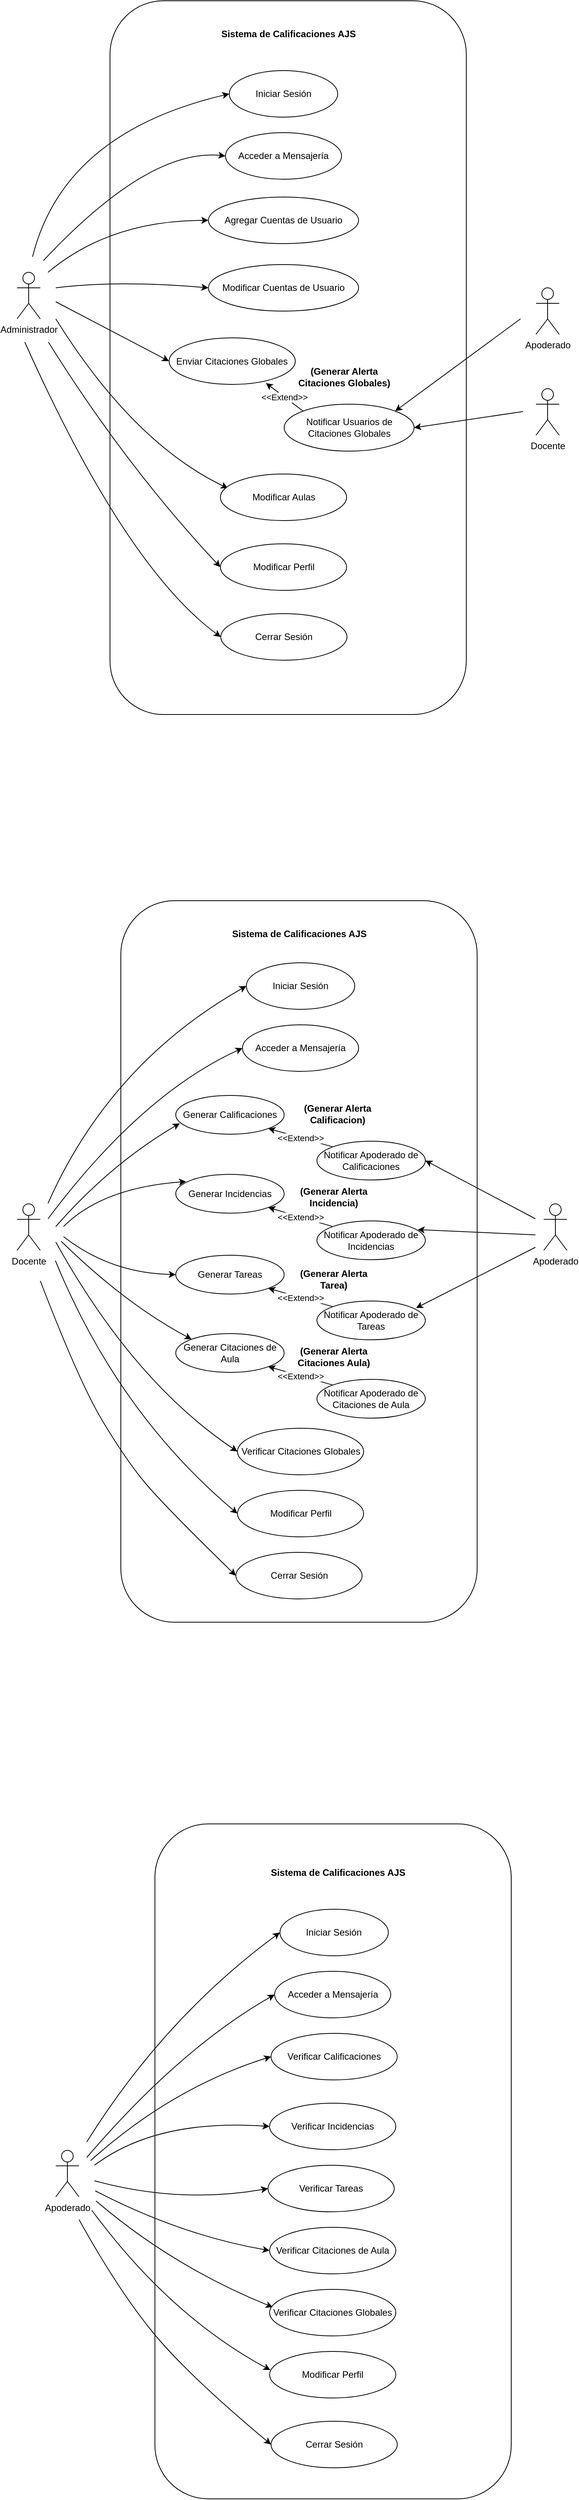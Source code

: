<mxfile version="26.0.6" pages="4">
  <diagram name="CasUso" id="giZ5Y6QYd9xcURcPFQVY">
    <mxGraphModel dx="1426" dy="789" grid="1" gridSize="10" guides="1" tooltips="1" connect="1" arrows="1" fold="1" page="1" pageScale="1" pageWidth="827" pageHeight="1169" math="0" shadow="0">
      <root>
        <mxCell id="0" />
        <mxCell id="1" parent="0" />
        <mxCell id="QRCTrtcb7nfhT2A9gDhv-11" value="" style="rounded=1;whiteSpace=wrap;html=1;" parent="1" vertex="1">
          <mxGeometry x="170" y="120" width="460" height="920" as="geometry" />
        </mxCell>
        <mxCell id="QRCTrtcb7nfhT2A9gDhv-2" value="Acceder a Mensajería" style="ellipse;whiteSpace=wrap;html=1;" parent="1" vertex="1">
          <mxGeometry x="319" y="290" width="150" height="60" as="geometry" />
        </mxCell>
        <mxCell id="QRCTrtcb7nfhT2A9gDhv-3" value="Sistema de Calificaciones AJS" style="text;align=center;fontStyle=1;verticalAlign=middle;spacingLeft=3;spacingRight=3;strokeColor=none;rotatable=0;points=[[0,0.5],[1,0.5]];portConstraint=eastwest;html=1;" parent="1" vertex="1">
          <mxGeometry x="360" y="150" width="80" height="26" as="geometry" />
        </mxCell>
        <mxCell id="QRCTrtcb7nfhT2A9gDhv-4" value="Administrador" style="shape=umlActor;verticalLabelPosition=bottom;verticalAlign=top;html=1;" parent="1" vertex="1">
          <mxGeometry x="50" y="470" width="30" height="60" as="geometry" />
        </mxCell>
        <mxCell id="QRCTrtcb7nfhT2A9gDhv-8" value="Agregar Cuentas de Usuario" style="ellipse;whiteSpace=wrap;html=1;" parent="1" vertex="1">
          <mxGeometry x="297" y="373" width="194" height="60" as="geometry" />
        </mxCell>
        <mxCell id="QRCTrtcb7nfhT2A9gDhv-20" value="" style="curved=1;endArrow=classic;html=1;rounded=0;entryX=0;entryY=0.5;entryDx=0;entryDy=0;" parent="1" target="QRCTrtcb7nfhT2A9gDhv-8" edge="1">
          <mxGeometry width="50" height="50" relative="1" as="geometry">
            <mxPoint x="90" y="470" as="sourcePoint" />
            <mxPoint x="170" y="345" as="targetPoint" />
            <Array as="points">
              <mxPoint x="170" y="403" />
            </Array>
          </mxGeometry>
        </mxCell>
        <mxCell id="QRCTrtcb7nfhT2A9gDhv-38" value="Apoderado" style="shape=umlActor;verticalLabelPosition=bottom;verticalAlign=top;html=1;" parent="1" vertex="1">
          <mxGeometry x="730" y="1670.75" width="30" height="60" as="geometry" />
        </mxCell>
        <mxCell id="6XVmkfz-TCKT_6qi19FL-2" value="" style="curved=1;endArrow=classic;html=1;rounded=0;entryX=0;entryY=0.5;entryDx=0;entryDy=0;" parent="1" target="YkB_7TpAS1VgQVe42Cyr-16" edge="1">
          <mxGeometry width="50" height="50" relative="1" as="geometry">
            <mxPoint x="100" y="490" as="sourcePoint" />
            <mxPoint x="400" y="435" as="targetPoint" />
            <Array as="points">
              <mxPoint x="180" y="480" />
            </Array>
          </mxGeometry>
        </mxCell>
        <mxCell id="6XVmkfz-TCKT_6qi19FL-9" value="" style="curved=1;endArrow=classic;html=1;rounded=0;entryX=0;entryY=0.5;entryDx=0;entryDy=0;" parent="1" target="YkB_7TpAS1VgQVe42Cyr-17" edge="1">
          <mxGeometry width="50" height="50" relative="1" as="geometry">
            <mxPoint x="100" y="508" as="sourcePoint" />
            <mxPoint x="288.98" y="530" as="targetPoint" />
            <Array as="points">
              <mxPoint x="100" y="508" />
            </Array>
          </mxGeometry>
        </mxCell>
        <mxCell id="QRCTrtcb7nfhT2A9gDhv-25" value="Docente" style="shape=umlActor;verticalLabelPosition=bottom;verticalAlign=top;html=1;" parent="1" vertex="1">
          <mxGeometry x="50" y="1670.75" width="30" height="60" as="geometry" />
        </mxCell>
        <mxCell id="Qi4TF_1PqVAcGWT0UyzA-4" value="" style="curved=1;endArrow=classic;html=1;rounded=0;entryX=0.06;entryY=0.306;entryDx=0;entryDy=0;entryPerimeter=0;" parent="1" target="YkB_7TpAS1VgQVe42Cyr-18" edge="1">
          <mxGeometry width="50" height="50" relative="1" as="geometry">
            <mxPoint x="100" y="530" as="sourcePoint" />
            <mxPoint x="419.735" y="667.601" as="targetPoint" />
            <Array as="points">
              <mxPoint x="200" y="690" />
            </Array>
          </mxGeometry>
        </mxCell>
        <mxCell id="YkB_7TpAS1VgQVe42Cyr-1" value="Iniciar Sesión" style="ellipse;whiteSpace=wrap;html=1;" parent="1" vertex="1">
          <mxGeometry x="324" y="210" width="140" height="60" as="geometry" />
        </mxCell>
        <mxCell id="YkB_7TpAS1VgQVe42Cyr-7" value="" style="curved=1;endArrow=classic;html=1;rounded=0;entryX=0;entryY=0.5;entryDx=0;entryDy=0;" parent="1" target="YkB_7TpAS1VgQVe42Cyr-1" edge="1">
          <mxGeometry width="50" height="50" relative="1" as="geometry">
            <mxPoint x="70" y="450" as="sourcePoint" />
            <mxPoint x="410" y="365" as="targetPoint" />
            <Array as="points">
              <mxPoint x="110" y="290" />
            </Array>
          </mxGeometry>
        </mxCell>
        <mxCell id="YkB_7TpAS1VgQVe42Cyr-8" value="" style="curved=1;endArrow=classic;html=1;rounded=0;entryX=0;entryY=0.5;entryDx=0;entryDy=0;" parent="1" target="QRCTrtcb7nfhT2A9gDhv-2" edge="1">
          <mxGeometry width="50" height="50" relative="1" as="geometry">
            <mxPoint x="84" y="455" as="sourcePoint" />
            <mxPoint x="394" y="350" as="targetPoint" />
            <Array as="points">
              <mxPoint x="220" y="310" />
            </Array>
          </mxGeometry>
        </mxCell>
        <mxCell id="YkB_7TpAS1VgQVe42Cyr-16" value="Modificar Cuentas de Usuario" style="ellipse;whiteSpace=wrap;html=1;" parent="1" vertex="1">
          <mxGeometry x="297" y="460" width="194" height="60" as="geometry" />
        </mxCell>
        <mxCell id="YkB_7TpAS1VgQVe42Cyr-17" value="Enviar Citaciones Globales" style="ellipse;whiteSpace=wrap;html=1;" parent="1" vertex="1">
          <mxGeometry x="246.25" y="554.5" width="163" height="60" as="geometry" />
        </mxCell>
        <mxCell id="YkB_7TpAS1VgQVe42Cyr-18" value="Modificar Aulas" style="ellipse;whiteSpace=wrap;html=1;" parent="1" vertex="1">
          <mxGeometry x="312.5" y="730" width="163" height="60" as="geometry" />
        </mxCell>
        <mxCell id="YkB_7TpAS1VgQVe42Cyr-19" value="Modificar Perfil" style="ellipse;whiteSpace=wrap;html=1;" parent="1" vertex="1">
          <mxGeometry x="312.5" y="820" width="163" height="60" as="geometry" />
        </mxCell>
        <mxCell id="YkB_7TpAS1VgQVe42Cyr-20" value="Cerrar Sesión" style="ellipse;whiteSpace=wrap;html=1;" parent="1" vertex="1">
          <mxGeometry x="313" y="910" width="163" height="60" as="geometry" />
        </mxCell>
        <mxCell id="YkB_7TpAS1VgQVe42Cyr-23" value="" style="curved=1;endArrow=classic;html=1;rounded=0;entryX=0;entryY=0.5;entryDx=0;entryDy=0;" parent="1" target="YkB_7TpAS1VgQVe42Cyr-20" edge="1">
          <mxGeometry width="50" height="50" relative="1" as="geometry">
            <mxPoint x="60" y="560" as="sourcePoint" />
            <mxPoint x="340" y="700" as="targetPoint" />
            <Array as="points">
              <mxPoint x="190" y="850" />
            </Array>
          </mxGeometry>
        </mxCell>
        <mxCell id="YkB_7TpAS1VgQVe42Cyr-24" value="" style="rounded=1;whiteSpace=wrap;html=1;" parent="1" vertex="1">
          <mxGeometry x="184" y="1280" width="460" height="930" as="geometry" />
        </mxCell>
        <mxCell id="YkB_7TpAS1VgQVe42Cyr-25" value="Acceder a Mensajería" style="ellipse;whiteSpace=wrap;html=1;" parent="1" vertex="1">
          <mxGeometry x="341" y="1440" width="150" height="60" as="geometry" />
        </mxCell>
        <mxCell id="YkB_7TpAS1VgQVe42Cyr-26" value="Sistema de Calificaciones AJS" style="text;align=center;fontStyle=1;verticalAlign=middle;spacingLeft=3;spacingRight=3;strokeColor=none;rotatable=0;points=[[0,0.5],[1,0.5]];portConstraint=eastwest;html=1;" parent="1" vertex="1">
          <mxGeometry x="374" y="1310" width="80" height="26" as="geometry" />
        </mxCell>
        <mxCell id="YkB_7TpAS1VgQVe42Cyr-31" value="" style="curved=1;endArrow=classic;html=1;rounded=0;entryX=0;entryY=0.5;entryDx=0;entryDy=0;" parent="1" target="YkB_7TpAS1VgQVe42Cyr-37" edge="1">
          <mxGeometry width="50" height="50" relative="1" as="geometry">
            <mxPoint x="100" y="1720" as="sourcePoint" />
            <mxPoint x="327.98" y="1720" as="targetPoint" />
            <Array as="points">
              <mxPoint x="100" y="1720" />
              <mxPoint x="200" y="1900" />
            </Array>
          </mxGeometry>
        </mxCell>
        <mxCell id="YkB_7TpAS1VgQVe42Cyr-33" value="Iniciar Sesión" style="ellipse;whiteSpace=wrap;html=1;" parent="1" vertex="1">
          <mxGeometry x="346" y="1360" width="140" height="60" as="geometry" />
        </mxCell>
        <mxCell id="YkB_7TpAS1VgQVe42Cyr-35" value="" style="curved=1;endArrow=classic;html=1;rounded=0;entryX=0;entryY=0.5;entryDx=0;entryDy=0;" parent="1" target="YkB_7TpAS1VgQVe42Cyr-25" edge="1">
          <mxGeometry width="50" height="50" relative="1" as="geometry">
            <mxPoint x="90" y="1690" as="sourcePoint" />
            <mxPoint x="433" y="1540" as="targetPoint" />
            <Array as="points">
              <mxPoint x="210" y="1530" />
            </Array>
          </mxGeometry>
        </mxCell>
        <mxCell id="YkB_7TpAS1VgQVe42Cyr-37" value="Verificar Citaciones Globales" style="ellipse;whiteSpace=wrap;html=1;" parent="1" vertex="1">
          <mxGeometry x="334.5" y="1960" width="163" height="60" as="geometry" />
        </mxCell>
        <mxCell id="YkB_7TpAS1VgQVe42Cyr-39" value="Modificar Perfil" style="ellipse;whiteSpace=wrap;html=1;" parent="1" vertex="1">
          <mxGeometry x="334.5" y="2040" width="163" height="60" as="geometry" />
        </mxCell>
        <mxCell id="YkB_7TpAS1VgQVe42Cyr-40" value="Cerrar Sesión" style="ellipse;whiteSpace=wrap;html=1;" parent="1" vertex="1">
          <mxGeometry x="332.5" y="2120" width="163" height="60" as="geometry" />
        </mxCell>
        <mxCell id="YkB_7TpAS1VgQVe42Cyr-42" value="" style="curved=1;endArrow=classic;html=1;rounded=0;entryX=0;entryY=0.5;entryDx=0;entryDy=0;" parent="1" target="YkB_7TpAS1VgQVe42Cyr-40" edge="1">
          <mxGeometry width="50" height="50" relative="1" as="geometry">
            <mxPoint x="80" y="1770" as="sourcePoint" />
            <mxPoint x="379" y="1890" as="targetPoint" />
            <Array as="points">
              <mxPoint x="130" y="1900" />
              <mxPoint x="190" y="2000" />
              <mxPoint x="240" y="2060" />
            </Array>
          </mxGeometry>
        </mxCell>
        <mxCell id="YkB_7TpAS1VgQVe42Cyr-44" value="" style="curved=1;endArrow=classic;html=1;rounded=0;entryX=0;entryY=0.5;entryDx=0;entryDy=0;" parent="1" target="YkB_7TpAS1VgQVe42Cyr-33" edge="1">
          <mxGeometry width="50" height="50" relative="1" as="geometry">
            <mxPoint x="90" y="1670" as="sourcePoint" />
            <mxPoint x="443" y="1420" as="targetPoint" />
            <Array as="points">
              <mxPoint x="170" y="1490" />
            </Array>
          </mxGeometry>
        </mxCell>
        <mxCell id="YkB_7TpAS1VgQVe42Cyr-10" value="&amp;lt;&amp;lt;Extend&amp;gt;&amp;gt;" style="rounded=0;orthogonalLoop=1;jettySize=auto;html=1;exitX=1;exitY=1;exitDx=0;exitDy=0;entryX=0;entryY=0;entryDx=0;entryDy=0;startArrow=classic;startFill=1;endArrow=none;endFill=0;" parent="1" source="YkB_7TpAS1VgQVe42Cyr-11" target="YkB_7TpAS1VgQVe42Cyr-12" edge="1">
          <mxGeometry relative="1" as="geometry" />
        </mxCell>
        <mxCell id="YkB_7TpAS1VgQVe42Cyr-11" value="Generar Calificaciones" style="ellipse;whiteSpace=wrap;html=1;" parent="1" vertex="1">
          <mxGeometry x="254.88" y="1531" width="140" height="50" as="geometry" />
        </mxCell>
        <mxCell id="YkB_7TpAS1VgQVe42Cyr-12" value="Notificar Apoderado de Calificaciones" style="ellipse;whiteSpace=wrap;html=1;" parent="1" vertex="1">
          <mxGeometry x="437.13" y="1590" width="140" height="50" as="geometry" />
        </mxCell>
        <mxCell id="YkB_7TpAS1VgQVe42Cyr-13" value="&lt;b&gt;(Generar Alerta Calificacion)&lt;/b&gt;" style="text;html=1;align=center;verticalAlign=middle;whiteSpace=wrap;rounded=0;" parent="1" vertex="1">
          <mxGeometry x="411.13" y="1540" width="106" height="30" as="geometry" />
        </mxCell>
        <mxCell id="YkB_7TpAS1VgQVe42Cyr-45" value="&amp;lt;&amp;lt;Extend&amp;gt;&amp;gt;" style="rounded=0;orthogonalLoop=1;jettySize=auto;html=1;exitX=0.767;exitY=0.971;exitDx=0;exitDy=0;entryX=0;entryY=0;entryDx=0;entryDy=0;startArrow=classic;startFill=1;endArrow=none;endFill=0;exitPerimeter=0;" parent="1" source="YkB_7TpAS1VgQVe42Cyr-17" target="YkB_7TpAS1VgQVe42Cyr-46" edge="1">
          <mxGeometry relative="1" as="geometry">
            <mxPoint x="372.75" y="602.25" as="sourcePoint" />
          </mxGeometry>
        </mxCell>
        <mxCell id="YkB_7TpAS1VgQVe42Cyr-46" value="Notificar Usuarios de Citaciones Globales" style="ellipse;whiteSpace=wrap;html=1;" parent="1" vertex="1">
          <mxGeometry x="394.88" y="640" width="167.75" height="60.5" as="geometry" />
        </mxCell>
        <mxCell id="YkB_7TpAS1VgQVe42Cyr-47" value="&lt;b&gt;(Generar Alerta Citaciones Globales)&lt;/b&gt;" style="text;html=1;align=center;verticalAlign=middle;whiteSpace=wrap;rounded=0;" parent="1" vertex="1">
          <mxGeometry x="411.75" y="590" width="120.75" height="30" as="geometry" />
        </mxCell>
        <mxCell id="YkB_7TpAS1VgQVe42Cyr-51" value="" style="curved=1;endArrow=classic;html=1;rounded=0;entryX=0;entryY=0.5;entryDx=0;entryDy=0;" parent="1" target="YkB_7TpAS1VgQVe42Cyr-19" edge="1">
          <mxGeometry width="50" height="50" relative="1" as="geometry">
            <mxPoint x="90.5" y="560" as="sourcePoint" />
            <mxPoint x="312.5" y="768" as="targetPoint" />
            <Array as="points">
              <mxPoint x="190.5" y="720" />
            </Array>
          </mxGeometry>
        </mxCell>
        <mxCell id="YkB_7TpAS1VgQVe42Cyr-52" value="Apoderado" style="shape=umlActor;verticalLabelPosition=bottom;verticalAlign=top;html=1;" parent="1" vertex="1">
          <mxGeometry x="720" y="490" width="30" height="60" as="geometry" />
        </mxCell>
        <mxCell id="YkB_7TpAS1VgQVe42Cyr-53" value="Docente" style="shape=umlActor;verticalLabelPosition=bottom;verticalAlign=top;html=1;" parent="1" vertex="1">
          <mxGeometry x="720" y="620" width="30" height="60" as="geometry" />
        </mxCell>
        <mxCell id="YkB_7TpAS1VgQVe42Cyr-58" value="" style="endArrow=classic;html=1;rounded=0;entryX=1;entryY=0;entryDx=0;entryDy=0;" parent="1" target="YkB_7TpAS1VgQVe42Cyr-46" edge="1">
          <mxGeometry width="50" height="50" relative="1" as="geometry">
            <mxPoint x="700" y="530" as="sourcePoint" />
            <mxPoint x="604" y="617" as="targetPoint" />
          </mxGeometry>
        </mxCell>
        <mxCell id="YkB_7TpAS1VgQVe42Cyr-60" value="" style="curved=1;endArrow=classic;html=1;rounded=0;entryX=0;entryY=0.5;entryDx=0;entryDy=0;" parent="1" target="YkB_7TpAS1VgQVe42Cyr-39" edge="1">
          <mxGeometry width="50" height="50" relative="1" as="geometry">
            <mxPoint x="99.5" y="1744" as="sourcePoint" />
            <mxPoint x="326.5" y="1844" as="targetPoint" />
            <Array as="points">
              <mxPoint x="99.5" y="1744" />
              <mxPoint x="180" y="1940" />
            </Array>
          </mxGeometry>
        </mxCell>
        <mxCell id="YkB_7TpAS1VgQVe42Cyr-61" value="" style="endArrow=classic;html=1;rounded=0;entryX=1;entryY=0.5;entryDx=0;entryDy=0;" parent="1" target="YkB_7TpAS1VgQVe42Cyr-12" edge="1">
          <mxGeometry width="50" height="50" relative="1" as="geometry">
            <mxPoint x="719.25" y="1690" as="sourcePoint" />
            <mxPoint x="532.25" y="1817" as="targetPoint" />
          </mxGeometry>
        </mxCell>
        <mxCell id="YkB_7TpAS1VgQVe42Cyr-63" value="Apoderado" style="shape=umlActor;verticalLabelPosition=bottom;verticalAlign=top;html=1;" parent="1" vertex="1">
          <mxGeometry x="100" y="2890.75" width="30" height="60" as="geometry" />
        </mxCell>
        <mxCell id="YkB_7TpAS1VgQVe42Cyr-65" value="" style="rounded=1;whiteSpace=wrap;html=1;" parent="1" vertex="1">
          <mxGeometry x="228" y="2470" width="460" height="870" as="geometry" />
        </mxCell>
        <mxCell id="YkB_7TpAS1VgQVe42Cyr-66" value="Acceder a Mensajería" style="ellipse;whiteSpace=wrap;html=1;" parent="1" vertex="1">
          <mxGeometry x="382.5" y="2660" width="150" height="60" as="geometry" />
        </mxCell>
        <mxCell id="YkB_7TpAS1VgQVe42Cyr-67" value="Sistema de Calificaciones AJS" style="text;align=center;fontStyle=1;verticalAlign=middle;spacingLeft=3;spacingRight=3;strokeColor=none;rotatable=0;points=[[0,0.5],[1,0.5]];portConstraint=eastwest;html=1;" parent="1" vertex="1">
          <mxGeometry x="424" y="2520" width="80" height="26" as="geometry" />
        </mxCell>
        <mxCell id="YkB_7TpAS1VgQVe42Cyr-68" value="" style="curved=1;endArrow=classic;html=1;rounded=0;entryX=0;entryY=0.5;entryDx=0;entryDy=0;" parent="1" target="YkB_7TpAS1VgQVe42Cyr-85" edge="1">
          <mxGeometry width="50" height="50" relative="1" as="geometry">
            <mxPoint x="150" y="2910" as="sourcePoint" />
            <mxPoint x="317.5" y="2855.75" as="targetPoint" />
            <Array as="points">
              <mxPoint x="230" y="2850" />
            </Array>
          </mxGeometry>
        </mxCell>
        <mxCell id="YkB_7TpAS1VgQVe42Cyr-69" value="" style="curved=1;endArrow=classic;html=1;rounded=0;entryX=0;entryY=0.5;entryDx=0;entryDy=0;" parent="1" target="YkB_7TpAS1VgQVe42Cyr-73" edge="1">
          <mxGeometry width="50" height="50" relative="1" as="geometry">
            <mxPoint x="150" y="2930" as="sourcePoint" />
            <mxPoint x="377.98" y="2930" as="targetPoint" />
            <Array as="points">
              <mxPoint x="150" y="2930" />
              <mxPoint x="260" y="2960" />
            </Array>
          </mxGeometry>
        </mxCell>
        <mxCell id="YkB_7TpAS1VgQVe42Cyr-70" value="Iniciar Sesión" style="ellipse;whiteSpace=wrap;html=1;" parent="1" vertex="1">
          <mxGeometry x="389.38" y="2580" width="140" height="60" as="geometry" />
        </mxCell>
        <mxCell id="YkB_7TpAS1VgQVe42Cyr-72" value="" style="curved=1;endArrow=classic;html=1;rounded=0;entryX=0;entryY=0.5;entryDx=0;entryDy=0;" parent="1" target="YkB_7TpAS1VgQVe42Cyr-66" edge="1">
          <mxGeometry width="50" height="50" relative="1" as="geometry">
            <mxPoint x="140" y="2900" as="sourcePoint" />
            <mxPoint x="483" y="2750" as="targetPoint" />
            <Array as="points">
              <mxPoint x="260" y="2760" />
            </Array>
          </mxGeometry>
        </mxCell>
        <mxCell id="YkB_7TpAS1VgQVe42Cyr-73" value="Verificar Tareas" style="ellipse;whiteSpace=wrap;html=1;" parent="1" vertex="1">
          <mxGeometry x="374" y="2910" width="163" height="60" as="geometry" />
        </mxCell>
        <mxCell id="YkB_7TpAS1VgQVe42Cyr-74" value="Modificar Perfil" style="ellipse;whiteSpace=wrap;html=1;" parent="1" vertex="1">
          <mxGeometry x="376" y="3150" width="163" height="60" as="geometry" />
        </mxCell>
        <mxCell id="YkB_7TpAS1VgQVe42Cyr-75" value="Cerrar Sesión" style="ellipse;whiteSpace=wrap;html=1;" parent="1" vertex="1">
          <mxGeometry x="377.88" y="3240" width="163" height="60" as="geometry" />
        </mxCell>
        <mxCell id="YkB_7TpAS1VgQVe42Cyr-77" value="" style="curved=1;endArrow=classic;html=1;rounded=0;entryX=0;entryY=0.5;entryDx=0;entryDy=0;" parent="1" target="YkB_7TpAS1VgQVe42Cyr-75" edge="1">
          <mxGeometry width="50" height="50" relative="1" as="geometry">
            <mxPoint x="130" y="2980" as="sourcePoint" />
            <mxPoint x="429" y="3100" as="targetPoint" />
            <Array as="points">
              <mxPoint x="180" y="3070" />
              <mxPoint x="270" y="3180" />
            </Array>
          </mxGeometry>
        </mxCell>
        <mxCell id="YkB_7TpAS1VgQVe42Cyr-78" value="" style="curved=1;endArrow=classic;html=1;rounded=0;entryX=0;entryY=0.5;entryDx=0;entryDy=0;" parent="1" target="YkB_7TpAS1VgQVe42Cyr-70" edge="1">
          <mxGeometry width="50" height="50" relative="1" as="geometry">
            <mxPoint x="140" y="2880" as="sourcePoint" />
            <mxPoint x="493" y="2630" as="targetPoint" />
            <Array as="points">
              <mxPoint x="240" y="2720" />
            </Array>
          </mxGeometry>
        </mxCell>
        <mxCell id="YkB_7TpAS1VgQVe42Cyr-83" value="" style="curved=1;endArrow=classic;html=1;rounded=0;entryX=0.006;entryY=0.4;entryDx=0;entryDy=0;entryPerimeter=0;" parent="1" target="YkB_7TpAS1VgQVe42Cyr-74" edge="1">
          <mxGeometry width="50" height="50" relative="1" as="geometry">
            <mxPoint x="146.5" y="2968" as="sourcePoint" />
            <mxPoint x="373" y="3194" as="targetPoint" />
            <Array as="points">
              <mxPoint x="146.5" y="2968" />
              <mxPoint x="247" y="3104" />
            </Array>
          </mxGeometry>
        </mxCell>
        <mxCell id="YkB_7TpAS1VgQVe42Cyr-85" value="Verificar Incidencias" style="ellipse;whiteSpace=wrap;html=1;" parent="1" vertex="1">
          <mxGeometry x="376" y="2830" width="163" height="60" as="geometry" />
        </mxCell>
        <mxCell id="c3pEbs40dJA2baIdFbCW-1" value="" style="endArrow=classic;html=1;rounded=0;entryX=1;entryY=0.5;entryDx=0;entryDy=0;" parent="1" target="YkB_7TpAS1VgQVe42Cyr-46" edge="1">
          <mxGeometry width="50" height="50" relative="1" as="geometry">
            <mxPoint x="703.25" y="649.5" as="sourcePoint" />
            <mxPoint x="515.25" y="776.5" as="targetPoint" />
          </mxGeometry>
        </mxCell>
        <mxCell id="mec16Z-z-1lkVHihSlfa-1" value="&amp;lt;&amp;lt;Extend&amp;gt;&amp;gt;" style="rounded=0;orthogonalLoop=1;jettySize=auto;html=1;exitX=1;exitY=1;exitDx=0;exitDy=0;entryX=0;entryY=0;entryDx=0;entryDy=0;startArrow=classic;startFill=1;endArrow=none;endFill=0;" edge="1" parent="1" source="mec16Z-z-1lkVHihSlfa-2" target="mec16Z-z-1lkVHihSlfa-3">
          <mxGeometry relative="1" as="geometry" />
        </mxCell>
        <mxCell id="mec16Z-z-1lkVHihSlfa-2" value="Generar Incidencias" style="ellipse;whiteSpace=wrap;html=1;" vertex="1" parent="1">
          <mxGeometry x="254.88" y="1632.75" width="140" height="50" as="geometry" />
        </mxCell>
        <mxCell id="mec16Z-z-1lkVHihSlfa-3" value="Notificar Apoderado de Incidencias" style="ellipse;whiteSpace=wrap;html=1;" vertex="1" parent="1">
          <mxGeometry x="437.13" y="1692.75" width="140" height="50" as="geometry" />
        </mxCell>
        <mxCell id="mec16Z-z-1lkVHihSlfa-4" value="&lt;b&gt;(Generar Alerta Incidencia)&lt;/b&gt;" style="text;html=1;align=center;verticalAlign=middle;whiteSpace=wrap;rounded=0;" vertex="1" parent="1">
          <mxGeometry x="406.38" y="1646.5" width="106" height="30" as="geometry" />
        </mxCell>
        <mxCell id="mec16Z-z-1lkVHihSlfa-5" value="&amp;lt;&amp;lt;Extend&amp;gt;&amp;gt;" style="rounded=0;orthogonalLoop=1;jettySize=auto;html=1;exitX=1;exitY=1;exitDx=0;exitDy=0;entryX=0;entryY=0;entryDx=0;entryDy=0;startArrow=classic;startFill=1;endArrow=none;endFill=0;" edge="1" parent="1" source="mec16Z-z-1lkVHihSlfa-6" target="mec16Z-z-1lkVHihSlfa-7">
          <mxGeometry relative="1" as="geometry" />
        </mxCell>
        <mxCell id="mec16Z-z-1lkVHihSlfa-6" value="Generar Tareas" style="ellipse;whiteSpace=wrap;html=1;" vertex="1" parent="1">
          <mxGeometry x="254.88" y="1737" width="140" height="50" as="geometry" />
        </mxCell>
        <mxCell id="mec16Z-z-1lkVHihSlfa-7" value="Notificar Apoderado de Tareas" style="ellipse;whiteSpace=wrap;html=1;" vertex="1" parent="1">
          <mxGeometry x="437.13" y="1796" width="140" height="50" as="geometry" />
        </mxCell>
        <mxCell id="mec16Z-z-1lkVHihSlfa-8" value="&lt;b&gt;(Generar Alerta Tarea)&lt;/b&gt;" style="text;html=1;align=center;verticalAlign=middle;whiteSpace=wrap;rounded=0;" vertex="1" parent="1">
          <mxGeometry x="406.38" y="1752.75" width="106" height="30" as="geometry" />
        </mxCell>
        <mxCell id="mec16Z-z-1lkVHihSlfa-9" value="" style="curved=1;endArrow=classic;html=1;rounded=0;entryX=0.037;entryY=0.72;entryDx=0;entryDy=0;entryPerimeter=0;" edge="1" parent="1" target="YkB_7TpAS1VgQVe42Cyr-11">
          <mxGeometry width="50" height="50" relative="1" as="geometry">
            <mxPoint x="100" y="1700" as="sourcePoint" />
            <mxPoint x="349" y="1500" as="targetPoint" />
            <Array as="points">
              <mxPoint x="170" y="1620" />
            </Array>
          </mxGeometry>
        </mxCell>
        <mxCell id="mec16Z-z-1lkVHihSlfa-10" value="" style="endArrow=classic;html=1;rounded=0;entryX=0.929;entryY=0.225;entryDx=0;entryDy=0;entryPerimeter=0;" edge="1" parent="1" target="mec16Z-z-1lkVHihSlfa-3">
          <mxGeometry width="50" height="50" relative="1" as="geometry">
            <mxPoint x="719.25" y="1710.75" as="sourcePoint" />
            <mxPoint x="580" y="1658.75" as="targetPoint" />
          </mxGeometry>
        </mxCell>
        <mxCell id="mec16Z-z-1lkVHihSlfa-11" value="" style="endArrow=classic;html=1;rounded=0;entryX=0.914;entryY=0.18;entryDx=0;entryDy=0;entryPerimeter=0;" edge="1" parent="1" target="mec16Z-z-1lkVHihSlfa-7">
          <mxGeometry width="50" height="50" relative="1" as="geometry">
            <mxPoint x="719.25" y="1726.75" as="sourcePoint" />
            <mxPoint x="580" y="1674.75" as="targetPoint" />
          </mxGeometry>
        </mxCell>
        <mxCell id="mec16Z-z-1lkVHihSlfa-12" value="" style="curved=1;endArrow=classic;html=1;rounded=0;entryX=0.095;entryY=0.185;entryDx=0;entryDy=0;entryPerimeter=0;" edge="1" parent="1" target="mec16Z-z-1lkVHihSlfa-2">
          <mxGeometry width="50" height="50" relative="1" as="geometry">
            <mxPoint x="110" y="1700" as="sourcePoint" />
            <mxPoint x="268" y="1588" as="targetPoint" />
            <Array as="points">
              <mxPoint x="160" y="1650" />
            </Array>
          </mxGeometry>
        </mxCell>
        <mxCell id="mec16Z-z-1lkVHihSlfa-13" value="" style="curved=1;endArrow=classic;html=1;rounded=0;entryX=0;entryY=0.5;entryDx=0;entryDy=0;" edge="1" parent="1" target="mec16Z-z-1lkVHihSlfa-6">
          <mxGeometry width="50" height="50" relative="1" as="geometry">
            <mxPoint x="110" y="1713" as="sourcePoint" />
            <mxPoint x="271" y="1681" as="targetPoint" />
            <Array as="points">
              <mxPoint x="170" y="1760" />
            </Array>
          </mxGeometry>
        </mxCell>
        <mxCell id="mec16Z-z-1lkVHihSlfa-14" value="&amp;lt;&amp;lt;Extend&amp;gt;&amp;gt;" style="rounded=0;orthogonalLoop=1;jettySize=auto;html=1;exitX=1;exitY=1;exitDx=0;exitDy=0;entryX=0;entryY=0;entryDx=0;entryDy=0;startArrow=classic;startFill=1;endArrow=none;endFill=0;" edge="1" parent="1" source="mec16Z-z-1lkVHihSlfa-15" target="mec16Z-z-1lkVHihSlfa-16">
          <mxGeometry relative="1" as="geometry" />
        </mxCell>
        <mxCell id="mec16Z-z-1lkVHihSlfa-15" value="Generar Citaciones de Aula" style="ellipse;whiteSpace=wrap;html=1;" vertex="1" parent="1">
          <mxGeometry x="254.88" y="1838" width="140" height="50" as="geometry" />
        </mxCell>
        <mxCell id="mec16Z-z-1lkVHihSlfa-16" value="Notificar Apoderado de Citaciones de Aula" style="ellipse;whiteSpace=wrap;html=1;" vertex="1" parent="1">
          <mxGeometry x="437.13" y="1897" width="140" height="50" as="geometry" />
        </mxCell>
        <mxCell id="mec16Z-z-1lkVHihSlfa-17" value="&lt;b&gt;(Generar Alerta Citaciones Aula)&lt;/b&gt;" style="text;html=1;align=center;verticalAlign=middle;whiteSpace=wrap;rounded=0;" vertex="1" parent="1">
          <mxGeometry x="406.38" y="1852.75" width="106" height="30" as="geometry" />
        </mxCell>
        <mxCell id="mec16Z-z-1lkVHihSlfa-18" value="" style="curved=1;endArrow=classic;html=1;rounded=0;entryX=0;entryY=0;entryDx=0;entryDy=0;" edge="1" parent="1" target="mec16Z-z-1lkVHihSlfa-15">
          <mxGeometry width="50" height="50" relative="1" as="geometry">
            <mxPoint x="107" y="1719" as="sourcePoint" />
            <mxPoint x="252" y="1768" as="targetPoint" />
            <Array as="points">
              <mxPoint x="190" y="1800" />
            </Array>
          </mxGeometry>
        </mxCell>
        <mxCell id="mec16Z-z-1lkVHihSlfa-19" value="Verificar Calificaciones" style="ellipse;whiteSpace=wrap;html=1;" vertex="1" parent="1">
          <mxGeometry x="377.88" y="2740" width="163" height="60" as="geometry" />
        </mxCell>
        <mxCell id="mec16Z-z-1lkVHihSlfa-20" value="Verificar Citaciones de Aula" style="ellipse;whiteSpace=wrap;html=1;" vertex="1" parent="1">
          <mxGeometry x="376" y="2990" width="163" height="60" as="geometry" />
        </mxCell>
        <mxCell id="mec16Z-z-1lkVHihSlfa-21" value="Verificar Citaciones Globales" style="ellipse;whiteSpace=wrap;html=1;" vertex="1" parent="1">
          <mxGeometry x="376" y="3070" width="163" height="60" as="geometry" />
        </mxCell>
        <mxCell id="mec16Z-z-1lkVHihSlfa-22" value="" style="curved=1;endArrow=classic;html=1;rounded=0;entryX=0;entryY=0.5;entryDx=0;entryDy=0;" edge="1" parent="1" target="mec16Z-z-1lkVHihSlfa-19">
          <mxGeometry width="50" height="50" relative="1" as="geometry">
            <mxPoint x="145" y="2904" as="sourcePoint" />
            <mxPoint x="371" y="2854" as="targetPoint" />
            <Array as="points">
              <mxPoint x="250" y="2810" />
            </Array>
          </mxGeometry>
        </mxCell>
        <mxCell id="mec16Z-z-1lkVHihSlfa-23" value="" style="curved=1;endArrow=classic;html=1;rounded=0;entryX=0;entryY=0.5;entryDx=0;entryDy=0;" edge="1" parent="1" target="mec16Z-z-1lkVHihSlfa-20">
          <mxGeometry width="50" height="50" relative="1" as="geometry">
            <mxPoint x="151" y="2943" as="sourcePoint" />
            <mxPoint x="375" y="2953" as="targetPoint" />
            <Array as="points">
              <mxPoint x="151" y="2943" />
              <mxPoint x="261" y="3000" />
            </Array>
          </mxGeometry>
        </mxCell>
        <mxCell id="mec16Z-z-1lkVHihSlfa-24" value="" style="curved=1;endArrow=classic;html=1;rounded=0;entryX=0.025;entryY=0.383;entryDx=0;entryDy=0;entryPerimeter=0;" edge="1" parent="1" target="mec16Z-z-1lkVHihSlfa-21">
          <mxGeometry width="50" height="50" relative="1" as="geometry">
            <mxPoint x="152" y="2956" as="sourcePoint" />
            <mxPoint x="377" y="3033" as="targetPoint" />
            <Array as="points">
              <mxPoint x="152" y="2956" />
              <mxPoint x="250" y="3040" />
            </Array>
          </mxGeometry>
        </mxCell>
      </root>
    </mxGraphModel>
  </diagram>
  <diagram id="zZdIS-XP4lMUlgZfH0cI" name="D.Clases">
    <mxGraphModel dx="1456" dy="789" grid="1" gridSize="10" guides="1" tooltips="1" connect="1" arrows="1" fold="1" page="1" pageScale="1" pageWidth="1169" pageHeight="827" math="0" shadow="0">
      <root>
        <mxCell id="0" />
        <mxCell id="1" parent="0" />
        <mxCell id="3QXEQEpreYuJ1Fz3FVMG-9" value="Mensaje" style="swimlane;fontStyle=1;align=center;verticalAlign=top;childLayout=stackLayout;horizontal=1;startSize=26;horizontalStack=0;resizeParent=1;resizeParentMax=0;resizeLast=0;collapsible=1;marginBottom=0;whiteSpace=wrap;html=1;" parent="1" vertex="1">
          <mxGeometry x="80" y="364" width="160" height="240" as="geometry">
            <mxRectangle x="700" y="181" width="90" height="30" as="alternateBounds" />
          </mxGeometry>
        </mxCell>
        <mxCell id="3QXEQEpreYuJ1Fz3FVMG-10" value="- messageId (String)&lt;div&gt;- isRead&amp;nbsp;&lt;span style=&quot;background-color: initial;&quot;&gt;(boolean)&lt;/span&gt;&lt;/div&gt;&lt;div&gt;&lt;span style=&quot;background-color: initial;&quot;&gt;- message (String)&lt;/span&gt;&lt;/div&gt;&lt;div&gt;- receiverId&amp;nbsp;&lt;span style=&quot;background-color: initial;&quot;&gt;(String)&lt;/span&gt;&lt;/div&gt;&lt;div&gt;- senderEmail&amp;nbsp;&lt;span style=&quot;background-color: initial;&quot;&gt;(String)&lt;/span&gt;&lt;/div&gt;&lt;div&gt;- senderId&amp;nbsp;&lt;span style=&quot;background-color: initial;&quot;&gt;(String)&lt;/span&gt;&lt;/div&gt;&lt;div&gt;&lt;span style=&quot;background-color: initial;&quot;&gt;- timestamp(timestamp)&lt;/span&gt;&lt;/div&gt;" style="text;strokeColor=none;fillColor=none;align=left;verticalAlign=top;spacingLeft=4;spacingRight=4;overflow=hidden;rotatable=0;points=[[0,0.5],[1,0.5]];portConstraint=eastwest;whiteSpace=wrap;html=1;" parent="3QXEQEpreYuJ1Fz3FVMG-9" vertex="1">
          <mxGeometry y="26" width="160" height="114" as="geometry" />
        </mxCell>
        <mxCell id="3QXEQEpreYuJ1Fz3FVMG-11" value="" style="line;strokeWidth=1;fillColor=none;align=left;verticalAlign=middle;spacingTop=-1;spacingLeft=3;spacingRight=3;rotatable=0;labelPosition=right;points=[];portConstraint=eastwest;strokeColor=inherit;" parent="3QXEQEpreYuJ1Fz3FVMG-9" vertex="1">
          <mxGeometry y="140" width="160" height="8" as="geometry" />
        </mxCell>
        <mxCell id="3QXEQEpreYuJ1Fz3FVMG-12" value="+ sendMessage(idUser2, message)&lt;div&gt;+ getMessages(idUser1, idUser2) : List&lt;/div&gt;&lt;div&gt;+ reportUser(docId, uid2)&lt;/div&gt;&lt;div&gt;+ blockUser(uid2)&lt;/div&gt;" style="text;strokeColor=none;fillColor=none;align=left;verticalAlign=middle;spacingLeft=4;spacingRight=4;overflow=hidden;rotatable=0;points=[[0,0.5],[1,0.5]];portConstraint=eastwest;whiteSpace=wrap;html=1;" parent="3QXEQEpreYuJ1Fz3FVMG-9" vertex="1">
          <mxGeometry y="148" width="160" height="92" as="geometry" />
        </mxCell>
        <mxCell id="c4iXuVpbGhrML4evr2nQ-1" value="authUsers" style="swimlane;fontStyle=1;align=center;verticalAlign=top;childLayout=stackLayout;horizontal=1;startSize=26;horizontalStack=0;resizeParent=1;resizeParentMax=0;resizeLast=0;collapsible=1;marginBottom=0;whiteSpace=wrap;html=1;" parent="1" vertex="1">
          <mxGeometry x="420" y="565" width="200" height="230" as="geometry" />
        </mxCell>
        <mxCell id="c4iXuVpbGhrML4evr2nQ-2" value="&lt;div&gt;&lt;span style=&quot;background-color: initial;&quot;&gt;- uid (String)&lt;/span&gt;&lt;/div&gt;&lt;div&gt;- email&amp;nbsp;&lt;span style=&quot;background-color: initial;&quot;&gt;(String)&lt;/span&gt;&lt;/div&gt;&lt;div&gt;- password&amp;nbsp;&lt;span style=&quot;background-color: initial;&quot;&gt;(String)&lt;/span&gt;&lt;/div&gt;" style="text;strokeColor=none;fillColor=none;align=left;verticalAlign=top;spacingLeft=4;spacingRight=4;overflow=hidden;rotatable=0;points=[[0,0.5],[1,0.5]];portConstraint=eastwest;whiteSpace=wrap;html=1;" parent="c4iXuVpbGhrML4evr2nQ-1" vertex="1">
          <mxGeometry y="26" width="200" height="54" as="geometry" />
        </mxCell>
        <mxCell id="c4iXuVpbGhrML4evr2nQ-3" value="" style="line;strokeWidth=1;fillColor=none;align=left;verticalAlign=middle;spacingTop=-1;spacingLeft=3;spacingRight=3;rotatable=0;labelPosition=right;points=[];portConstraint=eastwest;strokeColor=inherit;" parent="c4iXuVpbGhrML4evr2nQ-1" vertex="1">
          <mxGeometry y="80" width="200" height="8" as="geometry" />
        </mxCell>
        <mxCell id="c4iXuVpbGhrML4evr2nQ-4" value="&lt;div&gt;+ signInWithEp(email, password) : Credential&lt;/div&gt;&lt;div&gt;+ signUpWithEp(email, password, tipo, aulas) : Credential&lt;/div&gt;&lt;div&gt;+ signOut()&lt;/div&gt;+ changeUserEmail(uid, newEmail)&lt;div&gt;+ changeUserPassword(uid, newPassword)&lt;/div&gt;&lt;div&gt;+ deleteUser(uid)&lt;/div&gt;" style="text;strokeColor=none;fillColor=none;align=left;verticalAlign=top;spacingLeft=4;spacingRight=4;overflow=hidden;rotatable=0;points=[[0,0.5],[1,0.5]];portConstraint=eastwest;whiteSpace=wrap;html=1;" parent="c4iXuVpbGhrML4evr2nQ-1" vertex="1">
          <mxGeometry y="88" width="200" height="142" as="geometry" />
        </mxCell>
        <mxCell id="P-sdjmWBjIPqtil0Jh1H-5" style="edgeStyle=orthogonalEdgeStyle;rounded=0;orthogonalLoop=1;jettySize=auto;html=1;entryX=0.5;entryY=0;entryDx=0;entryDy=0;endArrow=diamondThin;endFill=1;endSize=21;" parent="1" source="P-sdjmWBjIPqtil0Jh1H-1" target="c4iXuVpbGhrML4evr2nQ-1" edge="1">
          <mxGeometry relative="1" as="geometry" />
        </mxCell>
        <mxCell id="jieHrMUZ_jOI0S-GeMZV-2" style="edgeStyle=orthogonalEdgeStyle;rounded=0;orthogonalLoop=1;jettySize=auto;html=1;endArrow=none;endFill=0;" edge="1" parent="1" source="P-sdjmWBjIPqtil0Jh1H-1" target="0_cBdaZN7SPldUAnIQVv-21">
          <mxGeometry relative="1" as="geometry" />
        </mxCell>
        <mxCell id="jieHrMUZ_jOI0S-GeMZV-3" style="edgeStyle=orthogonalEdgeStyle;rounded=0;orthogonalLoop=1;jettySize=auto;html=1;endArrow=none;endFill=0;" edge="1" parent="1" source="P-sdjmWBjIPqtil0Jh1H-1" target="6x4GcWnQ7ge61RjhzE5x-23">
          <mxGeometry relative="1" as="geometry">
            <Array as="points">
              <mxPoint x="470" y="200" />
              <mxPoint x="345" y="200" />
            </Array>
          </mxGeometry>
        </mxCell>
        <mxCell id="P-sdjmWBjIPqtil0Jh1H-1" value="Users" style="swimlane;fontStyle=1;align=center;verticalAlign=top;childLayout=stackLayout;horizontal=1;startSize=26;horizontalStack=0;resizeParent=1;resizeParentMax=0;resizeLast=0;collapsible=1;marginBottom=0;whiteSpace=wrap;html=1;" parent="1" vertex="1">
          <mxGeometry x="440" y="280" width="160" height="200" as="geometry" />
        </mxCell>
        <mxCell id="P-sdjmWBjIPqtil0Jh1H-2" value="&lt;div&gt;- uid&amp;nbsp;&lt;span style=&quot;background-color: initial;&quot;&gt;(String)&lt;/span&gt;&lt;/div&gt;&lt;div&gt;&lt;span style=&quot;background-color: initial;&quot;&gt;- email (String)&lt;/span&gt;&lt;/div&gt;&lt;div&gt;&lt;span style=&quot;background-color: initial;&quot;&gt;- tipo (String)&lt;/span&gt;&lt;/div&gt;&lt;div&gt;- aulas (List)&lt;/div&gt;- nombres (String)&lt;div&gt;- apellidos&amp;nbsp;&lt;span style=&quot;background-color: initial;&quot;&gt;(String)&lt;/span&gt;&lt;/div&gt;&lt;div&gt;- sexo&amp;nbsp;&lt;span style=&quot;background-color: initial;&quot;&gt;(String)&lt;/span&gt;&lt;/div&gt;&lt;div&gt;- telefono&amp;nbsp;&lt;span style=&quot;background-color: initial;&quot;&gt;(String)&lt;/span&gt;&lt;/div&gt;&lt;div&gt;- direccion&amp;nbsp;&lt;span style=&quot;background-color: initial;&quot;&gt;(String)&lt;/span&gt;&lt;/div&gt;" style="text;strokeColor=none;fillColor=none;align=left;verticalAlign=top;spacingLeft=4;spacingRight=4;overflow=hidden;rotatable=0;points=[[0,0.5],[1,0.5]];portConstraint=eastwest;whiteSpace=wrap;html=1;" parent="P-sdjmWBjIPqtil0Jh1H-1" vertex="1">
          <mxGeometry y="26" width="160" height="134" as="geometry" />
        </mxCell>
        <mxCell id="P-sdjmWBjIPqtil0Jh1H-3" value="" style="line;strokeWidth=1;fillColor=none;align=left;verticalAlign=middle;spacingTop=-1;spacingLeft=3;spacingRight=3;rotatable=0;labelPosition=right;points=[];portConstraint=eastwest;strokeColor=inherit;" parent="P-sdjmWBjIPqtil0Jh1H-1" vertex="1">
          <mxGeometry y="160" width="160" height="8" as="geometry" />
        </mxCell>
        <mxCell id="P-sdjmWBjIPqtil0Jh1H-4" value="+ updateSelfUser(uid, User)" style="text;strokeColor=none;fillColor=none;align=left;verticalAlign=middle;spacingLeft=4;spacingRight=4;overflow=hidden;rotatable=0;points=[[0,0.5],[1,0.5]];portConstraint=eastwest;whiteSpace=wrap;html=1;" parent="P-sdjmWBjIPqtil0Jh1H-1" vertex="1">
          <mxGeometry y="168" width="160" height="32" as="geometry" />
        </mxCell>
        <mxCell id="qrHLYhhOnl4qqwkbCNim-1" style="edgeStyle=orthogonalEdgeStyle;rounded=0;orthogonalLoop=1;jettySize=auto;html=1;entryX=0.5;entryY=0;entryDx=0;entryDy=0;endArrow=none;endFill=0;exitX=0.5;exitY=1.016;exitDx=0;exitDy=0;exitPerimeter=0;" parent="1" source="6x4GcWnQ7ge61RjhzE5x-20" target="3QXEQEpreYuJ1Fz3FVMG-9" edge="1">
          <mxGeometry relative="1" as="geometry">
            <mxPoint x="430" y="172" as="sourcePoint" />
          </mxGeometry>
        </mxCell>
        <mxCell id="AnSqXB1DpOl91d3tbnpg-4" value="0..n" style="text;html=1;align=center;verticalAlign=middle;whiteSpace=wrap;rounded=0;" parent="1" vertex="1">
          <mxGeometry x="343" y="151" width="40" height="24" as="geometry" />
        </mxCell>
        <mxCell id="AnSqXB1DpOl91d3tbnpg-5" value="Reports" style="swimlane;fontStyle=1;align=center;verticalAlign=top;childLayout=stackLayout;horizontal=1;startSize=26;horizontalStack=0;resizeParent=1;resizeParentMax=0;resizeLast=0;collapsible=1;marginBottom=0;whiteSpace=wrap;html=1;" parent="1" vertex="1">
          <mxGeometry x="80" y="670" width="160" height="118" as="geometry" />
        </mxCell>
        <mxCell id="AnSqXB1DpOl91d3tbnpg-6" value="&lt;span style=&quot;text-wrap-mode: nowrap; background-color: rgb(255, 255, 255);&quot;&gt;- reportId&amp;nbsp;&lt;/span&gt;(String)&lt;br style=&quot;padding: 0px; margin: 0px; text-wrap-mode: nowrap;&quot;&gt;&lt;span style=&quot;text-wrap-mode: nowrap; background-color: rgb(255, 255, 255);&quot;&gt;- messageId&amp;nbsp;&lt;/span&gt;(String)&lt;br style=&quot;padding: 0px; margin: 0px; text-wrap-mode: nowrap;&quot;&gt;&lt;span style=&quot;text-wrap-mode: nowrap; background-color: rgb(255, 255, 255);&quot;&gt;- messageOwnerId&amp;nbsp;&lt;/span&gt;(String)&lt;div&gt;&lt;span style=&quot;text-wrap-mode: nowrap; background-color: rgb(255, 255, 255);&quot;&gt;- reportedBy&amp;nbsp;&lt;/span&gt;&lt;span style=&quot;background-color: initial;&quot;&gt;(String)&lt;/span&gt;&lt;/div&gt;&lt;div&gt;&lt;span style=&quot;text-wrap-mode: nowrap; background-color: rgb(255, 255, 255);&quot;&gt;- timestamp (timestamp)&lt;/span&gt;&lt;/div&gt;" style="text;strokeColor=none;fillColor=none;align=left;verticalAlign=top;spacingLeft=4;spacingRight=4;overflow=hidden;rotatable=0;points=[[0,0.5],[1,0.5]];portConstraint=eastwest;whiteSpace=wrap;html=1;" parent="AnSqXB1DpOl91d3tbnpg-5" vertex="1">
          <mxGeometry y="26" width="160" height="84" as="geometry" />
        </mxCell>
        <mxCell id="AnSqXB1DpOl91d3tbnpg-7" value="" style="line;strokeWidth=1;fillColor=none;align=left;verticalAlign=middle;spacingTop=-1;spacingLeft=3;spacingRight=3;rotatable=0;labelPosition=right;points=[];portConstraint=eastwest;strokeColor=inherit;" parent="AnSqXB1DpOl91d3tbnpg-5" vertex="1">
          <mxGeometry y="110" width="160" height="8" as="geometry" />
        </mxCell>
        <mxCell id="0_cBdaZN7SPldUAnIQVv-5" value="" style="edgeStyle=orthogonalEdgeStyle;rounded=0;orthogonalLoop=1;jettySize=auto;html=1;endArrow=none;endFill=0;exitX=0;exitY=0.5;exitDx=0;exitDy=0;" parent="1" source="P-sdjmWBjIPqtil0Jh1H-2" target="6x4GcWnQ7ge61RjhzE5x-17" edge="1">
          <mxGeometry relative="1" as="geometry">
            <mxPoint x="230" y="194" as="sourcePoint" />
            <mxPoint x="370" y="202" as="targetPoint" />
          </mxGeometry>
        </mxCell>
        <mxCell id="0_cBdaZN7SPldUAnIQVv-6" value="1" style="text;html=1;align=center;verticalAlign=middle;whiteSpace=wrap;rounded=0;" parent="1" vertex="1">
          <mxGeometry x="522" y="253" width="30" height="24" as="geometry" />
        </mxCell>
        <mxCell id="0_cBdaZN7SPldUAnIQVv-8" value="0..n" style="text;html=1;align=center;verticalAlign=middle;whiteSpace=wrap;rounded=0;" parent="1" vertex="1">
          <mxGeometry x="610" y="190" width="40" height="24" as="geometry" />
        </mxCell>
        <mxCell id="0_cBdaZN7SPldUAnIQVv-16" value="Citations" style="swimlane;fontStyle=1;align=center;verticalAlign=top;childLayout=stackLayout;horizontal=1;startSize=26;horizontalStack=0;resizeParent=1;resizeParentMax=0;resizeLast=0;collapsible=1;marginBottom=0;whiteSpace=wrap;html=1;" parent="1" vertex="1">
          <mxGeometry x="760" y="43" width="170" height="210" as="geometry" />
        </mxCell>
        <mxCell id="0_cBdaZN7SPldUAnIQVv-17" value="&lt;span style=&quot;text-wrap-mode: nowrap; background-color: rgb(255, 255, 255);&quot;&gt;- citationId (String)&lt;/span&gt;&lt;div&gt;&lt;span style=&quot;text-wrap-mode: nowrap; background-color: rgb(255, 255, 255);&quot;&gt;- title&amp;nbsp;&lt;/span&gt;&lt;span style=&quot;background-color: rgb(255, 255, 255); text-wrap-mode: nowrap;&quot;&gt;(String)&lt;/span&gt;&lt;/div&gt;&lt;div&gt;&lt;span style=&quot;background-color: rgb(255, 255, 255); text-wrap-mode: nowrap;&quot;&gt;- text&lt;/span&gt;&lt;span style=&quot;background-color: rgb(255, 255, 255); text-wrap-mode: nowrap;&quot;&gt;&amp;nbsp;&lt;/span&gt;&lt;span style=&quot;background-color: rgb(255, 255, 255); text-wrap-mode: nowrap;&quot;&gt;(String)&lt;/span&gt;&lt;/div&gt;&lt;div&gt;&lt;span style=&quot;background-color: rgb(255, 255, 255); text-wrap-mode: nowrap;&quot;&gt;- targetRole&amp;nbsp;&lt;/span&gt;&lt;span style=&quot;background-color: rgb(255, 255, 255); text-wrap-mode: nowrap;&quot;&gt;(String)&lt;/span&gt;&lt;/div&gt;&lt;div&gt;&lt;span style=&quot;background-color: rgb(255, 255, 255); text-wrap-mode: nowrap;&quot;&gt;- createdAt&amp;nbsp;&lt;/span&gt;&lt;span style=&quot;background-color: rgb(255, 255, 255); text-wrap-mode: nowrap;&quot;&gt;(timestamp)&lt;/span&gt;&lt;/div&gt;&lt;div&gt;&lt;span style=&quot;background-color: rgb(255, 255, 255); text-wrap-mode: nowrap;&quot;&gt;- createdBy (String)&lt;/span&gt;&lt;/div&gt;&lt;div&gt;&lt;span style=&quot;background-color: rgb(255, 255, 255); text-wrap-mode: nowrap;&quot;&gt;- isArchived (false)&lt;/span&gt;&lt;/div&gt;" style="text;strokeColor=none;fillColor=none;align=left;verticalAlign=top;spacingLeft=4;spacingRight=4;overflow=hidden;rotatable=0;points=[[0,0.5],[1,0.5]];portConstraint=eastwest;whiteSpace=wrap;html=1;" parent="0_cBdaZN7SPldUAnIQVv-16" vertex="1">
          <mxGeometry y="26" width="170" height="114" as="geometry" />
        </mxCell>
        <mxCell id="0_cBdaZN7SPldUAnIQVv-18" value="" style="line;strokeWidth=1;fillColor=none;align=left;verticalAlign=middle;spacingTop=-1;spacingLeft=3;spacingRight=3;rotatable=0;labelPosition=right;points=[];portConstraint=eastwest;strokeColor=inherit;" parent="0_cBdaZN7SPldUAnIQVv-16" vertex="1">
          <mxGeometry y="140" width="170" height="8" as="geometry" />
        </mxCell>
        <mxCell id="0_cBdaZN7SPldUAnIQVv-19" value="+ createCitation(title, text, aula)&lt;div&gt;+ getCitations(tipo) : List&lt;/div&gt;" style="text;strokeColor=none;fillColor=none;align=left;verticalAlign=top;spacingLeft=4;spacingRight=4;overflow=hidden;rotatable=0;points=[[0,0.5],[1,0.5]];portConstraint=eastwest;whiteSpace=wrap;html=1;" parent="0_cBdaZN7SPldUAnIQVv-16" vertex="1">
          <mxGeometry y="148" width="170" height="62" as="geometry" />
        </mxCell>
        <mxCell id="0_cBdaZN7SPldUAnIQVv-21" value="Incidences" style="swimlane;fontStyle=1;align=center;verticalAlign=top;childLayout=stackLayout;horizontal=1;startSize=26;horizontalStack=0;resizeParent=1;resizeParentMax=0;resizeLast=0;collapsible=1;marginBottom=0;whiteSpace=wrap;html=1;" parent="1" vertex="1">
          <mxGeometry x="520" y="40" width="170" height="150" as="geometry" />
        </mxCell>
        <mxCell id="0_cBdaZN7SPldUAnIQVv-22" value="&lt;span style=&quot;text-wrap-mode: nowrap; background-color: rgb(255, 255, 255);&quot;&gt;- incidenceId&amp;nbsp;&lt;/span&gt;(String)&lt;br style=&quot;text-wrap-mode: nowrap; padding: 0px; margin: 0px;&quot;&gt;&lt;span style=&quot;text-wrap-mode: nowrap; background-color: rgb(255, 255, 255);&quot;&gt;- alumno&amp;nbsp;&lt;/span&gt;(String)&lt;br style=&quot;text-wrap-mode: nowrap; padding: 0px; margin: 0px;&quot;&gt;&lt;span style=&quot;text-wrap-mode: nowrap; background-color: rgb(255, 255, 255);&quot;&gt;- mensaje&amp;nbsp;&lt;/span&gt;(String)&lt;div&gt;&lt;span style=&quot;text-wrap-mode: nowrap; background-color: rgb(255, 255, 255);&quot;&gt;- createdBy&amp;nbsp;&lt;/span&gt;&lt;span style=&quot;background-color: initial;&quot;&gt;(String)&lt;/span&gt;&lt;/div&gt;&lt;div&gt;&lt;span style=&quot;text-wrap-mode: nowrap; background-color: rgb(255, 255, 255);&quot;&gt;- timestamp (timestamp)&lt;/span&gt;&lt;/div&gt;" style="text;strokeColor=none;fillColor=none;align=left;verticalAlign=top;spacingLeft=4;spacingRight=4;overflow=hidden;rotatable=0;points=[[0,0.5],[1,0.5]];portConstraint=eastwest;whiteSpace=wrap;html=1;" parent="0_cBdaZN7SPldUAnIQVv-21" vertex="1">
          <mxGeometry y="26" width="170" height="84" as="geometry" />
        </mxCell>
        <mxCell id="0_cBdaZN7SPldUAnIQVv-23" value="" style="line;strokeWidth=1;fillColor=none;align=left;verticalAlign=middle;spacingTop=-1;spacingLeft=3;spacingRight=3;rotatable=0;labelPosition=right;points=[];portConstraint=eastwest;strokeColor=inherit;" parent="0_cBdaZN7SPldUAnIQVv-21" vertex="1">
          <mxGeometry y="110" width="170" height="8" as="geometry" />
        </mxCell>
        <mxCell id="0_cBdaZN7SPldUAnIQVv-24" value="+ getIncidences(uid) : List" style="text;strokeColor=none;fillColor=none;align=left;verticalAlign=top;spacingLeft=4;spacingRight=4;overflow=hidden;rotatable=0;points=[[0,0.5],[1,0.5]];portConstraint=eastwest;whiteSpace=wrap;html=1;" parent="0_cBdaZN7SPldUAnIQVv-21" vertex="1">
          <mxGeometry y="118" width="170" height="32" as="geometry" />
        </mxCell>
        <mxCell id="6x4GcWnQ7ge61RjhzE5x-5" value="Homework" style="swimlane;fontStyle=1;align=center;verticalAlign=top;childLayout=stackLayout;horizontal=1;startSize=26;horizontalStack=0;resizeParent=1;resizeParentMax=0;resizeLast=0;collapsible=1;marginBottom=0;whiteSpace=wrap;html=1;" vertex="1" parent="1">
          <mxGeometry x="950" y="502" width="190" height="150" as="geometry" />
        </mxCell>
        <mxCell id="6x4GcWnQ7ge61RjhzE5x-6" value="&lt;span style=&quot;text-wrap-mode: nowrap; background-color: rgb(255, 255, 255);&quot;&gt;- homeworkId&amp;nbsp;&lt;/span&gt;(String)&lt;br style=&quot;text-wrap-mode: nowrap; padding: 0px; margin: 0px;&quot;&gt;&lt;span style=&quot;text-wrap-mode: nowrap; background-color: rgb(255, 255, 255);&quot;&gt;- aula&amp;nbsp;&lt;/span&gt;(String)&lt;br style=&quot;text-wrap-mode: nowrap; padding: 0px; margin: 0px;&quot;&gt;&lt;span style=&quot;text-wrap-mode: nowrap; background-color: rgb(255, 255, 255);&quot;&gt;- homework&amp;nbsp;&lt;/span&gt;(String)&lt;div&gt;&lt;span style=&quot;text-wrap-mode: nowrap; background-color: rgb(255, 255, 255);&quot;&gt;- createdBy&amp;nbsp;&lt;/span&gt;&lt;span style=&quot;background-color: initial;&quot;&gt;(String)&lt;/span&gt;&lt;/div&gt;&lt;div&gt;&lt;span style=&quot;text-wrap-mode: nowrap; background-color: rgb(255, 255, 255);&quot;&gt;- timestamp (timestamp)&lt;/span&gt;&lt;/div&gt;" style="text;strokeColor=none;fillColor=none;align=left;verticalAlign=top;spacingLeft=4;spacingRight=4;overflow=hidden;rotatable=0;points=[[0,0.5],[1,0.5]];portConstraint=eastwest;whiteSpace=wrap;html=1;" vertex="1" parent="6x4GcWnQ7ge61RjhzE5x-5">
          <mxGeometry y="26" width="190" height="84" as="geometry" />
        </mxCell>
        <mxCell id="6x4GcWnQ7ge61RjhzE5x-7" value="" style="line;strokeWidth=1;fillColor=none;align=left;verticalAlign=middle;spacingTop=-1;spacingLeft=3;spacingRight=3;rotatable=0;labelPosition=right;points=[];portConstraint=eastwest;strokeColor=inherit;" vertex="1" parent="6x4GcWnQ7ge61RjhzE5x-5">
          <mxGeometry y="110" width="190" height="8" as="geometry" />
        </mxCell>
        <mxCell id="6x4GcWnQ7ge61RjhzE5x-8" value="+ getHomework(uid, aulas) : List" style="text;strokeColor=none;fillColor=none;align=left;verticalAlign=top;spacingLeft=4;spacingRight=4;overflow=hidden;rotatable=0;points=[[0,0.5],[1,0.5]];portConstraint=eastwest;whiteSpace=wrap;html=1;" vertex="1" parent="6x4GcWnQ7ge61RjhzE5x-5">
          <mxGeometry y="118" width="190" height="32" as="geometry" />
        </mxCell>
        <mxCell id="6x4GcWnQ7ge61RjhzE5x-9" value="StudentGrades" style="swimlane;fontStyle=1;align=center;verticalAlign=top;childLayout=stackLayout;horizontal=1;startSize=26;horizontalStack=0;resizeParent=1;resizeParentMax=0;resizeLast=0;collapsible=1;marginBottom=0;whiteSpace=wrap;html=1;" vertex="1" parent="1">
          <mxGeometry x="714" y="608" width="170" height="180" as="geometry" />
        </mxCell>
        <mxCell id="6x4GcWnQ7ge61RjhzE5x-10" value="&lt;span style=&quot;text-wrap-mode: nowrap; background-color: rgb(255, 255, 255);&quot;&gt;- studentGradeId&amp;nbsp;&lt;/span&gt;(String)&lt;br style=&quot;text-wrap-mode: nowrap; padding: 0px; margin: 0px;&quot;&gt;&lt;span style=&quot;text-wrap-mode: nowrap; background-color: rgb(255, 255, 255);&quot;&gt;- alumno&amp;nbsp;&lt;/span&gt;(String)&lt;br style=&quot;text-wrap-mode: nowrap; padding: 0px; margin: 0px;&quot;&gt;&lt;span style=&quot;text-wrap-mode: nowrap; background-color: rgb(255, 255, 255);&quot;&gt;- curso&amp;nbsp;&lt;/span&gt;(String)&lt;div&gt;- nota (String)&lt;/div&gt;&lt;div&gt;- observaciones (String)&lt;br&gt;&lt;div&gt;&lt;span style=&quot;text-wrap-mode: nowrap; background-color: rgb(255, 255, 255);&quot;&gt;- createdBy&amp;nbsp;&lt;/span&gt;&lt;span style=&quot;background-color: initial;&quot;&gt;(String)&lt;/span&gt;&lt;/div&gt;&lt;div&gt;&lt;span style=&quot;text-wrap-mode: nowrap; background-color: rgb(255, 255, 255);&quot;&gt;- timestamp (timestamp)&lt;/span&gt;&lt;/div&gt;&lt;/div&gt;" style="text;strokeColor=none;fillColor=none;align=left;verticalAlign=top;spacingLeft=4;spacingRight=4;overflow=hidden;rotatable=0;points=[[0,0.5],[1,0.5]];portConstraint=eastwest;whiteSpace=wrap;html=1;" vertex="1" parent="6x4GcWnQ7ge61RjhzE5x-9">
          <mxGeometry y="26" width="170" height="114" as="geometry" />
        </mxCell>
        <mxCell id="6x4GcWnQ7ge61RjhzE5x-11" value="" style="line;strokeWidth=1;fillColor=none;align=left;verticalAlign=middle;spacingTop=-1;spacingLeft=3;spacingRight=3;rotatable=0;labelPosition=right;points=[];portConstraint=eastwest;strokeColor=inherit;" vertex="1" parent="6x4GcWnQ7ge61RjhzE5x-9">
          <mxGeometry y="140" width="170" height="8" as="geometry" />
        </mxCell>
        <mxCell id="6x4GcWnQ7ge61RjhzE5x-12" value="+ getGtades(uid) : List" style="text;strokeColor=none;fillColor=none;align=left;verticalAlign=top;spacingLeft=4;spacingRight=4;overflow=hidden;rotatable=0;points=[[0,0.5],[1,0.5]];portConstraint=eastwest;whiteSpace=wrap;html=1;" vertex="1" parent="6x4GcWnQ7ge61RjhzE5x-9">
          <mxGeometry y="148" width="170" height="32" as="geometry" />
        </mxCell>
        <mxCell id="6x4GcWnQ7ge61RjhzE5x-13" value="Classrooms" style="swimlane;fontStyle=1;align=center;verticalAlign=top;childLayout=stackLayout;horizontal=1;startSize=26;horizontalStack=0;resizeParent=1;resizeParentMax=0;resizeLast=0;collapsible=1;marginBottom=0;whiteSpace=wrap;html=1;" vertex="1" parent="1">
          <mxGeometry x="714" y="342" width="170" height="160" as="geometry" />
        </mxCell>
        <mxCell id="6x4GcWnQ7ge61RjhzE5x-14" value="&lt;span style=&quot;text-wrap-mode: nowrap; background-color: rgb(255, 255, 255);&quot;&gt;- classroomId&amp;nbsp;&lt;/span&gt;(String)&lt;br style=&quot;text-wrap-mode: nowrap; padding: 0px; margin: 0px;&quot;&gt;&lt;span style=&quot;text-wrap-mode: nowrap; background-color: rgb(255, 255, 255);&quot;&gt;- name&amp;nbsp;&lt;/span&gt;(String)&lt;div&gt;&lt;span style=&quot;text-wrap-mode: nowrap; background-color: rgb(255, 255, 255);&quot;&gt;- createdAt (timestamp)&lt;/span&gt;&lt;/div&gt;&lt;div&gt;&lt;span style=&quot;text-wrap-mode: nowrap; background-color: rgb(255, 255, 255);&quot;&gt;&lt;/span&gt;&lt;/div&gt;&lt;span style=&quot;text-wrap-mode: nowrap; background-color: rgb(255, 255, 255);&quot;&gt;- createdBy&amp;nbsp;&lt;/span&gt;&lt;span style=&quot;background-color: initial;&quot;&gt;(String)&lt;/span&gt;" style="text;strokeColor=none;fillColor=none;align=left;verticalAlign=top;spacingLeft=4;spacingRight=4;overflow=hidden;rotatable=0;points=[[0,0.5],[1,0.5]];portConstraint=eastwest;whiteSpace=wrap;html=1;" vertex="1" parent="6x4GcWnQ7ge61RjhzE5x-13">
          <mxGeometry y="26" width="170" height="74" as="geometry" />
        </mxCell>
        <mxCell id="6x4GcWnQ7ge61RjhzE5x-15" value="" style="line;strokeWidth=1;fillColor=none;align=left;verticalAlign=middle;spacingTop=-1;spacingLeft=3;spacingRight=3;rotatable=0;labelPosition=right;points=[];portConstraint=eastwest;strokeColor=inherit;" vertex="1" parent="6x4GcWnQ7ge61RjhzE5x-13">
          <mxGeometry y="100" width="170" height="8" as="geometry" />
        </mxCell>
        <mxCell id="6x4GcWnQ7ge61RjhzE5x-16" value="+ createClassroom(Str)&lt;div&gt;+ deleteClassroom(docId)&lt;/div&gt;&lt;div&gt;+ getUserClassrooms() : List&lt;/div&gt;" style="text;strokeColor=none;fillColor=none;align=left;verticalAlign=top;spacingLeft=4;spacingRight=4;overflow=hidden;rotatable=0;points=[[0,0.5],[1,0.5]];portConstraint=eastwest;whiteSpace=wrap;html=1;" vertex="1" parent="6x4GcWnQ7ge61RjhzE5x-13">
          <mxGeometry y="108" width="170" height="52" as="geometry" />
        </mxCell>
        <mxCell id="6x4GcWnQ7ge61RjhzE5x-17" value="ChatRoom" style="swimlane;fontStyle=1;align=center;verticalAlign=top;childLayout=stackLayout;horizontal=1;startSize=26;horizontalStack=0;resizeParent=1;resizeParentMax=0;resizeLast=0;collapsible=1;marginBottom=0;whiteSpace=wrap;html=1;" vertex="1" parent="1">
          <mxGeometry x="70" y="186" width="180" height="120" as="geometry" />
        </mxCell>
        <mxCell id="6x4GcWnQ7ge61RjhzE5x-18" value="- idUser1_idUser2&amp;nbsp;&lt;span style=&quot;background-color: initial;&quot;&gt;(String)&lt;/span&gt;" style="text;strokeColor=none;fillColor=none;align=left;verticalAlign=top;spacingLeft=4;spacingRight=4;overflow=hidden;rotatable=0;points=[[0,0.5],[1,0.5]];portConstraint=eastwest;whiteSpace=wrap;html=1;" vertex="1" parent="6x4GcWnQ7ge61RjhzE5x-17">
          <mxGeometry y="26" width="180" height="24" as="geometry" />
        </mxCell>
        <mxCell id="6x4GcWnQ7ge61RjhzE5x-19" value="" style="line;strokeWidth=1;fillColor=none;align=left;verticalAlign=middle;spacingTop=-1;spacingLeft=3;spacingRight=3;rotatable=0;labelPosition=right;points=[];portConstraint=eastwest;strokeColor=inherit;" vertex="1" parent="6x4GcWnQ7ge61RjhzE5x-17">
          <mxGeometry y="50" width="180" height="8" as="geometry" />
        </mxCell>
        <mxCell id="6x4GcWnQ7ge61RjhzE5x-20" value="&lt;div&gt;+ getUsersStreamExcBlocked() : List&lt;/div&gt;&lt;div&gt;+ markMessagesAsRead(uid2)&lt;/div&gt;" style="text;strokeColor=none;fillColor=none;align=left;verticalAlign=top;spacingLeft=4;spacingRight=4;overflow=hidden;rotatable=0;points=[[0,0.5],[1,0.5]];portConstraint=eastwest;whiteSpace=wrap;html=1;" vertex="1" parent="6x4GcWnQ7ge61RjhzE5x-17">
          <mxGeometry y="58" width="180" height="62" as="geometry" />
        </mxCell>
        <mxCell id="6x4GcWnQ7ge61RjhzE5x-21" style="edgeStyle=orthogonalEdgeStyle;rounded=0;orthogonalLoop=1;jettySize=auto;html=1;entryX=0.5;entryY=0;entryDx=0;entryDy=0;endArrow=none;endFill=0;" edge="1" parent="1" source="3QXEQEpreYuJ1Fz3FVMG-9" target="AnSqXB1DpOl91d3tbnpg-5">
          <mxGeometry relative="1" as="geometry" />
        </mxCell>
        <mxCell id="6x4GcWnQ7ge61RjhzE5x-23" value="BlockedUsers" style="swimlane;fontStyle=1;align=center;verticalAlign=top;childLayout=stackLayout;horizontal=1;startSize=26;horizontalStack=0;resizeParent=1;resizeParentMax=0;resizeLast=0;collapsible=1;marginBottom=0;whiteSpace=wrap;html=1;" vertex="1" parent="1">
          <mxGeometry x="250" y="50" width="170" height="100" as="geometry" />
        </mxCell>
        <mxCell id="6x4GcWnQ7ge61RjhzE5x-24" value="&lt;span style=&quot;text-wrap-mode: nowrap; background-color: rgb(255, 255, 255);&quot;&gt;- blockedUserId&amp;nbsp;&lt;/span&gt;(String&lt;span style=&quot;background-color: initial;&quot;&gt;)&lt;/span&gt;" style="text;strokeColor=none;fillColor=none;align=left;verticalAlign=top;spacingLeft=4;spacingRight=4;overflow=hidden;rotatable=0;points=[[0,0.5],[1,0.5]];portConstraint=eastwest;whiteSpace=wrap;html=1;" vertex="1" parent="6x4GcWnQ7ge61RjhzE5x-23">
          <mxGeometry y="26" width="170" height="34" as="geometry" />
        </mxCell>
        <mxCell id="6x4GcWnQ7ge61RjhzE5x-25" value="" style="line;strokeWidth=1;fillColor=none;align=left;verticalAlign=middle;spacingTop=-1;spacingLeft=3;spacingRight=3;rotatable=0;labelPosition=right;points=[];portConstraint=eastwest;strokeColor=inherit;" vertex="1" parent="6x4GcWnQ7ge61RjhzE5x-23">
          <mxGeometry y="60" width="170" height="8" as="geometry" />
        </mxCell>
        <mxCell id="6x4GcWnQ7ge61RjhzE5x-26" value="+ unblockUser(uid)" style="text;strokeColor=none;fillColor=none;align=left;verticalAlign=top;spacingLeft=4;spacingRight=4;overflow=hidden;rotatable=0;points=[[0,0.5],[1,0.5]];portConstraint=eastwest;whiteSpace=wrap;html=1;" vertex="1" parent="6x4GcWnQ7ge61RjhzE5x-23">
          <mxGeometry y="68" width="170" height="32" as="geometry" />
        </mxCell>
        <mxCell id="6x4GcWnQ7ge61RjhzE5x-1" value="TCitations" style="swimlane;fontStyle=1;align=center;verticalAlign=top;childLayout=stackLayout;horizontal=1;startSize=30;horizontalStack=0;resizeParent=1;resizeParentMax=0;resizeLast=0;collapsible=1;marginBottom=0;whiteSpace=wrap;html=1;" vertex="1" parent="1">
          <mxGeometry x="966" y="134" width="180" height="224" as="geometry" />
        </mxCell>
        <mxCell id="6x4GcWnQ7ge61RjhzE5x-2" value="&lt;span style=&quot;text-wrap-mode: nowrap; background-color: rgb(255, 255, 255);&quot;&gt;- tcitationId (String)&lt;/span&gt;&lt;div&gt;&lt;span style=&quot;text-wrap-mode: nowrap; background-color: rgb(255, 255, 255);&quot;&gt;- title&lt;/span&gt;&lt;span style=&quot;background-color: rgb(255, 255, 255); text-wrap-mode: nowrap;&quot;&gt;&amp;nbsp;&lt;/span&gt;&lt;span style=&quot;background-color: rgb(255, 255, 255); text-wrap-mode: nowrap;&quot;&gt;(String)&lt;/span&gt;&lt;/div&gt;&lt;div&gt;&lt;span style=&quot;background-color: rgb(255, 255, 255); text-wrap-mode: nowrap;&quot;&gt;- text&amp;nbsp;&lt;/span&gt;&lt;span style=&quot;background-color: rgb(255, 255, 255); text-wrap-mode: nowrap;&quot;&gt;(String)&lt;/span&gt;&lt;/div&gt;&lt;div&gt;&lt;span style=&quot;background-color: rgb(255, 255, 255); text-wrap-mode: nowrap;&quot;&gt;- targetClass&amp;nbsp;&lt;/span&gt;&lt;span style=&quot;background-color: rgb(255, 255, 255); text-wrap-mode: nowrap;&quot;&gt;(String)&lt;/span&gt;&lt;/div&gt;&lt;div&gt;&lt;span style=&quot;background-color: rgb(255, 255, 255); text-wrap-mode: nowrap;&quot;&gt;- createdAt&amp;nbsp;&lt;/span&gt;&lt;span style=&quot;background-color: rgb(255, 255, 255); text-wrap-mode: nowrap;&quot;&gt;(timestamp)&lt;/span&gt;&lt;/div&gt;&lt;div&gt;&lt;span style=&quot;background-color: rgb(255, 255, 255); text-wrap-mode: nowrap;&quot;&gt;- createdBy (String)&lt;/span&gt;&lt;/div&gt;&lt;div&gt;&lt;span style=&quot;background-color: rgb(255, 255, 255); text-wrap-mode: nowrap;&quot;&gt;- isArchived (boolean)&lt;/span&gt;&lt;/div&gt;" style="text;strokeColor=none;fillColor=none;align=left;verticalAlign=top;spacingLeft=4;spacingRight=4;overflow=hidden;rotatable=0;points=[[0,0.5],[1,0.5]];portConstraint=eastwest;whiteSpace=wrap;html=1;" vertex="1" parent="6x4GcWnQ7ge61RjhzE5x-1">
          <mxGeometry y="30" width="180" height="114" as="geometry" />
        </mxCell>
        <mxCell id="6x4GcWnQ7ge61RjhzE5x-3" value="" style="line;strokeWidth=1;fillColor=none;align=left;verticalAlign=middle;spacingTop=-1;spacingLeft=3;spacingRight=3;rotatable=0;labelPosition=right;points=[];portConstraint=eastwest;strokeColor=inherit;" vertex="1" parent="6x4GcWnQ7ge61RjhzE5x-1">
          <mxGeometry y="144" width="180" height="8" as="geometry" />
        </mxCell>
        <mxCell id="6x4GcWnQ7ge61RjhzE5x-4" value="+ createTeacherCitation(title, text, aula)&lt;div&gt;+ getClassroomCitations(aulas) : List&lt;/div&gt;" style="text;strokeColor=none;fillColor=none;align=left;verticalAlign=top;spacingLeft=4;spacingRight=4;overflow=hidden;rotatable=0;points=[[0,0.5],[1,0.5]];portConstraint=eastwest;whiteSpace=wrap;html=1;" vertex="1" parent="6x4GcWnQ7ge61RjhzE5x-1">
          <mxGeometry y="152" width="180" height="72" as="geometry" />
        </mxCell>
        <mxCell id="jieHrMUZ_jOI0S-GeMZV-4" style="edgeStyle=orthogonalEdgeStyle;rounded=0;orthogonalLoop=1;jettySize=auto;html=1;endArrow=none;endFill=0;entryX=0;entryY=0.5;entryDx=0;entryDy=0;" edge="1" parent="1" source="P-sdjmWBjIPqtil0Jh1H-2" target="6x4GcWnQ7ge61RjhzE5x-10">
          <mxGeometry relative="1" as="geometry">
            <Array as="points">
              <mxPoint x="670" y="440" />
              <mxPoint x="670" y="691" />
            </Array>
          </mxGeometry>
        </mxCell>
        <mxCell id="jieHrMUZ_jOI0S-GeMZV-5" value="1" style="text;html=1;align=center;verticalAlign=middle;whiteSpace=wrap;rounded=0;" vertex="1" parent="1">
          <mxGeometry x="440" y="253" width="30" height="24" as="geometry" />
        </mxCell>
        <mxCell id="jieHrMUZ_jOI0S-GeMZV-6" value="0..n" style="text;html=1;align=center;verticalAlign=middle;whiteSpace=wrap;rounded=0;" vertex="1" parent="1">
          <mxGeometry x="720" y="206" width="40" height="24" as="geometry" />
        </mxCell>
        <mxCell id="jieHrMUZ_jOI0S-GeMZV-7" value="1" style="text;html=1;align=center;verticalAlign=middle;whiteSpace=wrap;rounded=0;" vertex="1" parent="1">
          <mxGeometry x="597" y="365" width="30" height="24" as="geometry" />
        </mxCell>
        <mxCell id="jieHrMUZ_jOI0S-GeMZV-8" value="1" style="text;html=1;align=center;verticalAlign=middle;whiteSpace=wrap;rounded=0;" vertex="1" parent="1">
          <mxGeometry x="160" y="602" width="30" height="24" as="geometry" />
        </mxCell>
        <mxCell id="jieHrMUZ_jOI0S-GeMZV-9" value="1" style="text;html=1;align=center;verticalAlign=middle;whiteSpace=wrap;rounded=0;" vertex="1" parent="1">
          <mxGeometry x="128" y="647" width="40" height="24" as="geometry" />
        </mxCell>
        <mxCell id="jieHrMUZ_jOI0S-GeMZV-12" value="1" style="text;html=1;align=center;verticalAlign=middle;whiteSpace=wrap;rounded=0;" vertex="1" parent="1">
          <mxGeometry x="157" y="304" width="30" height="24" as="geometry" />
        </mxCell>
        <mxCell id="jieHrMUZ_jOI0S-GeMZV-13" value="0..n" style="text;html=1;align=center;verticalAlign=middle;whiteSpace=wrap;rounded=0;" vertex="1" parent="1">
          <mxGeometry x="125" y="342" width="40" height="24" as="geometry" />
        </mxCell>
        <mxCell id="jieHrMUZ_jOI0S-GeMZV-14" value="1" style="text;html=1;align=center;verticalAlign=middle;whiteSpace=wrap;rounded=0;" vertex="1" parent="1">
          <mxGeometry x="411" y="348" width="30" height="24" as="geometry" />
        </mxCell>
        <mxCell id="jieHrMUZ_jOI0S-GeMZV-15" value="0..n" style="text;html=1;align=center;verticalAlign=middle;whiteSpace=wrap;rounded=0;" vertex="1" parent="1">
          <mxGeometry x="249" y="220" width="40" height="24" as="geometry" />
        </mxCell>
        <mxCell id="jieHrMUZ_jOI0S-GeMZV-17" value="1" style="text;html=1;align=center;verticalAlign=middle;whiteSpace=wrap;rounded=0;" vertex="1" parent="1">
          <mxGeometry x="597" y="443" width="30" height="24" as="geometry" />
        </mxCell>
        <mxCell id="jieHrMUZ_jOI0S-GeMZV-18" style="edgeStyle=orthogonalEdgeStyle;rounded=0;orthogonalLoop=1;jettySize=auto;html=1;entryX=0;entryY=0.5;entryDx=0;entryDy=0;endArrow=none;endFill=0;" edge="1" parent="1" source="P-sdjmWBjIPqtil0Jh1H-2" target="6x4GcWnQ7ge61RjhzE5x-14">
          <mxGeometry relative="1" as="geometry">
            <Array as="points">
              <mxPoint x="714" y="390" />
            </Array>
          </mxGeometry>
        </mxCell>
        <mxCell id="jieHrMUZ_jOI0S-GeMZV-19" value="0..n" style="text;html=1;align=center;verticalAlign=middle;whiteSpace=wrap;rounded=0;" vertex="1" parent="1">
          <mxGeometry x="680" y="668" width="40" height="24" as="geometry" />
        </mxCell>
        <mxCell id="jieHrMUZ_jOI0S-GeMZV-21" style="edgeStyle=orthogonalEdgeStyle;rounded=0;orthogonalLoop=1;jettySize=auto;html=1;endArrow=none;endFill=0;exitX=0.994;exitY=0.119;exitDx=0;exitDy=0;exitPerimeter=0;entryX=0;entryY=0.5;entryDx=0;entryDy=0;" edge="1" parent="1" source="P-sdjmWBjIPqtil0Jh1H-2" target="0_cBdaZN7SPldUAnIQVv-19">
          <mxGeometry relative="1" as="geometry">
            <mxPoint x="620" y="299.5" as="sourcePoint" />
            <mxPoint x="705" y="209.5" as="targetPoint" />
            <Array as="points">
              <mxPoint x="685" y="322" />
              <mxPoint x="685" y="230" />
              <mxPoint x="760" y="230" />
            </Array>
          </mxGeometry>
        </mxCell>
        <mxCell id="jieHrMUZ_jOI0S-GeMZV-22" value="1..n" style="text;html=1;align=center;verticalAlign=middle;whiteSpace=wrap;rounded=0;" vertex="1" parent="1">
          <mxGeometry x="601" y="300" width="30" height="24" as="geometry" />
        </mxCell>
        <mxCell id="jieHrMUZ_jOI0S-GeMZV-23" style="edgeStyle=orthogonalEdgeStyle;rounded=0;orthogonalLoop=1;jettySize=auto;html=1;entryX=0.5;entryY=1;entryDx=0;entryDy=0;endArrow=none;endFill=0;" edge="1" parent="1" source="6x4GcWnQ7ge61RjhzE5x-14" target="6x4GcWnQ7ge61RjhzE5x-1">
          <mxGeometry relative="1" as="geometry">
            <Array as="points">
              <mxPoint x="1055" y="390" />
            </Array>
          </mxGeometry>
        </mxCell>
        <mxCell id="jieHrMUZ_jOI0S-GeMZV-24" style="edgeStyle=orthogonalEdgeStyle;rounded=0;orthogonalLoop=1;jettySize=auto;html=1;entryX=0.5;entryY=0;entryDx=0;entryDy=0;endArrow=none;endFill=0;" edge="1" parent="1" source="6x4GcWnQ7ge61RjhzE5x-14" target="6x4GcWnQ7ge61RjhzE5x-5">
          <mxGeometry relative="1" as="geometry">
            <Array as="points">
              <mxPoint x="1050" y="440" />
              <mxPoint x="1050" y="502" />
            </Array>
          </mxGeometry>
        </mxCell>
        <mxCell id="jieHrMUZ_jOI0S-GeMZV-25" value="1" style="text;html=1;align=center;verticalAlign=middle;whiteSpace=wrap;rounded=0;" vertex="1" parent="1">
          <mxGeometry x="883" y="366" width="30" height="24" as="geometry" />
        </mxCell>
        <mxCell id="jieHrMUZ_jOI0S-GeMZV-26" value="0..n" style="text;html=1;align=center;verticalAlign=middle;whiteSpace=wrap;rounded=0;" vertex="1" parent="1">
          <mxGeometry x="1056" y="361" width="40" height="24" as="geometry" />
        </mxCell>
        <mxCell id="jieHrMUZ_jOI0S-GeMZV-27" value="1" style="text;html=1;align=center;verticalAlign=middle;whiteSpace=wrap;rounded=0;" vertex="1" parent="1">
          <mxGeometry x="884" y="414" width="30" height="24" as="geometry" />
        </mxCell>
        <mxCell id="jieHrMUZ_jOI0S-GeMZV-28" value="0..n" style="text;html=1;align=center;verticalAlign=middle;whiteSpace=wrap;rounded=0;" vertex="1" parent="1">
          <mxGeometry x="1056" y="472" width="40" height="24" as="geometry" />
        </mxCell>
        <mxCell id="jieHrMUZ_jOI0S-GeMZV-29" value="0..n" style="text;html=1;align=center;verticalAlign=middle;whiteSpace=wrap;rounded=0;" vertex="1" parent="1">
          <mxGeometry x="677" y="363" width="40" height="24" as="geometry" />
        </mxCell>
      </root>
    </mxGraphModel>
  </diagram>
  <diagram id="_4z7fIyrWV3mSxcmoAOY" name="E-R">
    <mxGraphModel dx="1426" dy="789" grid="1" gridSize="10" guides="1" tooltips="1" connect="1" arrows="1" fold="1" page="1" pageScale="1" pageWidth="1169" pageHeight="827" math="0" shadow="0">
      <root>
        <mxCell id="0" />
        <mxCell id="1" parent="0" />
        <mxCell id="Rer_8VKZr1Yb5q1Qb-ZN-6" style="edgeStyle=orthogonalEdgeStyle;rounded=0;orthogonalLoop=1;jettySize=auto;html=1;endArrow=ERzeroToMany;endFill=0;exitX=0.5;exitY=0;exitDx=0;exitDy=0;entryX=0.539;entryY=0.978;entryDx=0;entryDy=0;entryPerimeter=0;startArrow=ERone;startFill=0;endSize=12;startSize=12;" parent="1" source="tfOfLyCkYb0g6LX41vv3-6" target="tfOfLyCkYb0g6LX41vv3-7" edge="1">
          <mxGeometry relative="1" as="geometry">
            <mxPoint x="590" y="565.5" as="sourcePoint" />
            <mxPoint x="590" y="435.5" as="targetPoint" />
          </mxGeometry>
        </mxCell>
        <mxCell id="Rer_8VKZr1Yb5q1Qb-ZN-4" style="edgeStyle=orthogonalEdgeStyle;rounded=0;orthogonalLoop=1;jettySize=auto;html=1;endArrow=ERone;endFill=0;entryX=0.644;entryY=0.989;entryDx=0;entryDy=0;entryPerimeter=0;exitX=0;exitY=0.5;exitDx=0;exitDy=0;startArrow=ERzeroToMany;startFill=0;endSize=12;startSize=12;" parent="1" source="tfOfLyCkYb0g6LX41vv3-7" target="tfOfLyCkYb0g6LX41vv3-1" edge="1">
          <mxGeometry relative="1" as="geometry">
            <mxPoint x="510" y="384.5" as="sourcePoint" />
            <mxPoint x="205" y="214" as="targetPoint" />
          </mxGeometry>
        </mxCell>
        <mxCell id="Rer_8VKZr1Yb5q1Qb-ZN-1" style="edgeStyle=orthogonalEdgeStyle;rounded=0;orthogonalLoop=1;jettySize=auto;html=1;entryX=0;entryY=0.5;entryDx=0;entryDy=0;endArrow=ERoneToMany;endFill=0;exitX=1.006;exitY=0.6;exitDx=0;exitDy=0;exitPerimeter=0;startArrow=ERone;startFill=0;sourcePerimeterSpacing=0;startSize=12;endSize=12;" parent="1" source="tfOfLyCkYb0g6LX41vv3-1" target="tfOfLyCkYb0g6LX41vv3-2" edge="1">
          <mxGeometry relative="1" as="geometry">
            <mxPoint x="270" y="177" as="sourcePoint" />
            <mxPoint x="380" y="177" as="targetPoint" />
          </mxGeometry>
        </mxCell>
        <mxCell id="Rer_8VKZr1Yb5q1Qb-ZN-2" style="edgeStyle=orthogonalEdgeStyle;rounded=0;orthogonalLoop=1;jettySize=auto;html=1;exitX=1;exitY=0.5;exitDx=0;exitDy=0;entryX=-0.017;entryY=0.459;entryDx=0;entryDy=0;endArrow=ERzeroToMany;endFill=0;entryPerimeter=0;startArrow=ERone;startFill=0;endSize=12;startSize=12;" parent="1" source="tfOfLyCkYb0g6LX41vv3-2" target="tfOfLyCkYb0g6LX41vv3-4" edge="1">
          <mxGeometry relative="1" as="geometry">
            <mxPoint x="540" y="176" as="sourcePoint" />
            <mxPoint x="635" y="177" as="targetPoint" />
          </mxGeometry>
        </mxCell>
        <mxCell id="Rer_8VKZr1Yb5q1Qb-ZN-3" style="edgeStyle=orthogonalEdgeStyle;rounded=0;orthogonalLoop=1;jettySize=auto;html=1;entryX=0.011;entryY=0.628;entryDx=0;entryDy=0;endArrow=ERone;endFill=0;exitX=1;exitY=0.456;exitDx=0;exitDy=0;exitPerimeter=0;entryPerimeter=0;startArrow=ERzeroToMany;startFill=0;endSize=12;startSize=12;" parent="1" source="tfOfLyCkYb0g6LX41vv3-4" target="tfOfLyCkYb0g6LX41vv3-5" edge="1">
          <mxGeometry relative="1" as="geometry">
            <mxPoint x="811.98" y="176.04" as="sourcePoint" />
            <mxPoint x="900" y="176" as="targetPoint" />
          </mxGeometry>
        </mxCell>
        <mxCell id="Rer_8VKZr1Yb5q1Qb-ZN-5" style="edgeStyle=orthogonalEdgeStyle;rounded=0;orthogonalLoop=1;jettySize=auto;html=1;endArrow=ERone;endFill=0;entryX=0.5;entryY=1;entryDx=0;entryDy=0;exitX=1;exitY=0.5;exitDx=0;exitDy=0;startArrow=ERzeroToMany;startFill=0;endSize=12;startSize=12;" parent="1" source="tfOfLyCkYb0g6LX41vv3-7" target="tfOfLyCkYb0g6LX41vv3-5" edge="1">
          <mxGeometry relative="1" as="geometry">
            <mxPoint x="670" y="397.5" as="sourcePoint" />
            <mxPoint x="965" y="213" as="targetPoint" />
          </mxGeometry>
        </mxCell>
        <mxCell id="tfOfLyCkYb0g6LX41vv3-1" value="&lt;div style=&quot;box-sizing:border-box;width:100%;background:#e4e4e4;padding:2px;&quot;&gt;Profesores&lt;table style=&quot;background-color: initial; font-size: 1em; width: 100%;&quot; cellpadding=&quot;2&quot; cellspacing=&quot;0&quot;&gt;&lt;tbody&gt;&lt;tr&gt;&lt;td&gt;PK&lt;/td&gt;&lt;td&gt;IdProfesor&lt;/td&gt;&lt;td&gt;int&lt;/td&gt;&lt;/tr&gt;&lt;tr&gt;&lt;td&gt;&lt;br&gt;&lt;/td&gt;&lt;td&gt;nombre&lt;/td&gt;&lt;td&gt;varchar&lt;/td&gt;&lt;/tr&gt;&lt;tr&gt;&lt;td&gt;&lt;br&gt;&lt;/td&gt;&lt;td&gt;usuario&lt;br&gt;&lt;/td&gt;&lt;td&gt;varchar&lt;/td&gt;&lt;/tr&gt;&lt;tr&gt;&lt;td&gt;&lt;br&gt;&lt;/td&gt;&lt;td&gt;contraseña&lt;/td&gt;&lt;td&gt;varchar&lt;/td&gt;&lt;/tr&gt;&lt;/tbody&gt;&lt;/table&gt;&lt;/div&gt;" style="verticalAlign=top;align=left;overflow=fill;html=1;whiteSpace=wrap;" parent="1" vertex="1">
          <mxGeometry x="90" y="123" width="180" height="90" as="geometry" />
        </mxCell>
        <mxCell id="tfOfLyCkYb0g6LX41vv3-2" value="&lt;div style=&quot;box-sizing:border-box;width:100%;background:#e4e4e4;padding:2px;&quot;&gt;HojasCalculo&lt;table style=&quot;background-color: initial; font-size: 1em; width: 100%;&quot; cellpadding=&quot;2&quot; cellspacing=&quot;0&quot;&gt;&lt;tbody&gt;&lt;tr&gt;&lt;td&gt;PK&lt;/td&gt;&lt;td&gt;IdHojaCal&lt;/td&gt;&lt;td&gt;int&lt;/td&gt;&lt;/tr&gt;&lt;tr&gt;&lt;td&gt;FK&lt;/td&gt;&lt;td&gt;IdProfesor&lt;/td&gt;&lt;td&gt;int&lt;/td&gt;&lt;/tr&gt;&lt;tr&gt;&lt;td&gt;&lt;br&gt;&lt;/td&gt;&lt;td&gt;url&lt;/td&gt;&lt;td&gt;varchar&lt;/td&gt;&lt;/tr&gt;&lt;/tbody&gt;&lt;/table&gt;&lt;/div&gt;" style="verticalAlign=top;align=left;overflow=fill;html=1;whiteSpace=wrap;" parent="1" vertex="1">
          <mxGeometry x="380" y="140" width="153" height="73" as="geometry" />
        </mxCell>
        <mxCell id="tfOfLyCkYb0g6LX41vv3-4" value="&lt;div style=&quot;box-sizing:border-box;width:100%;background:#e4e4e4;padding:2px;&quot;&gt;Reportes&lt;table style=&quot;background-color: initial; font-size: 1em; width: 100%;&quot; cellpadding=&quot;2&quot; cellspacing=&quot;0&quot;&gt;&lt;tbody&gt;&lt;tr&gt;&lt;td&gt;PK&lt;/td&gt;&lt;td&gt;IdReporte&lt;/td&gt;&lt;td&gt;int&lt;/td&gt;&lt;/tr&gt;&lt;tr&gt;&lt;td&gt;FK&lt;/td&gt;&lt;td&gt;IdHojaCal&lt;/td&gt;&lt;td&gt;int&lt;/td&gt;&lt;/tr&gt;&lt;tr&gt;&lt;td&gt;&lt;br&gt;&lt;/td&gt;&lt;td&gt;materia&lt;/td&gt;&lt;td&gt;varchar&lt;/td&gt;&lt;/tr&gt;&lt;tr&gt;&lt;td&gt;&lt;br&gt;&lt;/td&gt;&lt;td&gt;alumno&lt;br&gt;&lt;/td&gt;&lt;td&gt;varchar&lt;/td&gt;&lt;/tr&gt;&lt;tr&gt;&lt;td&gt;&lt;br&gt;&lt;/td&gt;&lt;td&gt;nota&lt;/td&gt;&lt;td&gt;int&lt;/td&gt;&lt;/tr&gt;&lt;tr&gt;&lt;td&gt;&lt;br&gt;&lt;/td&gt;&lt;td&gt;retroalimentacion&lt;/td&gt;&lt;td&gt;varchar&lt;/td&gt;&lt;/tr&gt;&lt;/tbody&gt;&lt;/table&gt;&lt;/div&gt;" style="verticalAlign=top;align=left;overflow=fill;html=1;whiteSpace=wrap;" parent="1" vertex="1">
          <mxGeometry x="630" y="120" width="180" height="125" as="geometry" />
        </mxCell>
        <mxCell id="tfOfLyCkYb0g6LX41vv3-5" value="&lt;div style=&quot;box-sizing:border-box;width:100%;background:#e4e4e4;padding:2px;&quot;&gt;Apoderados&lt;table style=&quot;background-color: initial; font-size: 1em; width: 100%;&quot; cellpadding=&quot;2&quot; cellspacing=&quot;0&quot;&gt;&lt;tbody&gt;&lt;tr&gt;&lt;td&gt;PK&lt;/td&gt;&lt;td&gt;IdApoderado&lt;/td&gt;&lt;td&gt;int&lt;/td&gt;&lt;/tr&gt;&lt;tr&gt;&lt;td&gt;&lt;br&gt;&lt;/td&gt;&lt;td&gt;nombre&lt;/td&gt;&lt;td&gt;varchar&lt;/td&gt;&lt;/tr&gt;&lt;tr&gt;&lt;td&gt;&lt;br&gt;&lt;/td&gt;&lt;td&gt;usuario&lt;br&gt;&lt;/td&gt;&lt;td&gt;varchar&lt;/td&gt;&lt;/tr&gt;&lt;tr&gt;&lt;td&gt;&lt;br&gt;&lt;/td&gt;&lt;td&gt;contraseña&lt;/td&gt;&lt;td&gt;varchar&lt;/td&gt;&lt;/tr&gt;&lt;/tbody&gt;&lt;/table&gt;&lt;/div&gt;" style="verticalAlign=top;align=left;overflow=fill;html=1;whiteSpace=wrap;" parent="1" vertex="1">
          <mxGeometry x="900" y="120.5" width="180" height="90" as="geometry" />
        </mxCell>
        <mxCell id="tfOfLyCkYb0g6LX41vv3-6" value="&lt;div style=&quot;box-sizing:border-box;width:100%;background:#e4e4e4;padding:2px;&quot;&gt;Administradores&lt;/div&gt;&lt;div style=&quot;box-sizing:border-box;width:100%;background:#e4e4e4;padding:2px;&quot;&gt;&lt;table style=&quot;background-color: initial; font-size: 1em; width: 100%;&quot; cellpadding=&quot;2&quot; cellspacing=&quot;0&quot;&gt;&lt;tbody&gt;&lt;tr&gt;&lt;td&gt;PK&lt;/td&gt;&lt;td&gt;IdAdministrador&lt;/td&gt;&lt;td&gt;int&lt;/td&gt;&lt;/tr&gt;&lt;tr&gt;&lt;td&gt;&lt;br&gt;&lt;/td&gt;&lt;td&gt;nombre&lt;/td&gt;&lt;td&gt;varchar&lt;/td&gt;&lt;/tr&gt;&lt;tr&gt;&lt;td&gt;&lt;br&gt;&lt;/td&gt;&lt;td&gt;usuario&lt;br&gt;&lt;/td&gt;&lt;td&gt;varchar&lt;/td&gt;&lt;/tr&gt;&lt;tr&gt;&lt;td&gt;&lt;br&gt;&lt;/td&gt;&lt;td&gt;contraseña&lt;/td&gt;&lt;td&gt;varchar&lt;/td&gt;&lt;/tr&gt;&lt;/tbody&gt;&lt;/table&gt;&lt;/div&gt;" style="verticalAlign=top;align=left;overflow=fill;html=1;whiteSpace=wrap;" parent="1" vertex="1">
          <mxGeometry x="500" y="559.5" width="180" height="90" as="geometry" />
        </mxCell>
        <mxCell id="tfOfLyCkYb0g6LX41vv3-7" value="&lt;div style=&quot;box-sizing:border-box;width:100%;background:#e4e4e4;padding:2px;&quot;&gt;Mensajes&lt;table style=&quot;background-color: initial; font-size: 1em; width: 100%;&quot; cellpadding=&quot;2&quot; cellspacing=&quot;0&quot;&gt;&lt;tbody&gt;&lt;tr&gt;&lt;td&gt;PK&lt;/td&gt;&lt;td&gt;IdMensaje&lt;/td&gt;&lt;td&gt;int&lt;/td&gt;&lt;/tr&gt;&lt;tr&gt;&lt;td&gt;FK1&lt;/td&gt;&lt;td&gt;remitente&lt;/td&gt;&lt;td&gt;int&lt;/td&gt;&lt;/tr&gt;&lt;tr&gt;&lt;td&gt;FK2&lt;/td&gt;&lt;td&gt;destinatario&lt;br&gt;&lt;/td&gt;&lt;td&gt;int&lt;/td&gt;&lt;/tr&gt;&lt;tr&gt;&lt;td&gt;&lt;br&gt;&lt;/td&gt;&lt;td&gt;texto&lt;/td&gt;&lt;td&gt;varchar&lt;/td&gt;&lt;/tr&gt;&lt;/tbody&gt;&lt;/table&gt;&lt;/div&gt;" style="verticalAlign=top;align=left;overflow=fill;html=1;whiteSpace=wrap;" parent="1" vertex="1">
          <mxGeometry x="493" y="340" width="180" height="90" as="geometry" />
        </mxCell>
      </root>
    </mxGraphModel>
  </diagram>
  <diagram id="gi0fZy_jzWmmJqcgQ1WV" name="Secuencia">
    <mxGraphModel dx="1426" dy="1616" grid="1" gridSize="10" guides="1" tooltips="1" connect="1" arrows="1" fold="1" page="1" pageScale="1" pageWidth="1169" pageHeight="827" math="0" shadow="0">
      <root>
        <mxCell id="0" />
        <mxCell id="1" parent="0" />
        <mxCell id="tSrSiOViUOvSMkpJi-4P-233" value="" style="endArrow=none;dashed=1;html=1;rounded=0;entryX=0.5;entryY=1;entryDx=0;entryDy=0;" edge="1" parent="1" target="tSrSiOViUOvSMkpJi-4P-5">
          <mxGeometry width="50" height="50" relative="1" as="geometry">
            <mxPoint x="735" y="-643" as="sourcePoint" />
            <mxPoint x="735" y="-690" as="targetPoint" />
          </mxGeometry>
        </mxCell>
        <mxCell id="tSrSiOViUOvSMkpJi-4P-176" value="" style="endArrow=none;dashed=1;html=1;rounded=0;" edge="1" parent="1">
          <mxGeometry width="50" height="50" relative="1" as="geometry">
            <mxPoint x="430" y="2440" as="sourcePoint" />
            <mxPoint x="430" y="2360" as="targetPoint" />
          </mxGeometry>
        </mxCell>
        <mxCell id="tSrSiOViUOvSMkpJi-4P-119" value="" style="endArrow=none;dashed=1;html=1;rounded=0;" edge="1" parent="1">
          <mxGeometry width="50" height="50" relative="1" as="geometry">
            <mxPoint x="429" y="1600" as="sourcePoint" />
            <mxPoint x="429" y="1160" as="targetPoint" />
          </mxGeometry>
        </mxCell>
        <mxCell id="tSrSiOViUOvSMkpJi-4P-104" value="" style="endArrow=none;dashed=1;html=1;rounded=0;" edge="1" parent="1" target="tSrSiOViUOvSMkpJi-4P-103">
          <mxGeometry width="50" height="50" relative="1" as="geometry">
            <mxPoint x="444" y="-40" as="sourcePoint" />
            <mxPoint x="444" y="-487" as="targetPoint" />
          </mxGeometry>
        </mxCell>
        <mxCell id="2VG9fmk9fp9-B0GTW8bl-12" value="" style="endArrow=none;dashed=1;html=1;rounded=0;" parent="1" edge="1">
          <mxGeometry width="50" height="50" relative="1" as="geometry">
            <mxPoint x="1000" y="790" as="sourcePoint" />
            <mxPoint x="1000" y="118" as="targetPoint" />
          </mxGeometry>
        </mxCell>
        <mxCell id="2VG9fmk9fp9-B0GTW8bl-10" value="" style="endArrow=none;dashed=1;html=1;rounded=0;entryX=0.5;entryY=1;entryDx=0;entryDy=0;" parent="1" source="wL8gnGFSeQ7xAPGLypEs-3" edge="1" target="1I2W_u1fm6CRs8NbfTPj-2">
          <mxGeometry width="50" height="50" relative="1" as="geometry">
            <mxPoint x="429" y="780" as="sourcePoint" />
            <mxPoint x="429" y="120" as="targetPoint" />
          </mxGeometry>
        </mxCell>
        <mxCell id="1I2W_u1fm6CRs8NbfTPj-1" value="Usuario" style="shape=umlActor;verticalLabelPosition=bottom;verticalAlign=top;html=1;" parent="1" vertex="1">
          <mxGeometry x="140" y="30" width="30" height="60" as="geometry" />
        </mxCell>
        <mxCell id="1I2W_u1fm6CRs8NbfTPj-2" value="Aplicación" style="rounded=0;whiteSpace=wrap;html=1;" parent="1" vertex="1">
          <mxGeometry x="370" y="40" width="120" height="60" as="geometry" />
        </mxCell>
        <mxCell id="1I2W_u1fm6CRs8NbfTPj-3" value="Firebase&lt;div&gt;(Autenticación, Firestore)&lt;/div&gt;" style="rounded=0;whiteSpace=wrap;html=1;" parent="1" vertex="1">
          <mxGeometry x="660" y="40" width="120" height="60" as="geometry" />
        </mxCell>
        <mxCell id="1I2W_u1fm6CRs8NbfTPj-4" value="Firebase" style="rounded=0;whiteSpace=wrap;html=1;" parent="1" vertex="1">
          <mxGeometry x="940" y="40" width="120" height="60" as="geometry" />
        </mxCell>
        <mxCell id="1I2W_u1fm6CRs8NbfTPj-8" value="" style="html=1;points=[[0,0,0,0,5],[0,1,0,0,-5],[1,0,0,0,5],[1,1,0,0,-5]];perimeter=orthogonalPerimeter;outlineConnect=0;targetShapes=umlLifeline;portConstraint=eastwest;newEdgeStyle={&quot;curved&quot;:0,&quot;rounded&quot;:0};" parent="1" vertex="1">
          <mxGeometry x="150" y="120" width="10" height="690" as="geometry" />
        </mxCell>
        <mxCell id="1I2W_u1fm6CRs8NbfTPj-11" value="" style="html=1;points=[[0,0,0,0,5],[0,1,0,0,-5],[1,0,0,0,5],[1,1,0,0,-5]];perimeter=orthogonalPerimeter;outlineConnect=0;targetShapes=umlLifeline;portConstraint=eastwest;newEdgeStyle={&quot;curved&quot;:0,&quot;rounded&quot;:0};" parent="1" vertex="1">
          <mxGeometry x="995" y="130" width="10" height="640" as="geometry" />
        </mxCell>
        <mxCell id="2VG9fmk9fp9-B0GTW8bl-11" value="" style="endArrow=none;dashed=1;html=1;rounded=0;entryX=0.5;entryY=1;entryDx=0;entryDy=0;" parent="1" edge="1" target="1I2W_u1fm6CRs8NbfTPj-3">
          <mxGeometry width="50" height="50" relative="1" as="geometry">
            <mxPoint x="720" y="560" as="sourcePoint" />
            <mxPoint x="720" y="120" as="targetPoint" />
          </mxGeometry>
        </mxCell>
        <mxCell id="1I2W_u1fm6CRs8NbfTPj-10" value="" style="html=1;points=[[0,0,0,0,5],[0,1,0,0,-5],[1,0,0,0,5],[1,1,0,0,-5]];perimeter=orthogonalPerimeter;outlineConnect=0;targetShapes=umlLifeline;portConstraint=eastwest;newEdgeStyle={&quot;curved&quot;:0,&quot;rounded&quot;:0};" parent="1" vertex="1">
          <mxGeometry x="715" y="230" width="10" height="80" as="geometry" />
        </mxCell>
        <mxCell id="2VG9fmk9fp9-B0GTW8bl-14" value="" style="endArrow=none;dashed=1;html=1;rounded=0;entryX=0.5;entryY=1;entryDx=0;entryDy=0;" parent="1" edge="1" target="2VG9fmk9fp9-B0GTW8bl-19">
          <mxGeometry width="50" height="50" relative="1" as="geometry">
            <mxPoint x="1000" y="1600" as="sourcePoint" />
            <mxPoint x="1000" y="949" as="targetPoint" />
          </mxGeometry>
        </mxCell>
        <mxCell id="2VG9fmk9fp9-B0GTW8bl-15" value="" style="endArrow=none;dashed=1;html=1;rounded=0;entryX=0.5;entryY=1;entryDx=0;entryDy=0;" parent="1" edge="1" target="2VG9fmk9fp9-B0GTW8bl-17">
          <mxGeometry width="50" height="50" relative="1" as="geometry">
            <mxPoint x="430" y="990" as="sourcePoint" />
            <mxPoint x="430" y="951" as="targetPoint" />
          </mxGeometry>
        </mxCell>
        <mxCell id="2VG9fmk9fp9-B0GTW8bl-16" value="Administrador" style="shape=umlActor;verticalLabelPosition=bottom;verticalAlign=top;html=1;" parent="1" vertex="1">
          <mxGeometry x="140" y="861" width="30" height="60" as="geometry" />
        </mxCell>
        <mxCell id="2VG9fmk9fp9-B0GTW8bl-17" value="Aplicación" style="rounded=0;whiteSpace=wrap;html=1;" parent="1" vertex="1">
          <mxGeometry x="370" y="871" width="120" height="60" as="geometry" />
        </mxCell>
        <mxCell id="2VG9fmk9fp9-B0GTW8bl-18" value="Firebase&lt;br&gt;&lt;span style=&quot;background-color: transparent; color: light-dark(rgb(0, 0, 0), rgb(255, 255, 255));&quot;&gt;(Autenticación, Firestore)&lt;/span&gt;" style="rounded=0;whiteSpace=wrap;html=1;" parent="1" vertex="1">
          <mxGeometry x="660" y="871" width="120" height="60" as="geometry" />
        </mxCell>
        <mxCell id="2VG9fmk9fp9-B0GTW8bl-19" value="Google Cloud (Funciones)" style="rounded=0;whiteSpace=wrap;html=1;" parent="1" vertex="1">
          <mxGeometry x="940" y="871" width="120" height="60" as="geometry" />
        </mxCell>
        <mxCell id="2VG9fmk9fp9-B0GTW8bl-20" value="" style="html=1;points=[[0,0,0,0,5],[0,1,0,0,-5],[1,0,0,0,5],[1,1,0,0,-5]];perimeter=orthogonalPerimeter;outlineConnect=0;targetShapes=umlLifeline;portConstraint=eastwest;newEdgeStyle={&quot;curved&quot;:0,&quot;rounded&quot;:0};" parent="1" vertex="1">
          <mxGeometry x="150" y="950" width="10" height="600" as="geometry" />
        </mxCell>
        <mxCell id="2VG9fmk9fp9-B0GTW8bl-23" value="" style="endArrow=none;dashed=1;html=1;rounded=0;entryX=0.5;entryY=1;entryDx=0;entryDy=0;" parent="1" edge="1" target="2VG9fmk9fp9-B0GTW8bl-18">
          <mxGeometry width="50" height="50" relative="1" as="geometry">
            <mxPoint x="720" y="1600" as="sourcePoint" />
            <mxPoint x="720" y="951" as="targetPoint" />
          </mxGeometry>
        </mxCell>
        <mxCell id="2VG9fmk9fp9-B0GTW8bl-26" value="Mostrar Formulario de Ingreso de Datos" style="endArrow=open;html=1;rounded=0;endFill=0;strokeWidth=1;endSize=10;dashed=1;" parent="1" edge="1">
          <mxGeometry x="0.015" y="-10" width="50" height="50" relative="1" as="geometry">
            <mxPoint x="424.0" y="192" as="sourcePoint" />
            <mxPoint x="160" y="192" as="targetPoint" />
            <mxPoint as="offset" />
          </mxGeometry>
        </mxCell>
        <mxCell id="2VG9fmk9fp9-B0GTW8bl-27" value="Ingresar Datos (email, contraseña)" style="endArrow=block;html=1;rounded=0;entryX=0;entryY=0.024;entryDx=0;entryDy=0;entryPerimeter=0;endFill=1;endSize=10;" parent="1" edge="1">
          <mxGeometry x="-0.015" y="13" width="50" height="50" relative="1" as="geometry">
            <mxPoint x="160" y="230" as="sourcePoint" />
            <mxPoint x="424.0" y="230" as="targetPoint" />
            <mxPoint as="offset" />
          </mxGeometry>
        </mxCell>
        <mxCell id="2VG9fmk9fp9-B0GTW8bl-28" value="Enviar datos (email, contraseña)" style="endArrow=block;html=1;rounded=0;endFill=1;endSize=10;" parent="1" target="1I2W_u1fm6CRs8NbfTPj-10" edge="1">
          <mxGeometry x="-0.015" y="13" width="50" height="50" relative="1" as="geometry">
            <mxPoint x="434.0" y="240" as="sourcePoint" />
            <mxPoint x="698" y="240" as="targetPoint" />
            <mxPoint as="offset" />
          </mxGeometry>
        </mxCell>
        <mxCell id="2VG9fmk9fp9-B0GTW8bl-29" value="Datos Validados (email, contraseña, rol, aulas)" style="endArrow=open;html=1;rounded=0;endFill=0;strokeWidth=1;endSize=10;dashed=1;" parent="1" edge="1">
          <mxGeometry x="-0.039" y="-14" width="50" height="50" relative="1" as="geometry">
            <mxPoint x="715" y="294" as="sourcePoint" />
            <mxPoint x="434.0" y="294" as="targetPoint" />
            <mxPoint as="offset" />
            <Array as="points">
              <mxPoint x="680" y="294" />
            </Array>
          </mxGeometry>
        </mxCell>
        <mxCell id="2VG9fmk9fp9-B0GTW8bl-31" value="Mostrar Pantalla Principal (rol)" style="endArrow=open;html=1;rounded=0;endFill=0;strokeWidth=1;endSize=10;dashed=1;" parent="1" edge="1">
          <mxGeometry x="0.015" y="-10" width="50" height="50" relative="1" as="geometry">
            <mxPoint x="424.0" y="304" as="sourcePoint" />
            <mxPoint x="160" y="304" as="targetPoint" />
            <mxPoint as="offset" />
          </mxGeometry>
        </mxCell>
        <mxCell id="wL8gnGFSeQ7xAPGLypEs-4" value="" style="endArrow=none;dashed=1;html=1;rounded=0;" parent="1" source="wL8gnGFSeQ7xAPGLypEs-5" edge="1">
          <mxGeometry width="50" height="50" relative="1" as="geometry">
            <mxPoint x="429.0" y="744" as="sourcePoint" />
            <mxPoint x="430" y="314" as="targetPoint" />
          </mxGeometry>
        </mxCell>
        <mxCell id="wL8gnGFSeQ7xAPGLypEs-3" value="" style="html=1;points=[[0,0,0,0,5],[0,1,0,0,-5],[1,0,0,0,5],[1,1,0,0,-5]];perimeter=orthogonalPerimeter;outlineConnect=0;targetShapes=umlLifeline;portConstraint=eastwest;newEdgeStyle={&quot;curved&quot;:0,&quot;rounded&quot;:0};" parent="1" vertex="1">
          <mxGeometry x="424" y="140" width="10" height="180" as="geometry" />
        </mxCell>
        <mxCell id="wL8gnGFSeQ7xAPGLypEs-6" value="" style="endArrow=none;dashed=1;html=1;rounded=0;" parent="1" edge="1">
          <mxGeometry width="50" height="50" relative="1" as="geometry">
            <mxPoint x="429.65" y="433" as="sourcePoint" />
            <mxPoint x="429.65" y="384" as="targetPoint" />
          </mxGeometry>
        </mxCell>
        <mxCell id="wL8gnGFSeQ7xAPGLypEs-5" value="" style="html=1;points=[[0,0,0,0,5],[0,1,0,0,-5],[1,0,0,0,5],[1,1,0,0,-5]];perimeter=orthogonalPerimeter;outlineConnect=0;targetShapes=umlLifeline;portConstraint=eastwest;newEdgeStyle={&quot;curved&quot;:0,&quot;rounded&quot;:0};" parent="1" vertex="1">
          <mxGeometry x="425.0" y="354" width="10" height="30" as="geometry" />
        </mxCell>
        <mxCell id="wL8gnGFSeQ7xAPGLypEs-7" value="Datos Incorrectos" style="endArrow=open;html=1;rounded=0;endFill=0;strokeWidth=1;endSize=10;dashed=1;" parent="1" edge="1">
          <mxGeometry x="0.015" y="-10" width="50" height="50" relative="1" as="geometry">
            <mxPoint x="716" y="364" as="sourcePoint" />
            <mxPoint x="435.0" y="364" as="targetPoint" />
            <mxPoint as="offset" />
            <Array as="points">
              <mxPoint x="681" y="364" />
            </Array>
          </mxGeometry>
        </mxCell>
        <mxCell id="wL8gnGFSeQ7xAPGLypEs-9" value="Mostrar Mensaje de Error" style="endArrow=open;html=1;rounded=0;endFill=0;strokeWidth=1;endSize=10;dashed=1;" parent="1" edge="1">
          <mxGeometry x="0.015" y="-10" width="50" height="50" relative="1" as="geometry">
            <mxPoint x="425.0" y="377" as="sourcePoint" />
            <mxPoint x="161" y="377" as="targetPoint" />
            <mxPoint as="offset" />
          </mxGeometry>
        </mxCell>
        <mxCell id="wL8gnGFSeQ7xAPGLypEs-10" value="" style="endArrow=none;dashed=1;html=1;rounded=0;entryX=1;entryY=0.486;entryDx=0;entryDy=0;entryPerimeter=0;exitX=0;exitY=0.5;exitDx=0;exitDy=0;exitPerimeter=0;" parent="1" source="wL8gnGFSeQ7xAPGLypEs-1" edge="1">
          <mxGeometry width="50" height="50" relative="1" as="geometry">
            <mxPoint x="80.3" y="332.32" as="sourcePoint" />
            <mxPoint x="781" y="332.04" as="targetPoint" />
          </mxGeometry>
        </mxCell>
        <mxCell id="wL8gnGFSeQ7xAPGLypEs-11" value="&lt;font style=&quot;font-size: 10px;&quot;&gt;[Datos Correctos]&lt;/font&gt;" style="text;html=1;align=center;verticalAlign=middle;whiteSpace=wrap;rounded=0;" parent="1" vertex="1">
          <mxGeometry x="84.0" y="297" width="60" height="30" as="geometry" />
        </mxCell>
        <mxCell id="wL8gnGFSeQ7xAPGLypEs-1" value="Alt" style="shape=umlFrame;whiteSpace=wrap;html=1;pointerEvents=0;" parent="1" vertex="1">
          <mxGeometry x="80" y="262" width="700" height="140" as="geometry" />
        </mxCell>
        <mxCell id="wL8gnGFSeQ7xAPGLypEs-13" value="" style="html=1;points=[[0,0,0,0,5],[0,1,0,0,-5],[1,0,0,0,5],[1,1,0,0,-5]];perimeter=orthogonalPerimeter;outlineConnect=0;targetShapes=umlLifeline;portConstraint=eastwest;newEdgeStyle={&quot;curved&quot;:0,&quot;rounded&quot;:0};" parent="1" vertex="1">
          <mxGeometry x="715" y="354" width="10" height="20" as="geometry" />
        </mxCell>
        <mxCell id="wL8gnGFSeQ7xAPGLypEs-23" value="" style="endArrow=none;dashed=1;html=1;rounded=0;entryX=0.5;entryY=1;entryDx=0;entryDy=0;" parent="1" source="wL8gnGFSeQ7xAPGLypEs-29" edge="1" target="wL8gnGFSeQ7xAPGLypEs-25">
          <mxGeometry width="50" height="50" relative="1" as="geometry">
            <mxPoint x="433" y="3280" as="sourcePoint" />
            <mxPoint x="433" y="2620" as="targetPoint" />
          </mxGeometry>
        </mxCell>
        <mxCell id="wL8gnGFSeQ7xAPGLypEs-24" value="Docente" style="shape=umlActor;verticalLabelPosition=bottom;verticalAlign=top;html=1;" parent="1" vertex="1">
          <mxGeometry x="144" y="2530" width="30" height="60" as="geometry" />
        </mxCell>
        <mxCell id="wL8gnGFSeQ7xAPGLypEs-25" value="Aplicación" style="rounded=0;whiteSpace=wrap;html=1;" parent="1" vertex="1">
          <mxGeometry x="374" y="2540" width="120" height="60" as="geometry" />
        </mxCell>
        <mxCell id="wL8gnGFSeQ7xAPGLypEs-26" value="Firebase&lt;div&gt;(Autenticación, Firestore)&lt;/div&gt;" style="rounded=0;whiteSpace=wrap;html=1;" parent="1" vertex="1">
          <mxGeometry x="654" y="2540" width="120" height="60" as="geometry" />
        </mxCell>
        <mxCell id="wL8gnGFSeQ7xAPGLypEs-27" value="Google Cloud&lt;div&gt;(Funciones)&lt;/div&gt;" style="rounded=0;whiteSpace=wrap;html=1;" parent="1" vertex="1">
          <mxGeometry x="944" y="2540" width="120" height="60" as="geometry" />
        </mxCell>
        <mxCell id="wL8gnGFSeQ7xAPGLypEs-28" value="" style="html=1;points=[[0,0,0,0,5],[0,1,0,0,-5],[1,0,0,0,5],[1,1,0,0,-5]];perimeter=orthogonalPerimeter;outlineConnect=0;targetShapes=umlLifeline;portConstraint=eastwest;newEdgeStyle={&quot;curved&quot;:0,&quot;rounded&quot;:0};" parent="1" vertex="1">
          <mxGeometry x="154" y="2620" width="10" height="660" as="geometry" />
        </mxCell>
        <mxCell id="wL8gnGFSeQ7xAPGLypEs-31" value="" style="endArrow=none;dashed=1;html=1;rounded=0;entryX=0.5;entryY=1;entryDx=0;entryDy=0;" parent="1" source="wL8gnGFSeQ7xAPGLypEs-32" edge="1" target="wL8gnGFSeQ7xAPGLypEs-26">
          <mxGeometry width="50" height="50" relative="1" as="geometry">
            <mxPoint x="714" y="3280" as="sourcePoint" />
            <mxPoint x="714" y="2620" as="targetPoint" />
          </mxGeometry>
        </mxCell>
        <mxCell id="m8VXfO3PdfFgugnnPYUf-1" value="" style="endArrow=none;dashed=1;html=1;rounded=0;" parent="1" target="wL8gnGFSeQ7xAPGLypEs-29" edge="1">
          <mxGeometry width="50" height="50" relative="1" as="geometry">
            <mxPoint x="433" y="2739" as="sourcePoint" />
            <mxPoint x="433" y="2629" as="targetPoint" />
          </mxGeometry>
        </mxCell>
        <mxCell id="wL8gnGFSeQ7xAPGLypEs-29" value="" style="html=1;points=[[0,0,0,0,5],[0,1,0,0,-5],[1,0,0,0,5],[1,1,0,0,-5]];perimeter=orthogonalPerimeter;outlineConnect=0;targetShapes=umlLifeline;portConstraint=eastwest;newEdgeStyle={&quot;curved&quot;:0,&quot;rounded&quot;:0};" parent="1" vertex="1">
          <mxGeometry x="428" y="2652" width="10" height="188" as="geometry" />
        </mxCell>
        <mxCell id="m8VXfO3PdfFgugnnPYUf-3" value="" style="endArrow=none;dashed=1;html=1;rounded=0;entryX=0.5;entryY=1;entryDx=0;entryDy=0;" parent="1" edge="1" target="wL8gnGFSeQ7xAPGLypEs-27">
          <mxGeometry width="50" height="50" relative="1" as="geometry">
            <mxPoint x="1004" y="3280" as="sourcePoint" />
            <mxPoint x="1004" y="2610" as="targetPoint" />
          </mxGeometry>
        </mxCell>
        <mxCell id="wL8gnGFSeQ7xAPGLypEs-30" value="" style="html=1;points=[[0,0,0,0,5],[0,1,0,0,-5],[1,0,0,0,5],[1,1,0,0,-5]];perimeter=orthogonalPerimeter;outlineConnect=0;targetShapes=umlLifeline;portConstraint=eastwest;newEdgeStyle={&quot;curved&quot;:0,&quot;rounded&quot;:0};" parent="1" vertex="1">
          <mxGeometry x="999" y="2750" width="10" height="50" as="geometry" />
        </mxCell>
        <mxCell id="m8VXfO3PdfFgugnnPYUf-4" value="" style="endArrow=none;dashed=1;html=1;rounded=0;" parent="1" target="wL8gnGFSeQ7xAPGLypEs-32" edge="1">
          <mxGeometry width="50" height="50" relative="1" as="geometry">
            <mxPoint x="714" y="3280" as="sourcePoint" />
            <mxPoint x="714" y="2620" as="targetPoint" />
          </mxGeometry>
        </mxCell>
        <mxCell id="wL8gnGFSeQ7xAPGLypEs-32" value="" style="html=1;points=[[0,0,0,0,5],[0,1,0,0,-5],[1,0,0,0,5],[1,1,0,0,-5]];perimeter=orthogonalPerimeter;outlineConnect=0;targetShapes=umlLifeline;portConstraint=eastwest;newEdgeStyle={&quot;curved&quot;:0,&quot;rounded&quot;:0};" parent="1" vertex="1">
          <mxGeometry x="709" y="2741" width="10" height="69" as="geometry" />
        </mxCell>
        <mxCell id="m8VXfO3PdfFgugnnPYUf-18" value="" style="endArrow=none;dashed=1;html=1;rounded=0;entryX=0.5;entryY=1;entryDx=0;entryDy=0;" parent="1" edge="1">
          <mxGeometry width="50" height="50" relative="1" as="geometry">
            <mxPoint x="433" y="4304" as="sourcePoint" />
            <mxPoint x="433" y="4250" as="targetPoint" />
          </mxGeometry>
        </mxCell>
        <mxCell id="m8VXfO3PdfFgugnnPYUf-19" value="Apoderado" style="shape=umlActor;verticalLabelPosition=bottom;verticalAlign=top;html=1;" parent="1" vertex="1">
          <mxGeometry x="144" y="4180" width="30" height="60" as="geometry" />
        </mxCell>
        <mxCell id="m8VXfO3PdfFgugnnPYUf-20" value="Aplicación" style="rounded=0;whiteSpace=wrap;html=1;" parent="1" vertex="1">
          <mxGeometry x="374" y="4190" width="120" height="60" as="geometry" />
        </mxCell>
        <mxCell id="m8VXfO3PdfFgugnnPYUf-21" value="Firebase&lt;div&gt;(Autenticación, Firestore)&lt;/div&gt;" style="rounded=0;whiteSpace=wrap;html=1;" parent="1" vertex="1">
          <mxGeometry x="664" y="4190" width="120" height="60" as="geometry" />
        </mxCell>
        <mxCell id="m8VXfO3PdfFgugnnPYUf-22" value="Firebase" style="rounded=0;whiteSpace=wrap;html=1;" parent="1" vertex="1">
          <mxGeometry x="944" y="4190" width="120" height="60" as="geometry" />
        </mxCell>
        <mxCell id="m8VXfO3PdfFgugnnPYUf-23" value="" style="html=1;points=[[0,0,0,0,5],[0,1,0,0,-5],[1,0,0,0,5],[1,1,0,0,-5]];perimeter=orthogonalPerimeter;outlineConnect=0;targetShapes=umlLifeline;portConstraint=eastwest;newEdgeStyle={&quot;curved&quot;:0,&quot;rounded&quot;:0};" parent="1" vertex="1">
          <mxGeometry x="154" y="4270" width="10" height="530" as="geometry" />
        </mxCell>
        <mxCell id="m8VXfO3PdfFgugnnPYUf-24" value="" style="endArrow=none;dashed=1;html=1;rounded=0;entryX=0.5;entryY=1;entryDx=0;entryDy=0;" parent="1" source="m8VXfO3PdfFgugnnPYUf-30" edge="1" target="m8VXfO3PdfFgugnnPYUf-21">
          <mxGeometry width="50" height="50" relative="1" as="geometry">
            <mxPoint x="724" y="4930" as="sourcePoint" />
            <mxPoint x="724" y="4270" as="targetPoint" />
          </mxGeometry>
        </mxCell>
        <mxCell id="m8VXfO3PdfFgugnnPYUf-25" value="" style="endArrow=none;dashed=1;html=1;rounded=0;" parent="1" edge="1">
          <mxGeometry width="50" height="50" relative="1" as="geometry">
            <mxPoint x="433" y="4800" as="sourcePoint" />
            <mxPoint x="433" y="4374" as="targetPoint" />
          </mxGeometry>
        </mxCell>
        <mxCell id="m8VXfO3PdfFgugnnPYUf-26" value="" style="html=1;points=[[0,0,0,0,5],[0,1,0,0,-5],[1,0,0,0,5],[1,1,0,0,-5]];perimeter=orthogonalPerimeter;outlineConnect=0;targetShapes=umlLifeline;portConstraint=eastwest;newEdgeStyle={&quot;curved&quot;:0,&quot;rounded&quot;:0};" parent="1" vertex="1">
          <mxGeometry x="428" y="4304" width="10" height="70" as="geometry" />
        </mxCell>
        <mxCell id="m8VXfO3PdfFgugnnPYUf-27" value="" style="endArrow=none;dashed=1;html=1;rounded=0;entryX=0.5;entryY=1;entryDx=0;entryDy=0;" parent="1" edge="1" target="m8VXfO3PdfFgugnnPYUf-22">
          <mxGeometry width="50" height="50" relative="1" as="geometry">
            <mxPoint x="1004" y="4780" as="sourcePoint" />
            <mxPoint x="1004" y="4260" as="targetPoint" />
          </mxGeometry>
        </mxCell>
        <mxCell id="m8VXfO3PdfFgugnnPYUf-28" value="" style="html=1;points=[[0,0,0,0,5],[0,1,0,0,-5],[1,0,0,0,5],[1,1,0,0,-5]];perimeter=orthogonalPerimeter;outlineConnect=0;targetShapes=umlLifeline;portConstraint=eastwest;newEdgeStyle={&quot;curved&quot;:0,&quot;rounded&quot;:0};" parent="1" vertex="1">
          <mxGeometry x="999" y="4280" width="10" height="480" as="geometry" />
        </mxCell>
        <mxCell id="m8VXfO3PdfFgugnnPYUf-29" value="" style="endArrow=none;dashed=1;html=1;rounded=0;" parent="1" target="m8VXfO3PdfFgugnnPYUf-30" edge="1">
          <mxGeometry width="50" height="50" relative="1" as="geometry">
            <mxPoint x="724" y="4800" as="sourcePoint" />
            <mxPoint x="724" y="4270" as="targetPoint" />
          </mxGeometry>
        </mxCell>
        <mxCell id="m8VXfO3PdfFgugnnPYUf-30" value="" style="html=1;points=[[0,0,0,0,5],[0,1,0,0,-5],[1,0,0,0,5],[1,1,0,0,-5]];perimeter=orthogonalPerimeter;outlineConnect=0;targetShapes=umlLifeline;portConstraint=eastwest;newEdgeStyle={&quot;curved&quot;:0,&quot;rounded&quot;:0};" parent="1" vertex="1">
          <mxGeometry x="719" y="4313" width="10" height="57" as="geometry" />
        </mxCell>
        <mxCell id="m8VXfO3PdfFgugnnPYUf-31" value="Clic en Enviar Calificaciones" style="endArrow=block;html=1;rounded=0;entryX=0;entryY=0.024;entryDx=0;entryDy=0;entryPerimeter=0;endFill=1;endSize=10;" parent="1" edge="1">
          <mxGeometry x="-0.015" y="13" width="50" height="50" relative="1" as="geometry">
            <mxPoint x="165" y="2659" as="sourcePoint" />
            <mxPoint x="429" y="2659" as="targetPoint" />
            <mxPoint as="offset" />
          </mxGeometry>
        </mxCell>
        <mxCell id="m8VXfO3PdfFgugnnPYUf-32" value="Enviar datos (uid, email, curso,&amp;nbsp;&lt;div&gt;alumno, nota, observaciones)&lt;/div&gt;" style="endArrow=block;html=1;rounded=0;endFill=1;endSize=10;" parent="1" edge="1">
          <mxGeometry x="-0.026" y="14" width="50" height="50" relative="1" as="geometry">
            <mxPoint x="438" y="2754" as="sourcePoint" />
            <mxPoint x="709" y="2754" as="targetPoint" />
            <mxPoint as="offset" />
          </mxGeometry>
        </mxCell>
        <mxCell id="m8VXfO3PdfFgugnnPYUf-35" value="Mostrar página para subir excel" style="endArrow=open;html=1;rounded=0;endFill=0;strokeWidth=1;endSize=10;dashed=1;" parent="1" edge="1">
          <mxGeometry x="0.015" y="-10" width="50" height="50" relative="1" as="geometry">
            <mxPoint x="428" y="2689" as="sourcePoint" />
            <mxPoint x="164" y="2689" as="targetPoint" />
            <mxPoint as="offset" />
          </mxGeometry>
        </mxCell>
        <mxCell id="m8VXfO3PdfFgugnnPYUf-36" value="Subir archivo excel (excel)" style="endArrow=block;html=1;rounded=0;entryX=0;entryY=0.024;entryDx=0;entryDy=0;entryPerimeter=0;endFill=1;endSize=10;" parent="1" edge="1">
          <mxGeometry x="-0.015" y="13" width="50" height="50" relative="1" as="geometry">
            <mxPoint x="165" y="2729" as="sourcePoint" />
            <mxPoint x="429" y="2729" as="targetPoint" />
            <mxPoint as="offset" />
          </mxGeometry>
        </mxCell>
        <mxCell id="m8VXfO3PdfFgugnnPYUf-42" value="" style="endArrow=none;dashed=1;html=1;rounded=0;" parent="1" target="wL8gnGFSeQ7xAPGLypEs-29" edge="1">
          <mxGeometry width="50" height="50" relative="1" as="geometry">
            <mxPoint x="433" y="3280" as="sourcePoint" />
            <mxPoint x="433" y="2789" as="targetPoint" />
          </mxGeometry>
        </mxCell>
        <mxCell id="m8VXfO3PdfFgugnnPYUf-84" value="Clic en Seguimiento de Calificaciones" style="endArrow=block;html=1;rounded=0;entryX=0;entryY=0.024;entryDx=0;entryDy=0;entryPerimeter=0;endFill=1;endSize=10;" parent="1" edge="1">
          <mxGeometry x="-0.015" y="13" width="50" height="50" relative="1" as="geometry">
            <mxPoint x="165" y="4320" as="sourcePoint" />
            <mxPoint x="429" y="4320" as="targetPoint" />
            <mxPoint as="offset" />
          </mxGeometry>
        </mxCell>
        <mxCell id="m8VXfO3PdfFgugnnPYUf-85" value="Enviar datos (uid, email)" style="endArrow=block;html=1;rounded=0;endFill=1;endSize=10;" parent="1" edge="1">
          <mxGeometry x="-0.015" y="13" width="50" height="50" relative="1" as="geometry">
            <mxPoint x="438" y="4330" as="sourcePoint" />
            <mxPoint x="719" y="4330" as="targetPoint" />
            <mxPoint as="offset" />
          </mxGeometry>
        </mxCell>
        <mxCell id="m8VXfO3PdfFgugnnPYUf-88" value="Mostrar Lista de Calificaciones por Alumno" style="endArrow=open;html=1;rounded=0;endFill=0;strokeWidth=1;endSize=10;dashed=1;" parent="1" edge="1">
          <mxGeometry x="0.015" y="-10" width="50" height="50" relative="1" as="geometry">
            <mxPoint x="428" y="4363" as="sourcePoint" />
            <mxPoint x="164" y="4363" as="targetPoint" />
            <mxPoint as="offset" />
          </mxGeometry>
        </mxCell>
        <mxCell id="udcexAXq1P24PAXD3Frn-1" value="Hacer clic en Perfil" style="endArrow=block;html=1;rounded=0;entryX=0;entryY=0.024;entryDx=0;entryDy=0;entryPerimeter=0;endFill=1;endSize=10;" parent="1" edge="1">
          <mxGeometry x="-0.015" y="13" width="50" height="50" relative="1" as="geometry">
            <mxPoint x="174.35" y="-264.5" as="sourcePoint" />
            <mxPoint x="438.35" y="-264.5" as="targetPoint" />
            <mxPoint as="offset" />
          </mxGeometry>
        </mxCell>
        <mxCell id="udcexAXq1P24PAXD3Frn-4" value="Mostrar Formulario de modificación de Perfil" style="endArrow=open;html=1;rounded=0;endFill=0;strokeWidth=1;endSize=10;dashed=1;" parent="1" edge="1">
          <mxGeometry x="0.015" y="-10" width="50" height="50" relative="1" as="geometry">
            <mxPoint x="438" y="-227" as="sourcePoint" />
            <mxPoint x="174" y="-227" as="targetPoint" />
            <mxPoint as="offset" />
          </mxGeometry>
        </mxCell>
        <mxCell id="udcexAXq1P24PAXD3Frn-2" value="" style="html=1;points=[[0,0,0,0,5],[0,1,0,0,-5],[1,0,0,0,5],[1,1,0,0,-5]];perimeter=orthogonalPerimeter;outlineConnect=0;targetShapes=umlLifeline;portConstraint=eastwest;newEdgeStyle={&quot;curved&quot;:0,&quot;rounded&quot;:0};" parent="1" vertex="1">
          <mxGeometry x="439" y="-274" width="10" height="137" as="geometry" />
        </mxCell>
        <mxCell id="udcexAXq1P24PAXD3Frn-5" value="Llenar Datos(nombres, apellidos, teléfono,...)" style="endArrow=block;html=1;rounded=0;entryX=0;entryY=0.024;entryDx=0;entryDy=0;entryPerimeter=0;endFill=1;endSize=10;" parent="1" edge="1">
          <mxGeometry x="-0.015" y="13" width="50" height="50" relative="1" as="geometry">
            <mxPoint x="176" y="-192" as="sourcePoint" />
            <mxPoint x="440" y="-192" as="targetPoint" />
            <mxPoint as="offset" />
          </mxGeometry>
        </mxCell>
        <mxCell id="udcexAXq1P24PAXD3Frn-6" value="Enviar datos(nombres, apellidos, teléfono,...)" style="endArrow=block;html=1;rounded=0;endFill=1;endSize=10;" parent="1" edge="1">
          <mxGeometry x="-0.015" y="13" width="50" height="50" relative="1" as="geometry">
            <mxPoint x="450" y="-182" as="sourcePoint" />
            <mxPoint x="730.65" y="-182" as="targetPoint" />
            <mxPoint as="offset" />
          </mxGeometry>
        </mxCell>
        <mxCell id="udcexAXq1P24PAXD3Frn-9" value="Datos guardados correctamente" style="endArrow=open;html=1;rounded=0;endFill=0;strokeWidth=1;endSize=10;dashed=1;" parent="1" edge="1">
          <mxGeometry x="0.015" y="-10" width="50" height="50" relative="1" as="geometry">
            <mxPoint x="729.35" y="-157" as="sourcePoint" />
            <mxPoint x="448.35" y="-157" as="targetPoint" />
            <mxPoint as="offset" />
            <Array as="points">
              <mxPoint x="694.35" y="-157" />
            </Array>
          </mxGeometry>
        </mxCell>
        <mxCell id="udcexAXq1P24PAXD3Frn-11" value="Perfil guardado correctamente" style="endArrow=open;html=1;rounded=0;endFill=0;strokeWidth=1;endSize=10;dashed=1;" parent="1" edge="1">
          <mxGeometry x="0.015" y="-10" width="50" height="50" relative="1" as="geometry">
            <mxPoint x="440" y="-144" as="sourcePoint" />
            <mxPoint x="176" y="-144" as="targetPoint" />
            <mxPoint as="offset" />
          </mxGeometry>
        </mxCell>
        <mxCell id="udcexAXq1P24PAXD3Frn-12" value="Abrir Aplicación" style="endArrow=block;html=1;rounded=0;entryX=0;entryY=0.024;entryDx=0;entryDy=0;entryPerimeter=0;endFill=1;endSize=10;" parent="1" edge="1">
          <mxGeometry x="-0.015" y="13" width="50" height="50" relative="1" as="geometry">
            <mxPoint x="160" y="160" as="sourcePoint" />
            <mxPoint x="424.0" y="160" as="targetPoint" />
            <mxPoint as="offset" />
          </mxGeometry>
        </mxCell>
        <mxCell id="tSrSiOViUOvSMkpJi-4P-1" value="" style="endArrow=none;dashed=1;html=1;rounded=0;" edge="1" parent="1">
          <mxGeometry width="50" height="50" relative="1" as="geometry">
            <mxPoint x="1015" y="-20" as="sourcePoint" />
            <mxPoint x="1015" y="-692" as="targetPoint" />
          </mxGeometry>
        </mxCell>
        <mxCell id="tSrSiOViUOvSMkpJi-4P-2" value="" style="endArrow=none;dashed=1;html=1;rounded=0;entryX=0.5;entryY=1;entryDx=0;entryDy=0;" edge="1" parent="1" source="tSrSiOViUOvSMkpJi-4P-17" target="tSrSiOViUOvSMkpJi-4P-4">
          <mxGeometry width="50" height="50" relative="1" as="geometry">
            <mxPoint x="444" y="-30" as="sourcePoint" />
            <mxPoint x="444" y="-690" as="targetPoint" />
          </mxGeometry>
        </mxCell>
        <mxCell id="tSrSiOViUOvSMkpJi-4P-3" value="Usuario" style="shape=umlActor;verticalLabelPosition=bottom;verticalAlign=top;html=1;" vertex="1" parent="1">
          <mxGeometry x="155" y="-780" width="30" height="60" as="geometry" />
        </mxCell>
        <mxCell id="tSrSiOViUOvSMkpJi-4P-4" value="Aplicación" style="rounded=0;whiteSpace=wrap;html=1;" vertex="1" parent="1">
          <mxGeometry x="385" y="-770" width="120" height="60" as="geometry" />
        </mxCell>
        <mxCell id="tSrSiOViUOvSMkpJi-4P-5" value="Firebase&lt;div&gt;(Firestore)&lt;/div&gt;" style="rounded=0;whiteSpace=wrap;html=1;" vertex="1" parent="1">
          <mxGeometry x="675" y="-770" width="120" height="60" as="geometry" />
        </mxCell>
        <mxCell id="tSrSiOViUOvSMkpJi-4P-6" value="Firebase" style="rounded=0;whiteSpace=wrap;html=1;" vertex="1" parent="1">
          <mxGeometry x="955" y="-770" width="120" height="60" as="geometry" />
        </mxCell>
        <mxCell id="tSrSiOViUOvSMkpJi-4P-7" value="" style="html=1;points=[[0,0,0,0,5],[0,1,0,0,-5],[1,0,0,0,5],[1,1,0,0,-5]];perimeter=orthogonalPerimeter;outlineConnect=0;targetShapes=umlLifeline;portConstraint=eastwest;newEdgeStyle={&quot;curved&quot;:0,&quot;rounded&quot;:0};" vertex="1" parent="1">
          <mxGeometry x="165" y="-690" width="10" height="580" as="geometry" />
        </mxCell>
        <mxCell id="tSrSiOViUOvSMkpJi-4P-8" value="" style="html=1;points=[[0,0,0,0,5],[0,1,0,0,-5],[1,0,0,0,5],[1,1,0,0,-5]];perimeter=orthogonalPerimeter;outlineConnect=0;targetShapes=umlLifeline;portConstraint=eastwest;newEdgeStyle={&quot;curved&quot;:0,&quot;rounded&quot;:0};" vertex="1" parent="1">
          <mxGeometry x="1010" y="-680" width="10" height="640" as="geometry" />
        </mxCell>
        <mxCell id="tSrSiOViUOvSMkpJi-4P-9" value="" style="endArrow=none;dashed=1;html=1;rounded=0;" edge="1" parent="1" source="tSrSiOViUOvSMkpJi-4P-100" target="tSrSiOViUOvSMkpJi-4P-10">
          <mxGeometry width="50" height="50" relative="1" as="geometry">
            <mxPoint x="735" y="-51" as="sourcePoint" />
            <mxPoint x="735" y="-440" as="targetPoint" />
          </mxGeometry>
        </mxCell>
        <mxCell id="tSrSiOViUOvSMkpJi-4P-10" value="" style="html=1;points=[[0,0,0,0,5],[0,1,0,0,-5],[1,0,0,0,5],[1,1,0,0,-5]];perimeter=orthogonalPerimeter;outlineConnect=0;targetShapes=umlLifeline;portConstraint=eastwest;newEdgeStyle={&quot;curved&quot;:0,&quot;rounded&quot;:0};" vertex="1" parent="1">
          <mxGeometry x="730" y="-650" width="10" height="60" as="geometry" />
        </mxCell>
        <mxCell id="tSrSiOViUOvSMkpJi-4P-13" value="Enviar consulta (uid, rol, aulas)" style="endArrow=block;html=1;rounded=0;endFill=1;endSize=10;" edge="1" parent="1">
          <mxGeometry x="-0.015" y="13" width="50" height="50" relative="1" as="geometry">
            <mxPoint x="449.0" y="-640" as="sourcePoint" />
            <mxPoint x="730" y="-640" as="targetPoint" />
            <mxPoint as="offset" />
          </mxGeometry>
        </mxCell>
        <mxCell id="tSrSiOViUOvSMkpJi-4P-15" value="Mostrar lista filtrada" style="endArrow=open;html=1;rounded=0;endFill=0;strokeWidth=1;endSize=10;dashed=1;" edge="1" parent="1">
          <mxGeometry x="0.015" y="-10" width="50" height="50" relative="1" as="geometry">
            <mxPoint x="439.0" y="-498" as="sourcePoint" />
            <mxPoint x="175" y="-498" as="targetPoint" />
            <mxPoint as="offset" />
          </mxGeometry>
        </mxCell>
        <mxCell id="tSrSiOViUOvSMkpJi-4P-16" value="" style="endArrow=none;dashed=1;html=1;rounded=0;" edge="1" parent="1" source="tSrSiOViUOvSMkpJi-4P-53">
          <mxGeometry width="50" height="50" relative="1" as="geometry">
            <mxPoint x="444" y="-388.04" as="sourcePoint" />
            <mxPoint x="444" y="-582" as="targetPoint" />
          </mxGeometry>
        </mxCell>
        <mxCell id="tSrSiOViUOvSMkpJi-4P-17" value="" style="html=1;points=[[0,0,0,0,5],[0,1,0,0,-5],[1,0,0,0,5],[1,1,0,0,-5]];perimeter=orthogonalPerimeter;outlineConnect=0;targetShapes=umlLifeline;portConstraint=eastwest;newEdgeStyle={&quot;curved&quot;:0,&quot;rounded&quot;:0};" vertex="1" parent="1">
          <mxGeometry x="439" y="-663" width="10" height="80" as="geometry" />
        </mxCell>
        <mxCell id="tSrSiOViUOvSMkpJi-4P-36" value="Entrar a Chat General" style="endArrow=block;html=1;rounded=0;entryX=0;entryY=0.024;entryDx=0;entryDy=0;entryPerimeter=0;endFill=1;endSize=10;" edge="1" parent="1">
          <mxGeometry x="-0.015" y="13" width="50" height="50" relative="1" as="geometry">
            <mxPoint x="175" y="-650" as="sourcePoint" />
            <mxPoint x="439.0" y="-650" as="targetPoint" />
            <mxPoint as="offset" />
          </mxGeometry>
        </mxCell>
        <mxCell id="tSrSiOViUOvSMkpJi-4P-48" value="Devolver lista Chat respectiva" style="endArrow=open;html=1;rounded=0;endFill=0;strokeWidth=1;endSize=10;dashed=1;" edge="1" parent="1">
          <mxGeometry x="0.015" y="-10" width="50" height="50" relative="1" as="geometry">
            <mxPoint x="729" y="-600" as="sourcePoint" />
            <mxPoint x="448.0" y="-600" as="targetPoint" />
            <mxPoint as="offset" />
            <Array as="points">
              <mxPoint x="694" y="-600" />
            </Array>
          </mxGeometry>
        </mxCell>
        <mxCell id="tSrSiOViUOvSMkpJi-4P-51" value="Mostrar lista de Chats disponibles" style="endArrow=open;html=1;rounded=0;endFill=0;strokeWidth=1;endSize=10;dashed=1;" edge="1" parent="1">
          <mxGeometry x="0.015" y="-10" width="50" height="50" relative="1" as="geometry">
            <mxPoint x="439.0" y="-591" as="sourcePoint" />
            <mxPoint x="175" y="-591" as="targetPoint" />
            <mxPoint as="offset" />
          </mxGeometry>
        </mxCell>
        <mxCell id="tSrSiOViUOvSMkpJi-4P-52" value="Filtrar chats (email, nombre)" style="endArrow=block;html=1;rounded=0;entryX=0;entryY=0.024;entryDx=0;entryDy=0;entryPerimeter=0;endFill=1;endSize=10;" edge="1" parent="1">
          <mxGeometry x="-0.015" y="13" width="50" height="50" relative="1" as="geometry">
            <mxPoint x="175" y="-540" as="sourcePoint" />
            <mxPoint x="439.0" y="-540" as="targetPoint" />
            <mxPoint as="offset" />
          </mxGeometry>
        </mxCell>
        <mxCell id="tSrSiOViUOvSMkpJi-4P-54" value="" style="endArrow=none;dashed=1;html=1;rounded=0;" edge="1" parent="1" source="tSrSiOViUOvSMkpJi-4P-103" target="tSrSiOViUOvSMkpJi-4P-53">
          <mxGeometry width="50" height="50" relative="1" as="geometry">
            <mxPoint x="444" y="-50" as="sourcePoint" />
            <mxPoint x="444" y="-582" as="targetPoint" />
          </mxGeometry>
        </mxCell>
        <mxCell id="tSrSiOViUOvSMkpJi-4P-53" value="" style="html=1;points=[[0,0,0,0,5],[0,1,0,0,-5],[1,0,0,0,5],[1,1,0,0,-5]];perimeter=orthogonalPerimeter;outlineConnect=0;targetShapes=umlLifeline;portConstraint=eastwest;newEdgeStyle={&quot;curved&quot;:0,&quot;rounded&quot;:0};" vertex="1" parent="1">
          <mxGeometry x="439" y="-554" width="10" height="67" as="geometry" />
        </mxCell>
        <mxCell id="tSrSiOViUOvSMkpJi-4P-58" value="Filtrar Datos" style="endArrow=classic;html=1;rounded=0;edgeStyle=elbowEdgeStyle;" edge="1" parent="1">
          <mxGeometry y="40" width="50" height="50" relative="1" as="geometry">
            <mxPoint x="449.65" y="-532" as="sourcePoint" />
            <mxPoint x="449.65" y="-512" as="targetPoint" />
            <Array as="points">
              <mxPoint x="469.65" y="-512" />
            </Array>
            <mxPoint as="offset" />
          </mxGeometry>
        </mxCell>
        <mxCell id="tSrSiOViUOvSMkpJi-4P-80" value="Mostrar pantalla de ajustes" style="endArrow=open;html=1;rounded=0;endFill=0;strokeWidth=1;endSize=10;dashed=1;" edge="1" parent="1">
          <mxGeometry x="0.015" y="-10" width="50" height="50" relative="1" as="geometry">
            <mxPoint x="425.0" y="464" as="sourcePoint" />
            <mxPoint x="161" y="464" as="targetPoint" />
            <mxPoint as="offset" />
          </mxGeometry>
        </mxCell>
        <mxCell id="tSrSiOViUOvSMkpJi-4P-81" value="Ir a Ajustes" style="endArrow=block;html=1;rounded=0;entryX=0;entryY=0.024;entryDx=0;entryDy=0;entryPerimeter=0;endFill=1;endSize=10;" edge="1" parent="1">
          <mxGeometry x="-0.015" y="13" width="50" height="50" relative="1" as="geometry">
            <mxPoint x="161" y="430" as="sourcePoint" />
            <mxPoint x="425.0" y="430" as="targetPoint" />
            <mxPoint as="offset" />
          </mxGeometry>
        </mxCell>
        <mxCell id="tSrSiOViUOvSMkpJi-4P-82" value="" style="html=1;points=[[0,0,0,0,5],[0,1,0,0,-5],[1,0,0,0,5],[1,1,0,0,-5]];perimeter=orthogonalPerimeter;outlineConnect=0;targetShapes=umlLifeline;portConstraint=eastwest;newEdgeStyle={&quot;curved&quot;:0,&quot;rounded&quot;:0};" vertex="1" parent="1">
          <mxGeometry x="425" y="417" width="10" height="373" as="geometry" />
        </mxCell>
        <mxCell id="tSrSiOViUOvSMkpJi-4P-83" value="Cambiar de tema" style="endArrow=block;html=1;rounded=0;entryX=0;entryY=0.024;entryDx=0;entryDy=0;entryPerimeter=0;endFill=1;endSize=10;" edge="1" parent="1">
          <mxGeometry x="-0.015" y="13" width="50" height="50" relative="1" as="geometry">
            <mxPoint x="161" y="500" as="sourcePoint" />
            <mxPoint x="425.0" y="500" as="targetPoint" />
            <mxPoint as="offset" />
          </mxGeometry>
        </mxCell>
        <mxCell id="tSrSiOViUOvSMkpJi-4P-84" value="Mostrar nuevo tema" style="endArrow=open;html=1;rounded=0;endFill=0;strokeWidth=1;endSize=10;dashed=1;" edge="1" parent="1">
          <mxGeometry x="0.015" y="-10" width="50" height="50" relative="1" as="geometry">
            <mxPoint x="425.0" y="534" as="sourcePoint" />
            <mxPoint x="161" y="534" as="targetPoint" />
            <mxPoint as="offset" />
          </mxGeometry>
        </mxCell>
        <mxCell id="tSrSiOViUOvSMkpJi-4P-85" value="Ir a Usuarios Bloqueados" style="endArrow=block;html=1;rounded=0;entryX=0;entryY=0.024;entryDx=0;entryDy=0;entryPerimeter=0;endFill=1;endSize=10;" edge="1" parent="1">
          <mxGeometry x="-0.015" y="13" width="50" height="50" relative="1" as="geometry">
            <mxPoint x="161" y="570" as="sourcePoint" />
            <mxPoint x="425.0" y="570" as="targetPoint" />
            <mxPoint as="offset" />
          </mxGeometry>
        </mxCell>
        <mxCell id="tSrSiOViUOvSMkpJi-4P-86" value="Mostrar lista de bloqueados" style="endArrow=open;html=1;rounded=0;endFill=0;strokeWidth=1;endSize=10;dashed=1;" edge="1" parent="1">
          <mxGeometry x="0.015" y="-10" width="50" height="50" relative="1" as="geometry">
            <mxPoint x="425.0" y="623" as="sourcePoint" />
            <mxPoint x="161" y="623" as="targetPoint" />
            <mxPoint as="offset" />
          </mxGeometry>
        </mxCell>
        <mxCell id="tSrSiOViUOvSMkpJi-4P-87" value="" style="endArrow=none;dashed=1;html=1;rounded=0;" edge="1" parent="1" source="tSrSiOViUOvSMkpJi-4P-95" target="tSrSiOViUOvSMkpJi-4P-88">
          <mxGeometry width="50" height="50" relative="1" as="geometry">
            <mxPoint x="721" y="820" as="sourcePoint" />
            <mxPoint x="721" y="180" as="targetPoint" />
          </mxGeometry>
        </mxCell>
        <mxCell id="tSrSiOViUOvSMkpJi-4P-88" value="" style="html=1;points=[[0,0,0,0,5],[0,1,0,0,-5],[1,0,0,0,5],[1,1,0,0,-5]];perimeter=orthogonalPerimeter;outlineConnect=0;targetShapes=umlLifeline;portConstraint=eastwest;newEdgeStyle={&quot;curved&quot;:0,&quot;rounded&quot;:0};" vertex="1" parent="1">
          <mxGeometry x="716" y="562" width="10" height="69" as="geometry" />
        </mxCell>
        <mxCell id="tSrSiOViUOvSMkpJi-4P-89" value="Enviar consulta (uid)" style="endArrow=block;html=1;rounded=0;endFill=1;endSize=10;" edge="1" parent="1">
          <mxGeometry x="-0.015" y="13" width="50" height="50" relative="1" as="geometry">
            <mxPoint x="435.0" y="580" as="sourcePoint" />
            <mxPoint x="716" y="580" as="targetPoint" />
            <mxPoint as="offset" />
          </mxGeometry>
        </mxCell>
        <mxCell id="tSrSiOViUOvSMkpJi-4P-90" value="Devolver lista Usuarios Bloqueados &lt;br&gt;(email, nombres, apellidos)" style="endArrow=open;html=1;rounded=0;endFill=0;strokeWidth=1;endSize=10;dashed=1;" edge="1" parent="1">
          <mxGeometry x="-0.011" y="-15" width="50" height="50" relative="1" as="geometry">
            <mxPoint x="715" y="615" as="sourcePoint" />
            <mxPoint x="434.0" y="615" as="targetPoint" />
            <mxPoint as="offset" />
            <Array as="points">
              <mxPoint x="680" y="615" />
            </Array>
          </mxGeometry>
        </mxCell>
        <mxCell id="tSrSiOViUOvSMkpJi-4P-91" value="Clic en usuario" style="endArrow=block;html=1;rounded=0;entryX=0;entryY=0.024;entryDx=0;entryDy=0;entryPerimeter=0;endFill=1;endSize=10;" edge="1" parent="1">
          <mxGeometry x="-0.015" y="13" width="50" height="50" relative="1" as="geometry">
            <mxPoint x="161" y="660" as="sourcePoint" />
            <mxPoint x="425.0" y="660" as="targetPoint" />
            <mxPoint as="offset" />
          </mxGeometry>
        </mxCell>
        <mxCell id="tSrSiOViUOvSMkpJi-4P-92" value="Mostrar opciones" style="endArrow=open;html=1;rounded=0;endFill=0;strokeWidth=1;endSize=10;dashed=1;" edge="1" parent="1">
          <mxGeometry x="0.015" y="-10" width="50" height="50" relative="1" as="geometry">
            <mxPoint x="425.0" y="691" as="sourcePoint" />
            <mxPoint x="161" y="691" as="targetPoint" />
            <mxPoint as="offset" />
          </mxGeometry>
        </mxCell>
        <mxCell id="tSrSiOViUOvSMkpJi-4P-93" value="Clic en desbloquear usuario" style="endArrow=block;html=1;rounded=0;entryX=0;entryY=0.024;entryDx=0;entryDy=0;entryPerimeter=0;endFill=1;endSize=10;" edge="1" parent="1">
          <mxGeometry x="-0.015" y="13" width="50" height="50" relative="1" as="geometry">
            <mxPoint x="161" y="720" as="sourcePoint" />
            <mxPoint x="425.0" y="720" as="targetPoint" />
            <mxPoint as="offset" />
          </mxGeometry>
        </mxCell>
        <mxCell id="tSrSiOViUOvSMkpJi-4P-94" value="" style="endArrow=none;dashed=1;html=1;rounded=0;" edge="1" parent="1" target="tSrSiOViUOvSMkpJi-4P-95">
          <mxGeometry width="50" height="50" relative="1" as="geometry">
            <mxPoint x="720" y="810" as="sourcePoint" />
            <mxPoint x="721" y="629" as="targetPoint" />
          </mxGeometry>
        </mxCell>
        <mxCell id="tSrSiOViUOvSMkpJi-4P-95" value="" style="html=1;points=[[0,0,0,0,5],[0,1,0,0,-5],[1,0,0,0,5],[1,1,0,0,-5]];perimeter=orthogonalPerimeter;outlineConnect=0;targetShapes=umlLifeline;portConstraint=eastwest;newEdgeStyle={&quot;curved&quot;:0,&quot;rounded&quot;:0};" vertex="1" parent="1">
          <mxGeometry x="716" y="720" width="10" height="60" as="geometry" />
        </mxCell>
        <mxCell id="tSrSiOViUOvSMkpJi-4P-96" value="Enviar consulta (uid, aulas)" style="endArrow=block;html=1;rounded=0;endFill=1;endSize=10;" edge="1" parent="1">
          <mxGeometry x="-0.015" y="13" width="50" height="50" relative="1" as="geometry">
            <mxPoint x="435.0" y="731" as="sourcePoint" />
            <mxPoint x="716" y="731" as="targetPoint" />
            <mxPoint as="offset" />
          </mxGeometry>
        </mxCell>
        <mxCell id="tSrSiOViUOvSMkpJi-4P-97" value="Devolver lista Chat (email, contraseña, rol)" style="endArrow=open;html=1;rounded=0;endFill=0;strokeWidth=1;endSize=10;dashed=1;" edge="1" parent="1">
          <mxGeometry x="0.015" y="-10" width="50" height="50" relative="1" as="geometry">
            <mxPoint x="715" y="771" as="sourcePoint" />
            <mxPoint x="434.0" y="771" as="targetPoint" />
            <mxPoint as="offset" />
            <Array as="points">
              <mxPoint x="680" y="771" />
            </Array>
          </mxGeometry>
        </mxCell>
        <mxCell id="tSrSiOViUOvSMkpJi-4P-98" value="Usuario desbloqueado con éxito" style="endArrow=open;html=1;rounded=0;endFill=0;strokeWidth=1;endSize=10;dashed=1;" edge="1" parent="1">
          <mxGeometry x="0.015" y="-10" width="50" height="50" relative="1" as="geometry">
            <mxPoint x="425.0" y="780" as="sourcePoint" />
            <mxPoint x="161" y="780" as="targetPoint" />
            <mxPoint as="offset" />
          </mxGeometry>
        </mxCell>
        <mxCell id="tSrSiOViUOvSMkpJi-4P-99" value="" style="endArrow=none;dashed=1;html=1;rounded=0;" edge="1" parent="1">
          <mxGeometry width="50" height="50" relative="1" as="geometry">
            <mxPoint x="431" y="810" as="sourcePoint" />
            <mxPoint x="431" y="790" as="targetPoint" />
          </mxGeometry>
        </mxCell>
        <mxCell id="tSrSiOViUOvSMkpJi-4P-101" value="" style="endArrow=none;dashed=1;html=1;rounded=0;" edge="1" parent="1" target="tSrSiOViUOvSMkpJi-4P-100">
          <mxGeometry width="50" height="50" relative="1" as="geometry">
            <mxPoint x="735" y="-40" as="sourcePoint" />
            <mxPoint x="735" y="-590" as="targetPoint" />
          </mxGeometry>
        </mxCell>
        <mxCell id="tSrSiOViUOvSMkpJi-4P-100" value="" style="html=1;points=[[0,0,0,0,5],[0,1,0,0,-5],[1,0,0,0,5],[1,1,0,0,-5]];perimeter=orthogonalPerimeter;outlineConnect=0;targetShapes=umlLifeline;portConstraint=eastwest;newEdgeStyle={&quot;curved&quot;:0,&quot;rounded&quot;:0};" vertex="1" parent="1">
          <mxGeometry x="730" y="-200" width="10" height="57" as="geometry" />
        </mxCell>
        <mxCell id="tSrSiOViUOvSMkpJi-4P-103" value="" style="html=1;points=[[0,0,0,0,5],[0,1,0,0,-5],[1,0,0,0,5],[1,1,0,0,-5]];perimeter=orthogonalPerimeter;outlineConnect=0;targetShapes=umlLifeline;portConstraint=eastwest;newEdgeStyle={&quot;curved&quot;:0,&quot;rounded&quot;:0};" vertex="1" parent="1">
          <mxGeometry x="439" y="-465" width="10" height="160" as="geometry" />
        </mxCell>
        <mxCell id="tSrSiOViUOvSMkpJi-4P-105" value="Mostrar pagina de chat privado" style="endArrow=open;html=1;rounded=0;endFill=0;strokeWidth=1;endSize=10;dashed=1;" edge="1" parent="1">
          <mxGeometry x="0.015" y="-10" width="50" height="50" relative="1" as="geometry">
            <mxPoint x="439.0" y="-420" as="sourcePoint" />
            <mxPoint x="175" y="-420" as="targetPoint" />
            <mxPoint as="offset" />
          </mxGeometry>
        </mxCell>
        <mxCell id="tSrSiOViUOvSMkpJi-4P-106" value="Hacer clic en chat (uid2, uid2)" style="endArrow=block;html=1;rounded=0;entryX=0;entryY=0.024;entryDx=0;entryDy=0;entryPerimeter=0;endFill=1;endSize=10;" edge="1" parent="1">
          <mxGeometry x="-0.015" y="13" width="50" height="50" relative="1" as="geometry">
            <mxPoint x="175" y="-450" as="sourcePoint" />
            <mxPoint x="439.0" y="-450" as="targetPoint" />
            <mxPoint as="offset" />
          </mxGeometry>
        </mxCell>
        <mxCell id="tSrSiOViUOvSMkpJi-4P-107" value="Enviar mensaje" style="endArrow=block;html=1;rounded=0;entryX=0;entryY=0.024;entryDx=0;entryDy=0;entryPerimeter=0;endFill=1;endSize=10;" edge="1" parent="1">
          <mxGeometry x="-0.015" y="13" width="50" height="50" relative="1" as="geometry">
            <mxPoint x="175" y="-380" as="sourcePoint" />
            <mxPoint x="439.0" y="-380" as="targetPoint" />
            <mxPoint as="offset" />
          </mxGeometry>
        </mxCell>
        <mxCell id="tSrSiOViUOvSMkpJi-4P-108" value="" style="html=1;points=[[0,0,0,0,5],[0,1,0,0,-5],[1,0,0,0,5],[1,1,0,0,-5]];perimeter=orthogonalPerimeter;outlineConnect=0;targetShapes=umlLifeline;portConstraint=eastwest;newEdgeStyle={&quot;curved&quot;:0,&quot;rounded&quot;:0};" vertex="1" parent="1">
          <mxGeometry x="730" y="-380" width="10" height="50" as="geometry" />
        </mxCell>
        <mxCell id="tSrSiOViUOvSMkpJi-4P-109" value="Enviar datos (uid1, uid2, mensaje)" style="endArrow=block;html=1;rounded=0;endFill=1;endSize=10;" edge="1" parent="1">
          <mxGeometry x="-0.015" y="13" width="50" height="50" relative="1" as="geometry">
            <mxPoint x="449.0" y="-370" as="sourcePoint" />
            <mxPoint x="730" y="-370" as="targetPoint" />
            <mxPoint as="offset" />
          </mxGeometry>
        </mxCell>
        <mxCell id="tSrSiOViUOvSMkpJi-4P-110" value="Datos Guardados" style="endArrow=open;html=1;rounded=0;endFill=0;strokeWidth=1;endSize=10;dashed=1;" edge="1" parent="1">
          <mxGeometry x="0.015" y="-10" width="50" height="50" relative="1" as="geometry">
            <mxPoint x="730" y="-340" as="sourcePoint" />
            <mxPoint x="449.0" y="-340" as="targetPoint" />
            <mxPoint as="offset" />
            <Array as="points">
              <mxPoint x="695" y="-340" />
            </Array>
          </mxGeometry>
        </mxCell>
        <mxCell id="tSrSiOViUOvSMkpJi-4P-111" value="Actualizar página" style="endArrow=open;html=1;rounded=0;endFill=0;strokeWidth=1;endSize=10;dashed=1;" edge="1" parent="1">
          <mxGeometry x="0.015" y="-10" width="50" height="50" relative="1" as="geometry">
            <mxPoint x="439.0" y="-330" as="sourcePoint" />
            <mxPoint x="175" y="-330" as="targetPoint" />
            <mxPoint as="offset" />
          </mxGeometry>
        </mxCell>
        <mxCell id="tSrSiOViUOvSMkpJi-4P-113" value="" style="endArrow=none;dashed=1;html=1;rounded=0;" edge="1" parent="1">
          <mxGeometry width="50" height="50" relative="1" as="geometry">
            <mxPoint x="430" y="1091" as="sourcePoint" />
            <mxPoint x="430" y="1040" as="targetPoint" />
          </mxGeometry>
        </mxCell>
        <mxCell id="tSrSiOViUOvSMkpJi-4P-112" value="" style="html=1;points=[[0,0,0,0,5],[0,1,0,0,-5],[1,0,0,0,5],[1,1,0,0,-5]];perimeter=orthogonalPerimeter;outlineConnect=0;targetShapes=umlLifeline;portConstraint=eastwest;newEdgeStyle={&quot;curved&quot;:0,&quot;rounded&quot;:0};" vertex="1" parent="1">
          <mxGeometry x="425" y="990" width="10" height="50" as="geometry" />
        </mxCell>
        <mxCell id="tSrSiOViUOvSMkpJi-4P-114" value="Clic en Creación de Usuarios" style="endArrow=block;html=1;rounded=0;entryX=0;entryY=0.024;entryDx=0;entryDy=0;entryPerimeter=0;endFill=1;endSize=10;" edge="1" parent="1">
          <mxGeometry x="-0.015" y="13" width="50" height="50" relative="1" as="geometry">
            <mxPoint x="160" y="1000" as="sourcePoint" />
            <mxPoint x="424" y="1000" as="targetPoint" />
            <mxPoint as="offset" />
          </mxGeometry>
        </mxCell>
        <mxCell id="tSrSiOViUOvSMkpJi-4P-115" value="Mostrar formulario de creación de usuarios" style="endArrow=open;html=1;rounded=0;endFill=0;strokeWidth=1;endSize=10;dashed=1;" edge="1" parent="1">
          <mxGeometry x="0.015" y="-10" width="50" height="50" relative="1" as="geometry">
            <mxPoint x="424" y="1033" as="sourcePoint" />
            <mxPoint x="160" y="1033" as="targetPoint" />
            <mxPoint as="offset" />
          </mxGeometry>
        </mxCell>
        <mxCell id="tSrSiOViUOvSMkpJi-4P-116" value="Clic en Registrar Usuario" style="endArrow=block;html=1;rounded=0;entryX=0;entryY=0.024;entryDx=0;entryDy=0;entryPerimeter=0;endFill=1;endSize=10;" edge="1" parent="1">
          <mxGeometry x="-0.015" y="13" width="50" height="50" relative="1" as="geometry">
            <mxPoint x="161" y="1101" as="sourcePoint" />
            <mxPoint x="425" y="1101" as="targetPoint" />
            <mxPoint as="offset" />
          </mxGeometry>
        </mxCell>
        <mxCell id="tSrSiOViUOvSMkpJi-4P-117" value="Llenar datos (correo, contraseña, rol, aulas)" style="endArrow=classic;html=1;rounded=0;edgeStyle=elbowEdgeStyle;" edge="1" parent="1">
          <mxGeometry y="110" width="50" height="50" relative="1" as="geometry">
            <mxPoint x="160" y="1050" as="sourcePoint" />
            <mxPoint x="160" y="1070" as="targetPoint" />
            <Array as="points">
              <mxPoint x="180" y="1070" />
            </Array>
            <mxPoint as="offset" />
          </mxGeometry>
        </mxCell>
        <mxCell id="tSrSiOViUOvSMkpJi-4P-118" value="" style="html=1;points=[[0,0,0,0,5],[0,1,0,0,-5],[1,0,0,0,5],[1,1,0,0,-5]];perimeter=orthogonalPerimeter;outlineConnect=0;targetShapes=umlLifeline;portConstraint=eastwest;newEdgeStyle={&quot;curved&quot;:0,&quot;rounded&quot;:0};" vertex="1" parent="1">
          <mxGeometry x="424" y="1091" width="10" height="69" as="geometry" />
        </mxCell>
        <mxCell id="tSrSiOViUOvSMkpJi-4P-120" value="" style="html=1;points=[[0,0,0,0,5],[0,1,0,0,-5],[1,0,0,0,5],[1,1,0,0,-5]];perimeter=orthogonalPerimeter;outlineConnect=0;targetShapes=umlLifeline;portConstraint=eastwest;newEdgeStyle={&quot;curved&quot;:0,&quot;rounded&quot;:0};" vertex="1" parent="1">
          <mxGeometry x="715" y="1100" width="10" height="50" as="geometry" />
        </mxCell>
        <mxCell id="tSrSiOViUOvSMkpJi-4P-121" value="Enviar datos (correo, contraseña, rol, aulas)" style="endArrow=block;html=1;rounded=0;endFill=1;endSize=10;" edge="1" parent="1" target="tSrSiOViUOvSMkpJi-4P-120">
          <mxGeometry x="-0.015" y="13" width="50" height="50" relative="1" as="geometry">
            <mxPoint x="434" y="1110" as="sourcePoint" />
            <mxPoint x="715" y="1110" as="targetPoint" />
            <mxPoint as="offset" />
          </mxGeometry>
        </mxCell>
        <mxCell id="tSrSiOViUOvSMkpJi-4P-122" value="Usuario registrado correctamente" style="endArrow=open;html=1;rounded=0;endFill=0;strokeWidth=1;endSize=10;dashed=1;" edge="1" parent="1" source="tSrSiOViUOvSMkpJi-4P-120">
          <mxGeometry x="0.015" y="-10" width="50" height="50" relative="1" as="geometry">
            <mxPoint x="715" y="1140" as="sourcePoint" />
            <mxPoint x="434" y="1140" as="targetPoint" />
            <mxPoint as="offset" />
            <Array as="points">
              <mxPoint x="680" y="1140" />
            </Array>
          </mxGeometry>
        </mxCell>
        <mxCell id="tSrSiOViUOvSMkpJi-4P-123" value="Cambiar&amp;nbsp;&lt;div&gt;Autenticación&lt;/div&gt;" style="endArrow=classic;html=1;rounded=0;edgeStyle=elbowEdgeStyle;" edge="1" parent="1">
          <mxGeometry x="0.167" y="46" width="50" height="50" relative="1" as="geometry">
            <mxPoint x="725" y="1115" as="sourcePoint" />
            <mxPoint x="725" y="1135" as="targetPoint" />
            <Array as="points">
              <mxPoint x="745" y="1135" />
            </Array>
            <mxPoint as="offset" />
          </mxGeometry>
        </mxCell>
        <mxCell id="tSrSiOViUOvSMkpJi-4P-124" value="Se ha iniciado sesión como el usuario creado" style="endArrow=open;html=1;rounded=0;endFill=0;strokeWidth=1;endSize=10;dashed=1;" edge="1" parent="1">
          <mxGeometry x="0.015" y="-10" width="50" height="50" relative="1" as="geometry">
            <mxPoint x="424" y="1148" as="sourcePoint" />
            <mxPoint x="160" y="1148" as="targetPoint" />
            <mxPoint as="offset" />
          </mxGeometry>
        </mxCell>
        <mxCell id="tSrSiOViUOvSMkpJi-4P-127" value="" style="endArrow=none;dashed=1;html=1;rounded=0;entryX=0.5;entryY=1;entryDx=0;entryDy=0;" edge="1" parent="1" source="tSrSiOViUOvSMkpJi-4P-150" target="tSrSiOViUOvSMkpJi-4P-131">
          <mxGeometry width="50" height="50" relative="1" as="geometry">
            <mxPoint x="429" y="1929" as="sourcePoint" />
            <mxPoint x="430" y="1799" as="targetPoint" />
          </mxGeometry>
        </mxCell>
        <mxCell id="tSrSiOViUOvSMkpJi-4P-128" value="" style="endArrow=none;dashed=1;html=1;rounded=0;entryX=0.5;entryY=1;entryDx=0;entryDy=0;" edge="1" parent="1" source="tSrSiOViUOvSMkpJi-4P-138" target="tSrSiOViUOvSMkpJi-4P-133">
          <mxGeometry width="50" height="50" relative="1" as="geometry">
            <mxPoint x="1000" y="2460" as="sourcePoint" />
            <mxPoint x="1000" y="1788" as="targetPoint" />
          </mxGeometry>
        </mxCell>
        <mxCell id="tSrSiOViUOvSMkpJi-4P-130" value="Administrador" style="shape=umlActor;verticalLabelPosition=bottom;verticalAlign=top;html=1;" vertex="1" parent="1">
          <mxGeometry x="140" y="1700" width="30" height="60" as="geometry" />
        </mxCell>
        <mxCell id="tSrSiOViUOvSMkpJi-4P-131" value="Aplicación" style="rounded=0;whiteSpace=wrap;html=1;" vertex="1" parent="1">
          <mxGeometry x="370" y="1710" width="120" height="60" as="geometry" />
        </mxCell>
        <mxCell id="tSrSiOViUOvSMkpJi-4P-132" value="Google Cloud&lt;div&gt;(Funciones)&lt;/div&gt;" style="rounded=0;whiteSpace=wrap;html=1;" vertex="1" parent="1">
          <mxGeometry x="660" y="1710" width="120" height="60" as="geometry" />
        </mxCell>
        <mxCell id="tSrSiOViUOvSMkpJi-4P-133" value="Firebase&lt;div&gt;(Autenticación, Firestore)&lt;/div&gt;" style="rounded=0;whiteSpace=wrap;html=1;" vertex="1" parent="1">
          <mxGeometry x="940" y="1710" width="120" height="60" as="geometry" />
        </mxCell>
        <mxCell id="tSrSiOViUOvSMkpJi-4P-134" value="" style="html=1;points=[[0,0,0,0,5],[0,1,0,0,-5],[1,0,0,0,5],[1,1,0,0,-5]];perimeter=orthogonalPerimeter;outlineConnect=0;targetShapes=umlLifeline;portConstraint=eastwest;newEdgeStyle={&quot;curved&quot;:0,&quot;rounded&quot;:0};" vertex="1" parent="1">
          <mxGeometry x="150" y="1790" width="10" height="650" as="geometry" />
        </mxCell>
        <mxCell id="tSrSiOViUOvSMkpJi-4P-135" value="" style="html=1;points=[[0,0,0,0,5],[0,1,0,0,-5],[1,0,0,0,5],[1,1,0,0,-5]];perimeter=orthogonalPerimeter;outlineConnect=0;targetShapes=umlLifeline;portConstraint=eastwest;newEdgeStyle={&quot;curved&quot;:0,&quot;rounded&quot;:0};" vertex="1" parent="1">
          <mxGeometry x="424" y="1839" width="10" height="70" as="geometry" />
        </mxCell>
        <mxCell id="tSrSiOViUOvSMkpJi-4P-137" value="" style="endArrow=none;dashed=1;html=1;rounded=0;entryX=0.5;entryY=1;entryDx=0;entryDy=0;" edge="1" parent="1" target="tSrSiOViUOvSMkpJi-4P-132">
          <mxGeometry width="50" height="50" relative="1" as="geometry">
            <mxPoint x="720" y="2440" as="sourcePoint" />
            <mxPoint x="720" y="1800" as="targetPoint" />
          </mxGeometry>
        </mxCell>
        <mxCell id="tSrSiOViUOvSMkpJi-4P-139" value="Clic en Edición de Usuarios" style="endArrow=block;html=1;rounded=0;entryX=0;entryY=0.024;entryDx=0;entryDy=0;entryPerimeter=0;endFill=1;endSize=10;" edge="1" parent="1">
          <mxGeometry x="-0.015" y="13" width="50" height="50" relative="1" as="geometry">
            <mxPoint x="160" y="1849" as="sourcePoint" />
            <mxPoint x="424" y="1849" as="targetPoint" />
            <mxPoint as="offset" />
          </mxGeometry>
        </mxCell>
        <mxCell id="tSrSiOViUOvSMkpJi-4P-140" value="Solicitar Lista Cuentas Usuario (uid, rol)" style="endArrow=block;html=1;rounded=0;endFill=1;endSize=10;" edge="1" parent="1" target="tSrSiOViUOvSMkpJi-4P-138">
          <mxGeometry x="-0.015" y="13" width="50" height="50" relative="1" as="geometry">
            <mxPoint x="434" y="1859" as="sourcePoint" />
            <mxPoint x="715" y="1859" as="targetPoint" />
            <mxPoint as="offset" />
          </mxGeometry>
        </mxCell>
        <mxCell id="tSrSiOViUOvSMkpJi-4P-141" value="Lista de Cuentas de Usuario" style="endArrow=open;html=1;rounded=0;endFill=0;strokeWidth=1;endSize=10;dashed=1;" edge="1" parent="1" source="tSrSiOViUOvSMkpJi-4P-138">
          <mxGeometry x="0.015" y="-10" width="50" height="50" relative="1" as="geometry">
            <mxPoint x="715" y="1889" as="sourcePoint" />
            <mxPoint x="434" y="1889" as="targetPoint" />
            <mxPoint as="offset" />
            <Array as="points">
              <mxPoint x="680" y="1889" />
            </Array>
          </mxGeometry>
        </mxCell>
        <mxCell id="tSrSiOViUOvSMkpJi-4P-142" value="Mostrar Lista de Cuentas de Usuario" style="endArrow=open;html=1;rounded=0;endFill=0;strokeWidth=1;endSize=10;dashed=1;" edge="1" parent="1">
          <mxGeometry x="0.015" y="-10" width="50" height="50" relative="1" as="geometry">
            <mxPoint x="424" y="1902" as="sourcePoint" />
            <mxPoint x="160" y="1902" as="targetPoint" />
            <mxPoint as="offset" />
          </mxGeometry>
        </mxCell>
        <mxCell id="tSrSiOViUOvSMkpJi-4P-143" value="Clic en Editar Aulas" style="endArrow=block;html=1;rounded=0;entryX=0;entryY=0.024;entryDx=0;entryDy=0;entryPerimeter=0;endFill=1;endSize=10;" edge="1" parent="1">
          <mxGeometry x="-0.015" y="13" width="50" height="50" relative="1" as="geometry">
            <mxPoint x="160" y="2109" as="sourcePoint" />
            <mxPoint x="424" y="2109" as="targetPoint" />
            <mxPoint as="offset" />
          </mxGeometry>
        </mxCell>
        <mxCell id="tSrSiOViUOvSMkpJi-4P-144" value="Enviar cambios (uid, email, rol)" style="endArrow=block;html=1;rounded=0;endFill=1;endSize=10;" edge="1" parent="1">
          <mxGeometry x="-0.015" y="13" width="50" height="50" relative="1" as="geometry">
            <mxPoint x="435" y="2024.5" as="sourcePoint" />
            <mxPoint x="716" y="2024.5" as="targetPoint" />
            <mxPoint as="offset" />
          </mxGeometry>
        </mxCell>
        <mxCell id="tSrSiOViUOvSMkpJi-4P-145" value="Cambios Guardados" style="endArrow=open;html=1;rounded=0;endFill=0;strokeWidth=1;endSize=10;dashed=1;" edge="1" parent="1">
          <mxGeometry x="0.015" y="-10" width="50" height="50" relative="1" as="geometry">
            <mxPoint x="715" y="2057" as="sourcePoint" />
            <mxPoint x="434" y="2057" as="targetPoint" />
            <mxPoint as="offset" />
            <Array as="points">
              <mxPoint x="680" y="2057" />
            </Array>
          </mxGeometry>
        </mxCell>
        <mxCell id="tSrSiOViUOvSMkpJi-4P-146" value="Mostrar Mensaje Cambios Guardados" style="endArrow=open;html=1;rounded=0;endFill=0;strokeWidth=1;endSize=10;dashed=1;" edge="1" parent="1">
          <mxGeometry x="0.015" y="-10" width="50" height="50" relative="1" as="geometry">
            <mxPoint x="425" y="2066" as="sourcePoint" />
            <mxPoint x="161" y="2066" as="targetPoint" />
            <mxPoint as="offset" />
          </mxGeometry>
        </mxCell>
        <mxCell id="tSrSiOViUOvSMkpJi-4P-147" value="Clic en usuario" style="endArrow=block;html=1;rounded=0;entryX=0;entryY=0.024;entryDx=0;entryDy=0;entryPerimeter=0;endFill=1;endSize=10;" edge="1" parent="1">
          <mxGeometry x="-0.015" y="13" width="50" height="50" relative="1" as="geometry">
            <mxPoint x="160" y="1949" as="sourcePoint" />
            <mxPoint x="424" y="1949" as="targetPoint" />
            <mxPoint as="offset" />
          </mxGeometry>
        </mxCell>
        <mxCell id="tSrSiOViUOvSMkpJi-4P-149" value="" style="endArrow=none;dashed=1;html=1;rounded=0;" edge="1" parent="1" target="tSrSiOViUOvSMkpJi-4P-150">
          <mxGeometry width="50" height="50" relative="1" as="geometry">
            <mxPoint x="430" y="2179" as="sourcePoint" />
            <mxPoint x="429" y="1780" as="targetPoint" />
          </mxGeometry>
        </mxCell>
        <mxCell id="tSrSiOViUOvSMkpJi-4P-150" value="" style="html=1;points=[[0,0,0,0,5],[0,1,0,0,-5],[1,0,0,0,5],[1,1,0,0,-5]];perimeter=orthogonalPerimeter;outlineConnect=0;targetShapes=umlLifeline;portConstraint=eastwest;newEdgeStyle={&quot;curved&quot;:0,&quot;rounded&quot;:0};" vertex="1" parent="1">
          <mxGeometry x="425" y="1939" width="10" height="140" as="geometry" />
        </mxCell>
        <mxCell id="tSrSiOViUOvSMkpJi-4P-151" value="Mostrar Datos de Cuenta de ese &lt;br&gt;Usuario(uid, email, rol)" style="endArrow=open;html=1;rounded=0;endFill=0;strokeWidth=1;endSize=10;dashed=1;" edge="1" parent="1">
          <mxGeometry x="-0.061" y="-20" width="50" height="50" relative="1" as="geometry">
            <mxPoint x="424" y="1992" as="sourcePoint" />
            <mxPoint x="160" y="1992" as="targetPoint" />
            <mxPoint as="offset" />
          </mxGeometry>
        </mxCell>
        <mxCell id="tSrSiOViUOvSMkpJi-4P-164" value="Mostrar aulas actuales y lista de generales" style="endArrow=open;html=1;rounded=0;endFill=0;strokeWidth=1;endSize=10;dashed=1;" edge="1" parent="1">
          <mxGeometry x="-0.061" y="-13" width="50" height="50" relative="1" as="geometry">
            <mxPoint x="424" y="2153" as="sourcePoint" />
            <mxPoint x="160" y="2153" as="targetPoint" />
            <mxPoint as="offset" />
          </mxGeometry>
        </mxCell>
        <mxCell id="tSrSiOViUOvSMkpJi-4P-165" value="Clic en guardar" style="endArrow=block;html=1;rounded=0;entryX=0;entryY=0.024;entryDx=0;entryDy=0;entryPerimeter=0;endFill=1;endSize=10;" edge="1" parent="1">
          <mxGeometry x="-0.015" y="13" width="50" height="50" relative="1" as="geometry">
            <mxPoint x="160" y="2019" as="sourcePoint" />
            <mxPoint x="424" y="2019" as="targetPoint" />
            <mxPoint as="offset" />
          </mxGeometry>
        </mxCell>
        <mxCell id="tSrSiOViUOvSMkpJi-4P-166" value="" style="html=1;points=[[0,0,0,0,5],[0,1,0,0,-5],[1,0,0,0,5],[1,1,0,0,-5]];perimeter=orthogonalPerimeter;outlineConnect=0;targetShapes=umlLifeline;portConstraint=eastwest;newEdgeStyle={&quot;curved&quot;:0,&quot;rounded&quot;:0};" vertex="1" parent="1">
          <mxGeometry x="425" y="2100" width="10" height="300" as="geometry" />
        </mxCell>
        <mxCell id="tSrSiOViUOvSMkpJi-4P-167" value="Solicitar lista de aulas (rol)" style="endArrow=block;html=1;rounded=0;endFill=1;endSize=10;" edge="1" parent="1" target="tSrSiOViUOvSMkpJi-4P-169">
          <mxGeometry x="-0.015" y="13" width="50" height="50" relative="1" as="geometry">
            <mxPoint x="435" y="2119.5" as="sourcePoint" />
            <mxPoint x="716" y="2119.5" as="targetPoint" />
            <mxPoint as="offset" />
          </mxGeometry>
        </mxCell>
        <mxCell id="tSrSiOViUOvSMkpJi-4P-168" value="Lista de aulas" style="endArrow=open;html=1;rounded=0;endFill=0;strokeWidth=1;endSize=10;dashed=1;" edge="1" parent="1">
          <mxGeometry x="0.015" y="-10" width="50" height="50" relative="1" as="geometry">
            <mxPoint x="990" y="2146" as="sourcePoint" />
            <mxPoint x="434" y="2146" as="targetPoint" />
            <mxPoint as="offset" />
            <Array as="points">
              <mxPoint x="680" y="2146" />
            </Array>
          </mxGeometry>
        </mxCell>
        <mxCell id="tSrSiOViUOvSMkpJi-4P-170" value="Enviar cambios (uid, aulas)" style="endArrow=block;html=1;rounded=0;endFill=1;endSize=10;" edge="1" parent="1" target="tSrSiOViUOvSMkpJi-4P-173">
          <mxGeometry x="-0.015" y="13" width="50" height="50" relative="1" as="geometry">
            <mxPoint x="435" y="2194.5" as="sourcePoint" />
            <mxPoint x="716" y="2194.5" as="targetPoint" />
            <mxPoint as="offset" />
          </mxGeometry>
        </mxCell>
        <mxCell id="tSrSiOViUOvSMkpJi-4P-171" value="Cambios Guardados" style="endArrow=open;html=1;rounded=0;endFill=0;strokeWidth=1;endSize=10;dashed=1;" edge="1" parent="1" source="tSrSiOViUOvSMkpJi-4P-173">
          <mxGeometry x="0.015" y="-10" width="50" height="50" relative="1" as="geometry">
            <mxPoint x="715" y="2221" as="sourcePoint" />
            <mxPoint x="434" y="2221" as="targetPoint" />
            <mxPoint as="offset" />
            <Array as="points">
              <mxPoint x="680" y="2221" />
            </Array>
          </mxGeometry>
        </mxCell>
        <mxCell id="tSrSiOViUOvSMkpJi-4P-172" value="Mostrar Mensaje Aulas Cambiadas" style="endArrow=open;html=1;rounded=0;endFill=0;strokeWidth=1;endSize=10;dashed=1;" edge="1" parent="1">
          <mxGeometry x="0.015" y="-10" width="50" height="50" relative="1" as="geometry">
            <mxPoint x="425" y="2229" as="sourcePoint" />
            <mxPoint x="161" y="2229" as="targetPoint" />
            <mxPoint as="offset" />
          </mxGeometry>
        </mxCell>
        <mxCell id="tSrSiOViUOvSMkpJi-4P-174" value="Clic en guardar" style="endArrow=block;html=1;rounded=0;entryX=0;entryY=0.024;entryDx=0;entryDy=0;entryPerimeter=0;endFill=1;endSize=10;" edge="1" parent="1">
          <mxGeometry x="-0.015" y="13" width="50" height="50" relative="1" as="geometry">
            <mxPoint x="160" y="2189" as="sourcePoint" />
            <mxPoint x="424" y="2189" as="targetPoint" />
            <mxPoint as="offset" />
          </mxGeometry>
        </mxCell>
        <mxCell id="tSrSiOViUOvSMkpJi-4P-175" value="Clic en Editar Contraseña" style="endArrow=block;html=1;rounded=0;entryX=0;entryY=0.024;entryDx=0;entryDy=0;entryPerimeter=0;endFill=1;endSize=10;" edge="1" parent="1">
          <mxGeometry x="-0.015" y="13" width="50" height="50" relative="1" as="geometry">
            <mxPoint x="160" y="2269" as="sourcePoint" />
            <mxPoint x="424" y="2269" as="targetPoint" />
            <mxPoint as="offset" />
          </mxGeometry>
        </mxCell>
        <mxCell id="tSrSiOViUOvSMkpJi-4P-177" value="Mostrar formulario de nueva contraseña" style="endArrow=open;html=1;rounded=0;endFill=0;strokeWidth=1;endSize=10;dashed=1;" edge="1" parent="1">
          <mxGeometry x="-0.061" y="-13" width="50" height="50" relative="1" as="geometry">
            <mxPoint x="424" y="2303" as="sourcePoint" />
            <mxPoint x="160" y="2303" as="targetPoint" />
            <mxPoint as="offset" />
          </mxGeometry>
        </mxCell>
        <mxCell id="tSrSiOViUOvSMkpJi-4P-181" value="Enviar cambios (uid, contraseña)" style="endArrow=block;html=1;rounded=0;endFill=1;endSize=10;" edge="1" parent="1">
          <mxGeometry x="-0.015" y="13" width="50" height="50" relative="1" as="geometry">
            <mxPoint x="435" y="2344.5" as="sourcePoint" />
            <mxPoint x="716" y="2344.5" as="targetPoint" />
            <mxPoint as="offset" />
          </mxGeometry>
        </mxCell>
        <mxCell id="tSrSiOViUOvSMkpJi-4P-182" value="Cambios Guardados" style="endArrow=open;html=1;rounded=0;endFill=0;strokeWidth=1;endSize=10;dashed=1;" edge="1" parent="1">
          <mxGeometry x="0.015" y="-10" width="50" height="50" relative="1" as="geometry">
            <mxPoint x="715" y="2380" as="sourcePoint" />
            <mxPoint x="434" y="2380" as="targetPoint" />
            <mxPoint as="offset" />
            <Array as="points">
              <mxPoint x="680" y="2380" />
            </Array>
          </mxGeometry>
        </mxCell>
        <mxCell id="tSrSiOViUOvSMkpJi-4P-183" value="Mostrar Mensaje Aulas Cambiadas" style="endArrow=open;html=1;rounded=0;endFill=0;strokeWidth=1;endSize=10;dashed=1;" edge="1" parent="1">
          <mxGeometry x="0.015" y="-10" width="50" height="50" relative="1" as="geometry">
            <mxPoint x="425" y="2389" as="sourcePoint" />
            <mxPoint x="161" y="2389" as="targetPoint" />
            <mxPoint as="offset" />
          </mxGeometry>
        </mxCell>
        <mxCell id="tSrSiOViUOvSMkpJi-4P-184" value="" style="html=1;points=[[0,0,0,0,5],[0,1,0,0,-5],[1,0,0,0,5],[1,1,0,0,-5]];perimeter=orthogonalPerimeter;outlineConnect=0;targetShapes=umlLifeline;portConstraint=eastwest;newEdgeStyle={&quot;curved&quot;:0,&quot;rounded&quot;:0};" vertex="1" parent="1">
          <mxGeometry x="715" y="2336" width="10" height="50" as="geometry" />
        </mxCell>
        <mxCell id="tSrSiOViUOvSMkpJi-4P-185" value="Clic en guardar" style="endArrow=block;html=1;rounded=0;entryX=0;entryY=0.024;entryDx=0;entryDy=0;entryPerimeter=0;endFill=1;endSize=10;" edge="1" parent="1">
          <mxGeometry x="-0.015" y="13" width="50" height="50" relative="1" as="geometry">
            <mxPoint x="160" y="2339" as="sourcePoint" />
            <mxPoint x="424" y="2339" as="targetPoint" />
            <mxPoint as="offset" />
          </mxGeometry>
        </mxCell>
        <mxCell id="tSrSiOViUOvSMkpJi-4P-186" value="" style="endArrow=none;dashed=1;html=1;rounded=0;" edge="1" parent="1" source="tSrSiOViUOvSMkpJi-4P-188" target="tSrSiOViUOvSMkpJi-4P-138">
          <mxGeometry width="50" height="50" relative="1" as="geometry">
            <mxPoint x="1000" y="2460" as="sourcePoint" />
            <mxPoint x="1000" y="1788" as="targetPoint" />
          </mxGeometry>
        </mxCell>
        <mxCell id="tSrSiOViUOvSMkpJi-4P-138" value="" style="html=1;points=[[0,0,0,0,5],[0,1,0,0,-5],[1,0,0,0,5],[1,1,0,0,-5]];perimeter=orthogonalPerimeter;outlineConnect=0;targetShapes=umlLifeline;portConstraint=eastwest;newEdgeStyle={&quot;curved&quot;:0,&quot;rounded&quot;:0};" vertex="1" parent="1">
          <mxGeometry x="995" y="1849" width="10" height="50" as="geometry" />
        </mxCell>
        <mxCell id="tSrSiOViUOvSMkpJi-4P-148" value="" style="html=1;points=[[0,0,0,0,5],[0,1,0,0,-5],[1,0,0,0,5],[1,1,0,0,-5]];perimeter=orthogonalPerimeter;outlineConnect=0;targetShapes=umlLifeline;portConstraint=eastwest;newEdgeStyle={&quot;curved&quot;:0,&quot;rounded&quot;:0};" vertex="1" parent="1">
          <mxGeometry x="715" y="2013" width="10" height="50" as="geometry" />
        </mxCell>
        <mxCell id="tSrSiOViUOvSMkpJi-4P-189" value="" style="endArrow=none;dashed=1;html=1;rounded=0;" edge="1" parent="1" target="tSrSiOViUOvSMkpJi-4P-188">
          <mxGeometry width="50" height="50" relative="1" as="geometry">
            <mxPoint x="1000" y="2440" as="sourcePoint" />
            <mxPoint x="1000" y="1899" as="targetPoint" />
          </mxGeometry>
        </mxCell>
        <mxCell id="tSrSiOViUOvSMkpJi-4P-188" value="" style="html=1;points=[[0,0,0,0,5],[0,1,0,0,-5],[1,0,0,0,5],[1,1,0,0,-5]];perimeter=orthogonalPerimeter;outlineConnect=0;targetShapes=umlLifeline;portConstraint=eastwest;newEdgeStyle={&quot;curved&quot;:0,&quot;rounded&quot;:0};" vertex="1" parent="1">
          <mxGeometry x="995" y="2013" width="10" height="50" as="geometry" />
        </mxCell>
        <mxCell id="tSrSiOViUOvSMkpJi-4P-190" value="Realizar cambios (uid, email, rol)" style="endArrow=block;html=1;rounded=0;endFill=1;endSize=10;" edge="1" parent="1">
          <mxGeometry x="-0.015" y="13" width="50" height="50" relative="1" as="geometry">
            <mxPoint x="726" y="2030" as="sourcePoint" />
            <mxPoint x="996" y="2030" as="targetPoint" />
            <mxPoint as="offset" />
          </mxGeometry>
        </mxCell>
        <mxCell id="tSrSiOViUOvSMkpJi-4P-191" value="Cambios Realizados" style="endArrow=open;html=1;rounded=0;endFill=0;strokeWidth=1;endSize=10;dashed=1;" edge="1" parent="1">
          <mxGeometry x="0.015" y="-10" width="50" height="50" relative="1" as="geometry">
            <mxPoint x="995" y="2052" as="sourcePoint" />
            <mxPoint x="724" y="2052" as="targetPoint" />
            <mxPoint as="offset" />
            <Array as="points">
              <mxPoint x="970" y="2052" />
            </Array>
          </mxGeometry>
        </mxCell>
        <mxCell id="tSrSiOViUOvSMkpJi-4P-192" value="" style="html=1;points=[[0,0,0,0,5],[0,1,0,0,-5],[1,0,0,0,5],[1,1,0,0,-5]];perimeter=orthogonalPerimeter;outlineConnect=0;targetShapes=umlLifeline;portConstraint=eastwest;newEdgeStyle={&quot;curved&quot;:0,&quot;rounded&quot;:0};" vertex="1" parent="1">
          <mxGeometry x="995" y="2333" width="10" height="50" as="geometry" />
        </mxCell>
        <mxCell id="tSrSiOViUOvSMkpJi-4P-193" value="Realizar cambios (uid, contraseña)" style="endArrow=block;html=1;rounded=0;endFill=1;endSize=10;" edge="1" parent="1">
          <mxGeometry x="-0.015" y="13" width="50" height="50" relative="1" as="geometry">
            <mxPoint x="726" y="2350" as="sourcePoint" />
            <mxPoint x="996" y="2350" as="targetPoint" />
            <mxPoint as="offset" />
          </mxGeometry>
        </mxCell>
        <mxCell id="tSrSiOViUOvSMkpJi-4P-194" value="Cambios Realizados" style="endArrow=open;html=1;rounded=0;endFill=0;strokeWidth=1;endSize=10;dashed=1;" edge="1" parent="1">
          <mxGeometry x="0.015" y="-10" width="50" height="50" relative="1" as="geometry">
            <mxPoint x="995" y="2372" as="sourcePoint" />
            <mxPoint x="724" y="2372" as="targetPoint" />
            <mxPoint as="offset" />
            <Array as="points">
              <mxPoint x="970" y="2372" />
            </Array>
          </mxGeometry>
        </mxCell>
        <mxCell id="tSrSiOViUOvSMkpJi-4P-169" value="" style="html=1;points=[[0,0,0,0,5],[0,1,0,0,-5],[1,0,0,0,5],[1,1,0,0,-5]];perimeter=orthogonalPerimeter;outlineConnect=0;targetShapes=umlLifeline;portConstraint=eastwest;newEdgeStyle={&quot;curved&quot;:0,&quot;rounded&quot;:0};" vertex="1" parent="1">
          <mxGeometry x="995" y="2108" width="10" height="50" as="geometry" />
        </mxCell>
        <mxCell id="tSrSiOViUOvSMkpJi-4P-173" value="" style="html=1;points=[[0,0,0,0,5],[0,1,0,0,-5],[1,0,0,0,5],[1,1,0,0,-5]];perimeter=orthogonalPerimeter;outlineConnect=0;targetShapes=umlLifeline;portConstraint=eastwest;newEdgeStyle={&quot;curved&quot;:0,&quot;rounded&quot;:0};" vertex="1" parent="1">
          <mxGeometry x="995" y="2183" width="10" height="50" as="geometry" />
        </mxCell>
        <mxCell id="tSrSiOViUOvSMkpJi-4P-195" value="Clic en Enviar Citaciones" style="endArrow=block;html=1;rounded=0;entryX=0;entryY=0.024;entryDx=0;entryDy=0;entryPerimeter=0;endFill=1;endSize=10;" edge="1" parent="1">
          <mxGeometry x="-0.015" y="13" width="50" height="50" relative="1" as="geometry">
            <mxPoint x="161" y="1191" as="sourcePoint" />
            <mxPoint x="425" y="1191" as="targetPoint" />
            <mxPoint as="offset" />
          </mxGeometry>
        </mxCell>
        <mxCell id="tSrSiOViUOvSMkpJi-4P-196" value="" style="html=1;points=[[0,0,0,0,5],[0,1,0,0,-5],[1,0,0,0,5],[1,1,0,0,-5]];perimeter=orthogonalPerimeter;outlineConnect=0;targetShapes=umlLifeline;portConstraint=eastwest;newEdgeStyle={&quot;curved&quot;:0,&quot;rounded&quot;:0};" vertex="1" parent="1">
          <mxGeometry x="424" y="1181" width="10" height="129" as="geometry" />
        </mxCell>
        <mxCell id="tSrSiOViUOvSMkpJi-4P-197" value="" style="html=1;points=[[0,0,0,0,5],[0,1,0,0,-5],[1,0,0,0,5],[1,1,0,0,-5]];perimeter=orthogonalPerimeter;outlineConnect=0;targetShapes=umlLifeline;portConstraint=eastwest;newEdgeStyle={&quot;curved&quot;:0,&quot;rounded&quot;:0};" vertex="1" parent="1">
          <mxGeometry x="715" y="1240" width="10" height="60" as="geometry" />
        </mxCell>
        <mxCell id="tSrSiOViUOvSMkpJi-4P-198" value="Enviar datos (título, mensaje)" style="endArrow=block;html=1;rounded=0;endFill=1;endSize=10;" edge="1" parent="1">
          <mxGeometry x="-0.015" y="13" width="50" height="50" relative="1" as="geometry">
            <mxPoint x="434" y="1250" as="sourcePoint" />
            <mxPoint x="715" y="1250" as="targetPoint" />
            <mxPoint as="offset" />
          </mxGeometry>
        </mxCell>
        <mxCell id="tSrSiOViUOvSMkpJi-4P-199" value="Cambios Realizados&amp;nbsp;correctamente" style="endArrow=open;html=1;rounded=0;endFill=0;strokeWidth=1;endSize=10;dashed=1;" edge="1" parent="1">
          <mxGeometry x="0.015" y="-10" width="50" height="50" relative="1" as="geometry">
            <mxPoint x="714" y="1291" as="sourcePoint" />
            <mxPoint x="433" y="1291" as="targetPoint" />
            <mxPoint as="offset" />
            <Array as="points">
              <mxPoint x="679" y="1291" />
            </Array>
          </mxGeometry>
        </mxCell>
        <mxCell id="tSrSiOViUOvSMkpJi-4P-201" value="Mostrar menú principal" style="endArrow=open;html=1;rounded=0;endFill=0;strokeWidth=1;endSize=10;dashed=1;" edge="1" parent="1">
          <mxGeometry x="0.015" y="-10" width="50" height="50" relative="1" as="geometry">
            <mxPoint x="424" y="1302" as="sourcePoint" />
            <mxPoint x="160" y="1302" as="targetPoint" />
            <mxPoint as="offset" />
          </mxGeometry>
        </mxCell>
        <mxCell id="tSrSiOViUOvSMkpJi-4P-202" value="Mostrar Formulario de Citaciones" style="endArrow=open;html=1;rounded=0;endFill=0;strokeWidth=1;endSize=10;dashed=1;" edge="1" parent="1">
          <mxGeometry x="0.015" y="-10" width="50" height="50" relative="1" as="geometry">
            <mxPoint x="424" y="1216" as="sourcePoint" />
            <mxPoint x="160" y="1216" as="targetPoint" />
            <mxPoint as="offset" />
          </mxGeometry>
        </mxCell>
        <mxCell id="tSrSiOViUOvSMkpJi-4P-205" value="Llenar y Clic en Generar" style="endArrow=block;html=1;rounded=0;entryX=0;entryY=0.024;entryDx=0;entryDy=0;entryPerimeter=0;endFill=1;endSize=10;" edge="1" parent="1">
          <mxGeometry x="-0.015" y="13" width="50" height="50" relative="1" as="geometry">
            <mxPoint x="161" y="1243" as="sourcePoint" />
            <mxPoint x="425" y="1243" as="targetPoint" />
            <mxPoint as="offset" />
          </mxGeometry>
        </mxCell>
        <mxCell id="tSrSiOViUOvSMkpJi-4P-206" value="" style="html=1;points=[[0,0,0,0,5],[0,1,0,0,-5],[1,0,0,0,5],[1,1,0,0,-5]];perimeter=orthogonalPerimeter;outlineConnect=0;targetShapes=umlLifeline;portConstraint=eastwest;newEdgeStyle={&quot;curved&quot;:0,&quot;rounded&quot;:0};" vertex="1" parent="1">
          <mxGeometry x="995" y="1240" width="10" height="50" as="geometry" />
        </mxCell>
        <mxCell id="tSrSiOViUOvSMkpJi-4P-207" value="Enviar&lt;br&gt;Notificaciones" style="endArrow=classic;html=1;rounded=0;edgeStyle=elbowEdgeStyle;" edge="1" parent="1">
          <mxGeometry x="0.167" y="46" width="50" height="50" relative="1" as="geometry">
            <mxPoint x="1005" y="1255" as="sourcePoint" />
            <mxPoint x="1005" y="1275" as="targetPoint" />
            <Array as="points">
              <mxPoint x="1025" y="1275" />
            </Array>
            <mxPoint as="offset" />
          </mxGeometry>
        </mxCell>
        <mxCell id="tSrSiOViUOvSMkpJi-4P-208" value="Nueva Citación Global creada (tokens)" style="endArrow=block;html=1;rounded=0;endFill=1;endSize=10;" edge="1" parent="1">
          <mxGeometry x="-0.015" y="13" width="50" height="50" relative="1" as="geometry">
            <mxPoint x="728" y="1258" as="sourcePoint" />
            <mxPoint x="993" y="1258" as="targetPoint" />
            <mxPoint as="offset" />
          </mxGeometry>
        </mxCell>
        <mxCell id="tSrSiOViUOvSMkpJi-4P-214" value="Notificaciones enviadas" style="endArrow=open;html=1;rounded=0;endFill=0;strokeWidth=1;endSize=10;dashed=1;" edge="1" parent="1">
          <mxGeometry x="0.015" y="-10" width="50" height="50" relative="1" as="geometry">
            <mxPoint x="995" y="1280.5" as="sourcePoint" />
            <mxPoint x="724" y="1280.5" as="targetPoint" />
            <mxPoint as="offset" />
            <Array as="points">
              <mxPoint x="970" y="1280.5" />
            </Array>
          </mxGeometry>
        </mxCell>
        <mxCell id="tSrSiOViUOvSMkpJi-4P-216" value="" style="html=1;points=[[0,0,0,0,5],[0,1,0,0,-5],[1,0,0,0,5],[1,1,0,0,-5]];perimeter=orthogonalPerimeter;outlineConnect=0;targetShapes=umlLifeline;portConstraint=eastwest;newEdgeStyle={&quot;curved&quot;:0,&quot;rounded&quot;:0};" vertex="1" parent="1">
          <mxGeometry x="715" y="1350" width="10" height="60" as="geometry" />
        </mxCell>
        <mxCell id="tSrSiOViUOvSMkpJi-4P-217" value="Enviar datos (rol)" style="endArrow=block;html=1;rounded=0;endFill=1;endSize=10;" edge="1" parent="1">
          <mxGeometry x="-0.015" y="13" width="50" height="50" relative="1" as="geometry">
            <mxPoint x="434" y="1360" as="sourcePoint" />
            <mxPoint x="715" y="1360" as="targetPoint" />
            <mxPoint as="offset" />
          </mxGeometry>
        </mxCell>
        <mxCell id="tSrSiOViUOvSMkpJi-4P-218" value="Devolver lista de Aulas" style="endArrow=open;html=1;rounded=0;endFill=0;strokeWidth=1;endSize=10;dashed=1;" edge="1" parent="1">
          <mxGeometry x="0.015" y="-10" width="50" height="50" relative="1" as="geometry">
            <mxPoint x="714" y="1396" as="sourcePoint" />
            <mxPoint x="433" y="1396" as="targetPoint" />
            <mxPoint as="offset" />
            <Array as="points">
              <mxPoint x="679" y="1396" />
            </Array>
          </mxGeometry>
        </mxCell>
        <mxCell id="tSrSiOViUOvSMkpJi-4P-219" value="Mostrar lista de Aulas" style="endArrow=open;html=1;rounded=0;endFill=0;strokeWidth=1;endSize=10;dashed=1;" edge="1" parent="1">
          <mxGeometry x="0.015" y="-10" width="50" height="50" relative="1" as="geometry">
            <mxPoint x="424" y="1407" as="sourcePoint" />
            <mxPoint x="160" y="1407" as="targetPoint" />
            <mxPoint as="offset" />
          </mxGeometry>
        </mxCell>
        <mxCell id="tSrSiOViUOvSMkpJi-4P-220" value="Clic en Aulas" style="endArrow=block;html=1;rounded=0;entryX=0;entryY=0.024;entryDx=0;entryDy=0;entryPerimeter=0;endFill=1;endSize=10;" edge="1" parent="1">
          <mxGeometry x="-0.015" y="13" width="50" height="50" relative="1" as="geometry">
            <mxPoint x="161" y="1353" as="sourcePoint" />
            <mxPoint x="425" y="1353" as="targetPoint" />
            <mxPoint as="offset" />
          </mxGeometry>
        </mxCell>
        <mxCell id="tSrSiOViUOvSMkpJi-4P-225" value="" style="html=1;points=[[0,0,0,0,5],[0,1,0,0,-5],[1,0,0,0,5],[1,1,0,0,-5]];perimeter=orthogonalPerimeter;outlineConnect=0;targetShapes=umlLifeline;portConstraint=eastwest;newEdgeStyle={&quot;curved&quot;:0,&quot;rounded&quot;:0};" vertex="1" parent="1">
          <mxGeometry x="425" y="1337" width="10" height="183" as="geometry" />
        </mxCell>
        <mxCell id="tSrSiOViUOvSMkpJi-4P-226" value="Clic en Agregar" style="endArrow=block;html=1;rounded=0;entryX=0;entryY=0.024;entryDx=0;entryDy=0;entryPerimeter=0;endFill=1;endSize=10;" edge="1" parent="1">
          <mxGeometry x="-0.015" y="13" width="50" height="50" relative="1" as="geometry">
            <mxPoint x="161" y="1443" as="sourcePoint" />
            <mxPoint x="425" y="1443" as="targetPoint" />
            <mxPoint as="offset" />
          </mxGeometry>
        </mxCell>
        <mxCell id="tSrSiOViUOvSMkpJi-4P-227" value="" style="html=1;points=[[0,0,0,0,5],[0,1,0,0,-5],[1,0,0,0,5],[1,1,0,0,-5]];perimeter=orthogonalPerimeter;outlineConnect=0;targetShapes=umlLifeline;portConstraint=eastwest;newEdgeStyle={&quot;curved&quot;:0,&quot;rounded&quot;:0};" vertex="1" parent="1">
          <mxGeometry x="715" y="1450" width="10" height="60" as="geometry" />
        </mxCell>
        <mxCell id="tSrSiOViUOvSMkpJi-4P-228" value="Enviar datos (aulas)" style="endArrow=block;html=1;rounded=0;endFill=1;endSize=10;" edge="1" parent="1">
          <mxGeometry x="-0.015" y="13" width="50" height="50" relative="1" as="geometry">
            <mxPoint x="434" y="1460" as="sourcePoint" />
            <mxPoint x="715" y="1460" as="targetPoint" />
            <mxPoint as="offset" />
          </mxGeometry>
        </mxCell>
        <mxCell id="tSrSiOViUOvSMkpJi-4P-229" value="Devolver nueva lista de Aulas" style="endArrow=open;html=1;rounded=0;endFill=0;strokeWidth=1;endSize=10;dashed=1;" edge="1" parent="1">
          <mxGeometry x="0.015" y="-10" width="50" height="50" relative="1" as="geometry">
            <mxPoint x="714" y="1496" as="sourcePoint" />
            <mxPoint x="433" y="1496" as="targetPoint" />
            <mxPoint as="offset" />
            <Array as="points">
              <mxPoint x="679" y="1496" />
            </Array>
          </mxGeometry>
        </mxCell>
        <mxCell id="tSrSiOViUOvSMkpJi-4P-231" value="Actualizar lista de Aulas" style="endArrow=open;html=1;rounded=0;endFill=0;strokeWidth=1;endSize=10;dashed=1;" edge="1" parent="1">
          <mxGeometry x="0.015" y="-10" width="50" height="50" relative="1" as="geometry">
            <mxPoint x="424" y="1507" as="sourcePoint" />
            <mxPoint x="160" y="1507" as="targetPoint" />
            <mxPoint as="offset" />
          </mxGeometry>
        </mxCell>
        <mxCell id="ZmSuhkx9OZv7tapCFxhf-2" value="Loop" style="shape=umlFrame;whiteSpace=wrap;html=1;pointerEvents=0;" vertex="1" parent="1">
          <mxGeometry x="385" y="2693" width="700" height="127" as="geometry" />
        </mxCell>
        <mxCell id="ZmSuhkx9OZv7tapCFxhf-4" value="[por cada fila]" style="text;html=1;align=center;verticalAlign=middle;resizable=0;points=[];autosize=1;strokeColor=none;fillColor=none;" vertex="1" parent="1">
          <mxGeometry x="449" y="2693" width="100" height="30" as="geometry" />
        </mxCell>
        <mxCell id="ZmSuhkx9OZv7tapCFxhf-6" value="Nueva Calificación Creada (token)" style="endArrow=block;html=1;rounded=0;endFill=1;endSize=10;" edge="1" parent="1">
          <mxGeometry x="-0.015" y="13" width="50" height="50" relative="1" as="geometry">
            <mxPoint x="720" y="2761" as="sourcePoint" />
            <mxPoint x="1000" y="2761" as="targetPoint" />
            <mxPoint as="offset" />
          </mxGeometry>
        </mxCell>
        <mxCell id="ZmSuhkx9OZv7tapCFxhf-8" value="Notificación Enviada" style="endArrow=open;html=1;rounded=0;endFill=0;strokeWidth=1;endSize=10;dashed=1;" edge="1" parent="1">
          <mxGeometry x="0.015" y="-10" width="50" height="50" relative="1" as="geometry">
            <mxPoint x="999" y="2792" as="sourcePoint" />
            <mxPoint x="718" y="2792" as="targetPoint" />
            <mxPoint as="offset" />
            <Array as="points">
              <mxPoint x="964" y="2792" />
            </Array>
          </mxGeometry>
        </mxCell>
        <mxCell id="ZmSuhkx9OZv7tapCFxhf-10" value="Enviar&lt;br&gt;Notificaciones" style="endArrow=classic;html=1;rounded=0;edgeStyle=elbowEdgeStyle;" edge="1" parent="1">
          <mxGeometry x="0.167" y="46" width="50" height="50" relative="1" as="geometry">
            <mxPoint x="1010" y="2765" as="sourcePoint" />
            <mxPoint x="1010" y="2785" as="targetPoint" />
            <Array as="points">
              <mxPoint x="1030" y="2785" />
            </Array>
            <mxPoint as="offset" />
          </mxGeometry>
        </mxCell>
        <mxCell id="ZmSuhkx9OZv7tapCFxhf-11" value="Calificación Generada" style="endArrow=open;html=1;rounded=0;endFill=0;strokeWidth=1;endSize=10;dashed=1;" edge="1" parent="1">
          <mxGeometry x="0.015" y="-10" width="50" height="50" relative="1" as="geometry">
            <mxPoint x="708" y="2800" as="sourcePoint" />
            <mxPoint x="439" y="2800" as="targetPoint" />
            <mxPoint as="offset" />
          </mxGeometry>
        </mxCell>
        <mxCell id="ZmSuhkx9OZv7tapCFxhf-12" value="Calificación guardada para el usuario" style="endArrow=open;html=1;rounded=0;endFill=0;strokeWidth=1;endSize=10;dashed=1;" edge="1" parent="1">
          <mxGeometry x="0.015" y="-10" width="50" height="50" relative="1" as="geometry">
            <mxPoint x="428" y="2809" as="sourcePoint" />
            <mxPoint x="164" y="2809" as="targetPoint" />
            <mxPoint as="offset" />
          </mxGeometry>
        </mxCell>
        <mxCell id="ZmSuhkx9OZv7tapCFxhf-13" value="" style="endArrow=none;dashed=1;html=1;rounded=0;" edge="1" parent="1" target="ZmSuhkx9OZv7tapCFxhf-14">
          <mxGeometry width="50" height="50" relative="1" as="geometry">
            <mxPoint x="433" y="2949" as="sourcePoint" />
            <mxPoint x="433" y="2839" as="targetPoint" />
          </mxGeometry>
        </mxCell>
        <mxCell id="ZmSuhkx9OZv7tapCFxhf-14" value="" style="html=1;points=[[0,0,0,0,5],[0,1,0,0,-5],[1,0,0,0,5],[1,1,0,0,-5]];perimeter=orthogonalPerimeter;outlineConnect=0;targetShapes=umlLifeline;portConstraint=eastwest;newEdgeStyle={&quot;curved&quot;:0,&quot;rounded&quot;:0};" vertex="1" parent="1">
          <mxGeometry x="428" y="2862" width="10" height="188" as="geometry" />
        </mxCell>
        <mxCell id="ZmSuhkx9OZv7tapCFxhf-15" value="" style="html=1;points=[[0,0,0,0,5],[0,1,0,0,-5],[1,0,0,0,5],[1,1,0,0,-5]];perimeter=orthogonalPerimeter;outlineConnect=0;targetShapes=umlLifeline;portConstraint=eastwest;newEdgeStyle={&quot;curved&quot;:0,&quot;rounded&quot;:0};" vertex="1" parent="1">
          <mxGeometry x="999" y="2960" width="10" height="50" as="geometry" />
        </mxCell>
        <mxCell id="ZmSuhkx9OZv7tapCFxhf-16" value="" style="html=1;points=[[0,0,0,0,5],[0,1,0,0,-5],[1,0,0,0,5],[1,1,0,0,-5]];perimeter=orthogonalPerimeter;outlineConnect=0;targetShapes=umlLifeline;portConstraint=eastwest;newEdgeStyle={&quot;curved&quot;:0,&quot;rounded&quot;:0};" vertex="1" parent="1">
          <mxGeometry x="709" y="2951" width="10" height="69" as="geometry" />
        </mxCell>
        <mxCell id="ZmSuhkx9OZv7tapCFxhf-17" value="Clic en Enviar Incidencias" style="endArrow=block;html=1;rounded=0;entryX=0;entryY=0.024;entryDx=0;entryDy=0;entryPerimeter=0;endFill=1;endSize=10;" edge="1" parent="1">
          <mxGeometry x="-0.015" y="13" width="50" height="50" relative="1" as="geometry">
            <mxPoint x="165" y="2869" as="sourcePoint" />
            <mxPoint x="429" y="2869" as="targetPoint" />
            <mxPoint as="offset" />
          </mxGeometry>
        </mxCell>
        <mxCell id="ZmSuhkx9OZv7tapCFxhf-18" value="Enviar datos (uid, email, alumno, mensaje&lt;span style=&quot;background-color: light-dark(#ffffff, var(--ge-dark-color, #121212)); color: light-dark(rgb(0, 0, 0), rgb(255, 255, 255));&quot;&gt;)&lt;/span&gt;" style="endArrow=block;html=1;rounded=0;endFill=1;endSize=10;" edge="1" parent="1">
          <mxGeometry x="-0.026" y="14" width="50" height="50" relative="1" as="geometry">
            <mxPoint x="438" y="2964" as="sourcePoint" />
            <mxPoint x="709" y="2964" as="targetPoint" />
            <mxPoint as="offset" />
          </mxGeometry>
        </mxCell>
        <mxCell id="ZmSuhkx9OZv7tapCFxhf-19" value="Mostrar página para subir excel" style="endArrow=open;html=1;rounded=0;endFill=0;strokeWidth=1;endSize=10;dashed=1;" edge="1" parent="1">
          <mxGeometry x="0.015" y="-10" width="50" height="50" relative="1" as="geometry">
            <mxPoint x="428" y="2899" as="sourcePoint" />
            <mxPoint x="164" y="2899" as="targetPoint" />
            <mxPoint as="offset" />
          </mxGeometry>
        </mxCell>
        <mxCell id="ZmSuhkx9OZv7tapCFxhf-20" value="Subir archivo excel (excel)" style="endArrow=block;html=1;rounded=0;entryX=0;entryY=0.024;entryDx=0;entryDy=0;entryPerimeter=0;endFill=1;endSize=10;" edge="1" parent="1">
          <mxGeometry x="-0.015" y="13" width="50" height="50" relative="1" as="geometry">
            <mxPoint x="165" y="2939" as="sourcePoint" />
            <mxPoint x="429" y="2939" as="targetPoint" />
            <mxPoint as="offset" />
          </mxGeometry>
        </mxCell>
        <mxCell id="ZmSuhkx9OZv7tapCFxhf-21" value="Loop" style="shape=umlFrame;whiteSpace=wrap;html=1;pointerEvents=0;" vertex="1" parent="1">
          <mxGeometry x="385" y="2903" width="700" height="127" as="geometry" />
        </mxCell>
        <mxCell id="ZmSuhkx9OZv7tapCFxhf-22" value="[por cada fila]" style="text;html=1;align=center;verticalAlign=middle;resizable=0;points=[];autosize=1;strokeColor=none;fillColor=none;" vertex="1" parent="1">
          <mxGeometry x="449" y="2903" width="100" height="30" as="geometry" />
        </mxCell>
        <mxCell id="ZmSuhkx9OZv7tapCFxhf-23" value="Nueva Incidencia Creada (token)" style="endArrow=block;html=1;rounded=0;endFill=1;endSize=10;" edge="1" parent="1">
          <mxGeometry x="-0.015" y="13" width="50" height="50" relative="1" as="geometry">
            <mxPoint x="720" y="2971" as="sourcePoint" />
            <mxPoint x="1000" y="2971" as="targetPoint" />
            <mxPoint as="offset" />
          </mxGeometry>
        </mxCell>
        <mxCell id="ZmSuhkx9OZv7tapCFxhf-24" value="Notificación Enviada" style="endArrow=open;html=1;rounded=0;endFill=0;strokeWidth=1;endSize=10;dashed=1;" edge="1" parent="1">
          <mxGeometry x="0.015" y="-10" width="50" height="50" relative="1" as="geometry">
            <mxPoint x="999" y="3002" as="sourcePoint" />
            <mxPoint x="718" y="3002" as="targetPoint" />
            <mxPoint as="offset" />
            <Array as="points">
              <mxPoint x="964" y="3002" />
            </Array>
          </mxGeometry>
        </mxCell>
        <mxCell id="ZmSuhkx9OZv7tapCFxhf-25" value="Enviar&lt;br&gt;Notificaciones" style="endArrow=classic;html=1;rounded=0;edgeStyle=elbowEdgeStyle;" edge="1" parent="1">
          <mxGeometry x="0.167" y="46" width="50" height="50" relative="1" as="geometry">
            <mxPoint x="1010" y="2975" as="sourcePoint" />
            <mxPoint x="1010" y="2995" as="targetPoint" />
            <Array as="points">
              <mxPoint x="1030" y="2995" />
            </Array>
            <mxPoint as="offset" />
          </mxGeometry>
        </mxCell>
        <mxCell id="ZmSuhkx9OZv7tapCFxhf-26" value="Incidencia Generada" style="endArrow=open;html=1;rounded=0;endFill=0;strokeWidth=1;endSize=10;dashed=1;" edge="1" parent="1">
          <mxGeometry x="0.015" y="-10" width="50" height="50" relative="1" as="geometry">
            <mxPoint x="708" y="3010" as="sourcePoint" />
            <mxPoint x="439" y="3010" as="targetPoint" />
            <mxPoint as="offset" />
          </mxGeometry>
        </mxCell>
        <mxCell id="ZmSuhkx9OZv7tapCFxhf-27" value="Incidencia guardada para el usuario" style="endArrow=open;html=1;rounded=0;endFill=0;strokeWidth=1;endSize=10;dashed=1;" edge="1" parent="1">
          <mxGeometry x="0.015" y="-10" width="50" height="50" relative="1" as="geometry">
            <mxPoint x="428" y="3019" as="sourcePoint" />
            <mxPoint x="164" y="3019" as="targetPoint" />
            <mxPoint as="offset" />
          </mxGeometry>
        </mxCell>
        <mxCell id="ZmSuhkx9OZv7tapCFxhf-28" value="" style="endArrow=none;dashed=1;html=1;rounded=0;" edge="1" parent="1" target="ZmSuhkx9OZv7tapCFxhf-29">
          <mxGeometry width="50" height="50" relative="1" as="geometry">
            <mxPoint x="433" y="3169" as="sourcePoint" />
            <mxPoint x="433" y="3059" as="targetPoint" />
          </mxGeometry>
        </mxCell>
        <mxCell id="ZmSuhkx9OZv7tapCFxhf-29" value="" style="html=1;points=[[0,0,0,0,5],[0,1,0,0,-5],[1,0,0,0,5],[1,1,0,0,-5]];perimeter=orthogonalPerimeter;outlineConnect=0;targetShapes=umlLifeline;portConstraint=eastwest;newEdgeStyle={&quot;curved&quot;:0,&quot;rounded&quot;:0};" vertex="1" parent="1">
          <mxGeometry x="428" y="3082" width="10" height="188" as="geometry" />
        </mxCell>
        <mxCell id="ZmSuhkx9OZv7tapCFxhf-30" value="" style="html=1;points=[[0,0,0,0,5],[0,1,0,0,-5],[1,0,0,0,5],[1,1,0,0,-5]];perimeter=orthogonalPerimeter;outlineConnect=0;targetShapes=umlLifeline;portConstraint=eastwest;newEdgeStyle={&quot;curved&quot;:0,&quot;rounded&quot;:0};" vertex="1" parent="1">
          <mxGeometry x="999" y="3180" width="10" height="50" as="geometry" />
        </mxCell>
        <mxCell id="ZmSuhkx9OZv7tapCFxhf-31" value="" style="html=1;points=[[0,0,0,0,5],[0,1,0,0,-5],[1,0,0,0,5],[1,1,0,0,-5]];perimeter=orthogonalPerimeter;outlineConnect=0;targetShapes=umlLifeline;portConstraint=eastwest;newEdgeStyle={&quot;curved&quot;:0,&quot;rounded&quot;:0};" vertex="1" parent="1">
          <mxGeometry x="709" y="3171" width="10" height="69" as="geometry" />
        </mxCell>
        <mxCell id="ZmSuhkx9OZv7tapCFxhf-32" value="Clic en Enviar Tareas" style="endArrow=block;html=1;rounded=0;entryX=0;entryY=0.024;entryDx=0;entryDy=0;entryPerimeter=0;endFill=1;endSize=10;" edge="1" parent="1">
          <mxGeometry x="-0.015" y="13" width="50" height="50" relative="1" as="geometry">
            <mxPoint x="165" y="3089" as="sourcePoint" />
            <mxPoint x="429" y="3089" as="targetPoint" />
            <mxPoint as="offset" />
          </mxGeometry>
        </mxCell>
        <mxCell id="ZmSuhkx9OZv7tapCFxhf-33" value="Enviar datos (uid, email, aula, tareas&lt;span style=&quot;background-color: light-dark(#ffffff, var(--ge-dark-color, #121212)); color: light-dark(rgb(0, 0, 0), rgb(255, 255, 255));&quot;&gt;)&lt;/span&gt;" style="endArrow=block;html=1;rounded=0;endFill=1;endSize=10;" edge="1" parent="1">
          <mxGeometry x="-0.026" y="14" width="50" height="50" relative="1" as="geometry">
            <mxPoint x="438" y="3184" as="sourcePoint" />
            <mxPoint x="709" y="3184" as="targetPoint" />
            <mxPoint as="offset" />
          </mxGeometry>
        </mxCell>
        <mxCell id="ZmSuhkx9OZv7tapCFxhf-34" value="Mostrar página para subir excel" style="endArrow=open;html=1;rounded=0;endFill=0;strokeWidth=1;endSize=10;dashed=1;" edge="1" parent="1">
          <mxGeometry x="0.015" y="-10" width="50" height="50" relative="1" as="geometry">
            <mxPoint x="428" y="3119" as="sourcePoint" />
            <mxPoint x="164" y="3119" as="targetPoint" />
            <mxPoint as="offset" />
          </mxGeometry>
        </mxCell>
        <mxCell id="ZmSuhkx9OZv7tapCFxhf-35" value="Subir archivo excel (excel)" style="endArrow=block;html=1;rounded=0;entryX=0;entryY=0.024;entryDx=0;entryDy=0;entryPerimeter=0;endFill=1;endSize=10;" edge="1" parent="1">
          <mxGeometry x="-0.015" y="13" width="50" height="50" relative="1" as="geometry">
            <mxPoint x="165" y="3159" as="sourcePoint" />
            <mxPoint x="429" y="3159" as="targetPoint" />
            <mxPoint as="offset" />
          </mxGeometry>
        </mxCell>
        <mxCell id="ZmSuhkx9OZv7tapCFxhf-36" value="Loop" style="shape=umlFrame;whiteSpace=wrap;html=1;pointerEvents=0;" vertex="1" parent="1">
          <mxGeometry x="385" y="3123" width="700" height="127" as="geometry" />
        </mxCell>
        <mxCell id="ZmSuhkx9OZv7tapCFxhf-37" value="[por cada fila]" style="text;html=1;align=center;verticalAlign=middle;resizable=0;points=[];autosize=1;strokeColor=none;fillColor=none;" vertex="1" parent="1">
          <mxGeometry x="449" y="3123" width="100" height="30" as="geometry" />
        </mxCell>
        <mxCell id="ZmSuhkx9OZv7tapCFxhf-38" value="Nueva Tarea Creada (token)" style="endArrow=block;html=1;rounded=0;endFill=1;endSize=10;" edge="1" parent="1">
          <mxGeometry x="-0.015" y="13" width="50" height="50" relative="1" as="geometry">
            <mxPoint x="720" y="3191" as="sourcePoint" />
            <mxPoint x="1000" y="3191" as="targetPoint" />
            <mxPoint as="offset" />
          </mxGeometry>
        </mxCell>
        <mxCell id="ZmSuhkx9OZv7tapCFxhf-39" value="Notificación Enviada" style="endArrow=open;html=1;rounded=0;endFill=0;strokeWidth=1;endSize=10;dashed=1;" edge="1" parent="1">
          <mxGeometry x="0.018" y="-10" width="50" height="50" relative="1" as="geometry">
            <mxPoint x="999" y="3222" as="sourcePoint" />
            <mxPoint x="718" y="3222" as="targetPoint" />
            <mxPoint as="offset" />
            <Array as="points">
              <mxPoint x="964" y="3222" />
            </Array>
          </mxGeometry>
        </mxCell>
        <mxCell id="ZmSuhkx9OZv7tapCFxhf-40" value="Enviar&lt;br&gt;Notificaciones" style="endArrow=classic;html=1;rounded=0;edgeStyle=elbowEdgeStyle;" edge="1" parent="1">
          <mxGeometry x="0.167" y="46" width="50" height="50" relative="1" as="geometry">
            <mxPoint x="1010" y="3195" as="sourcePoint" />
            <mxPoint x="1010" y="3215" as="targetPoint" />
            <Array as="points">
              <mxPoint x="1030" y="3215" />
            </Array>
            <mxPoint as="offset" />
          </mxGeometry>
        </mxCell>
        <mxCell id="ZmSuhkx9OZv7tapCFxhf-41" value="Tarea Generada" style="endArrow=open;html=1;rounded=0;endFill=0;strokeWidth=1;endSize=10;dashed=1;" edge="1" parent="1">
          <mxGeometry x="0.015" y="-10" width="50" height="50" relative="1" as="geometry">
            <mxPoint x="708" y="3230" as="sourcePoint" />
            <mxPoint x="439" y="3230" as="targetPoint" />
            <mxPoint as="offset" />
          </mxGeometry>
        </mxCell>
        <mxCell id="ZmSuhkx9OZv7tapCFxhf-42" value="Tarea guardada para el usuario" style="endArrow=open;html=1;rounded=0;endFill=0;strokeWidth=1;endSize=10;dashed=1;" edge="1" parent="1">
          <mxGeometry x="0.015" y="-10" width="50" height="50" relative="1" as="geometry">
            <mxPoint x="428" y="3239" as="sourcePoint" />
            <mxPoint x="164" y="3239" as="targetPoint" />
            <mxPoint as="offset" />
          </mxGeometry>
        </mxCell>
        <mxCell id="ZmSuhkx9OZv7tapCFxhf-43" value="" style="endArrow=none;dashed=1;html=1;rounded=0;entryX=0.5;entryY=1;entryDx=0;entryDy=0;" edge="1" parent="1" source="ZmSuhkx9OZv7tapCFxhf-51" target="ZmSuhkx9OZv7tapCFxhf-45">
          <mxGeometry width="50" height="50" relative="1" as="geometry">
            <mxPoint x="433" y="4090" as="sourcePoint" />
            <mxPoint x="433" y="3430" as="targetPoint" />
          </mxGeometry>
        </mxCell>
        <mxCell id="ZmSuhkx9OZv7tapCFxhf-44" value="Docente" style="shape=umlActor;verticalLabelPosition=bottom;verticalAlign=top;html=1;" vertex="1" parent="1">
          <mxGeometry x="144" y="3340" width="30" height="60" as="geometry" />
        </mxCell>
        <mxCell id="ZmSuhkx9OZv7tapCFxhf-45" value="Aplicación" style="rounded=0;whiteSpace=wrap;html=1;" vertex="1" parent="1">
          <mxGeometry x="374" y="3350" width="120" height="60" as="geometry" />
        </mxCell>
        <mxCell id="ZmSuhkx9OZv7tapCFxhf-46" value="Firebase&lt;div&gt;(Autenticación, Firestore)&lt;/div&gt;" style="rounded=0;whiteSpace=wrap;html=1;" vertex="1" parent="1">
          <mxGeometry x="654" y="3350" width="120" height="60" as="geometry" />
        </mxCell>
        <mxCell id="ZmSuhkx9OZv7tapCFxhf-47" value="Google Cloud&lt;div&gt;(Funciones)&lt;/div&gt;" style="rounded=0;whiteSpace=wrap;html=1;" vertex="1" parent="1">
          <mxGeometry x="944" y="3350" width="120" height="60" as="geometry" />
        </mxCell>
        <mxCell id="ZmSuhkx9OZv7tapCFxhf-48" value="" style="html=1;points=[[0,0,0,0,5],[0,1,0,0,-5],[1,0,0,0,5],[1,1,0,0,-5]];perimeter=orthogonalPerimeter;outlineConnect=0;targetShapes=umlLifeline;portConstraint=eastwest;newEdgeStyle={&quot;curved&quot;:0,&quot;rounded&quot;:0};" vertex="1" parent="1">
          <mxGeometry x="154" y="3430" width="10" height="370" as="geometry" />
        </mxCell>
        <mxCell id="ZmSuhkx9OZv7tapCFxhf-49" value="" style="endArrow=none;dashed=1;html=1;rounded=0;entryX=0.5;entryY=1;entryDx=0;entryDy=0;" edge="1" parent="1" source="ZmSuhkx9OZv7tapCFxhf-55" target="ZmSuhkx9OZv7tapCFxhf-46">
          <mxGeometry width="50" height="50" relative="1" as="geometry">
            <mxPoint x="714" y="4090" as="sourcePoint" />
            <mxPoint x="714" y="3430" as="targetPoint" />
          </mxGeometry>
        </mxCell>
        <mxCell id="ZmSuhkx9OZv7tapCFxhf-50" value="" style="endArrow=none;dashed=1;html=1;rounded=0;" edge="1" parent="1" target="ZmSuhkx9OZv7tapCFxhf-51">
          <mxGeometry width="50" height="50" relative="1" as="geometry">
            <mxPoint x="433" y="3549" as="sourcePoint" />
            <mxPoint x="433" y="3439" as="targetPoint" />
          </mxGeometry>
        </mxCell>
        <mxCell id="ZmSuhkx9OZv7tapCFxhf-51" value="" style="html=1;points=[[0,0,0,0,5],[0,1,0,0,-5],[1,0,0,0,5],[1,1,0,0,-5]];perimeter=orthogonalPerimeter;outlineConnect=0;targetShapes=umlLifeline;portConstraint=eastwest;newEdgeStyle={&quot;curved&quot;:0,&quot;rounded&quot;:0};" vertex="1" parent="1">
          <mxGeometry x="428" y="3462" width="10" height="188" as="geometry" />
        </mxCell>
        <mxCell id="ZmSuhkx9OZv7tapCFxhf-52" value="" style="endArrow=none;dashed=1;html=1;rounded=0;entryX=0.5;entryY=1;entryDx=0;entryDy=0;" edge="1" parent="1" target="ZmSuhkx9OZv7tapCFxhf-47">
          <mxGeometry width="50" height="50" relative="1" as="geometry">
            <mxPoint x="1004" y="4096" as="sourcePoint" />
            <mxPoint x="1004" y="3420" as="targetPoint" />
          </mxGeometry>
        </mxCell>
        <mxCell id="ZmSuhkx9OZv7tapCFxhf-53" value="" style="html=1;points=[[0,0,0,0,5],[0,1,0,0,-5],[1,0,0,0,5],[1,1,0,0,-5]];perimeter=orthogonalPerimeter;outlineConnect=0;targetShapes=umlLifeline;portConstraint=eastwest;newEdgeStyle={&quot;curved&quot;:0,&quot;rounded&quot;:0};" vertex="1" parent="1">
          <mxGeometry x="999" y="3556" width="10" height="50" as="geometry" />
        </mxCell>
        <mxCell id="ZmSuhkx9OZv7tapCFxhf-54" value="" style="endArrow=none;dashed=1;html=1;rounded=0;" edge="1" parent="1" target="ZmSuhkx9OZv7tapCFxhf-55">
          <mxGeometry width="50" height="50" relative="1" as="geometry">
            <mxPoint x="714" y="4090" as="sourcePoint" />
            <mxPoint x="714" y="3430" as="targetPoint" />
          </mxGeometry>
        </mxCell>
        <mxCell id="ZmSuhkx9OZv7tapCFxhf-55" value="" style="html=1;points=[[0,0,0,0,5],[0,1,0,0,-5],[1,0,0,0,5],[1,1,0,0,-5]];perimeter=orthogonalPerimeter;outlineConnect=0;targetShapes=umlLifeline;portConstraint=eastwest;newEdgeStyle={&quot;curved&quot;:0,&quot;rounded&quot;:0};" vertex="1" parent="1">
          <mxGeometry x="709" y="3540" width="10" height="80" as="geometry" />
        </mxCell>
        <mxCell id="ZmSuhkx9OZv7tapCFxhf-56" value="Clic en Enviar Citaciones" style="endArrow=block;html=1;rounded=0;entryX=0;entryY=0.024;entryDx=0;entryDy=0;entryPerimeter=0;endFill=1;endSize=10;" edge="1" parent="1">
          <mxGeometry x="-0.015" y="13" width="50" height="50" relative="1" as="geometry">
            <mxPoint x="165" y="3469" as="sourcePoint" />
            <mxPoint x="429" y="3469" as="targetPoint" />
            <mxPoint as="offset" />
          </mxGeometry>
        </mxCell>
        <mxCell id="ZmSuhkx9OZv7tapCFxhf-57" value="Enviar datos (uid, email, aulas&lt;span style=&quot;background-color: light-dark(#ffffff, var(--ge-dark-color, #121212)); color: light-dark(rgb(0, 0, 0), rgb(255, 255, 255));&quot;&gt;)&lt;/span&gt;" style="endArrow=block;html=1;rounded=0;endFill=1;endSize=10;" edge="1" parent="1">
          <mxGeometry x="-0.026" y="14" width="50" height="50" relative="1" as="geometry">
            <mxPoint x="438" y="3554" as="sourcePoint" />
            <mxPoint x="709" y="3554" as="targetPoint" />
            <mxPoint as="offset" />
          </mxGeometry>
        </mxCell>
        <mxCell id="ZmSuhkx9OZv7tapCFxhf-58" value="Mostrar formulario de citaciones de aula" style="endArrow=open;html=1;rounded=0;endFill=0;strokeWidth=1;endSize=10;dashed=1;" edge="1" parent="1">
          <mxGeometry x="0.015" y="-10" width="50" height="50" relative="1" as="geometry">
            <mxPoint x="428" y="3502" as="sourcePoint" />
            <mxPoint x="164" y="3502" as="targetPoint" />
            <mxPoint as="offset" />
          </mxGeometry>
        </mxCell>
        <mxCell id="ZmSuhkx9OZv7tapCFxhf-59" value="Llenar y clic en Generar" style="endArrow=block;html=1;rounded=0;entryX=0;entryY=0.024;entryDx=0;entryDy=0;entryPerimeter=0;endFill=1;endSize=10;" edge="1" parent="1">
          <mxGeometry x="-0.015" y="13" width="50" height="50" relative="1" as="geometry">
            <mxPoint x="165" y="3539" as="sourcePoint" />
            <mxPoint x="429" y="3539" as="targetPoint" />
            <mxPoint as="offset" />
          </mxGeometry>
        </mxCell>
        <mxCell id="ZmSuhkx9OZv7tapCFxhf-60" value="" style="endArrow=none;dashed=1;html=1;rounded=0;" edge="1" parent="1" target="ZmSuhkx9OZv7tapCFxhf-51">
          <mxGeometry width="50" height="50" relative="1" as="geometry">
            <mxPoint x="433" y="4090" as="sourcePoint" />
            <mxPoint x="433" y="3599" as="targetPoint" />
          </mxGeometry>
        </mxCell>
        <mxCell id="ZmSuhkx9OZv7tapCFxhf-63" value="Nueva Calificación de Aula Creada (tokens)" style="endArrow=block;html=1;rounded=0;endFill=1;endSize=10;" edge="1" parent="1">
          <mxGeometry x="-0.015" y="13" width="50" height="50" relative="1" as="geometry">
            <mxPoint x="720" y="3563" as="sourcePoint" />
            <mxPoint x="1000" y="3563" as="targetPoint" />
            <mxPoint as="offset" />
          </mxGeometry>
        </mxCell>
        <mxCell id="ZmSuhkx9OZv7tapCFxhf-64" value="Notificaciones Enviadas" style="endArrow=open;html=1;rounded=0;endFill=0;strokeWidth=1;endSize=10;dashed=1;" edge="1" parent="1">
          <mxGeometry x="0.015" y="-10" width="50" height="50" relative="1" as="geometry">
            <mxPoint x="999" y="3599" as="sourcePoint" />
            <mxPoint x="718" y="3599" as="targetPoint" />
            <mxPoint as="offset" />
            <Array as="points">
              <mxPoint x="964" y="3599" />
            </Array>
          </mxGeometry>
        </mxCell>
        <mxCell id="ZmSuhkx9OZv7tapCFxhf-65" value="Enviar&lt;br&gt;Notificaciones" style="endArrow=classic;html=1;rounded=0;edgeStyle=elbowEdgeStyle;" edge="1" parent="1">
          <mxGeometry x="0.167" y="46" width="50" height="50" relative="1" as="geometry">
            <mxPoint x="1010" y="3569" as="sourcePoint" />
            <mxPoint x="1010" y="3589" as="targetPoint" />
            <Array as="points">
              <mxPoint x="1030" y="3589" />
            </Array>
            <mxPoint as="offset" />
          </mxGeometry>
        </mxCell>
        <mxCell id="ZmSuhkx9OZv7tapCFxhf-66" value="Citación Generada" style="endArrow=open;html=1;rounded=0;endFill=0;strokeWidth=1;endSize=10;dashed=1;" edge="1" parent="1">
          <mxGeometry x="0.015" y="-10" width="50" height="50" relative="1" as="geometry">
            <mxPoint x="707" y="3607" as="sourcePoint" />
            <mxPoint x="438" y="3607" as="targetPoint" />
            <mxPoint as="offset" />
          </mxGeometry>
        </mxCell>
        <mxCell id="ZmSuhkx9OZv7tapCFxhf-67" value="Mostrar menu principal" style="endArrow=open;html=1;rounded=0;endFill=0;strokeWidth=1;endSize=10;dashed=1;" edge="1" parent="1">
          <mxGeometry x="0.015" y="-10" width="50" height="50" relative="1" as="geometry">
            <mxPoint x="428" y="3616" as="sourcePoint" />
            <mxPoint x="164" y="3616" as="targetPoint" />
            <mxPoint as="offset" />
          </mxGeometry>
        </mxCell>
        <mxCell id="ZmSuhkx9OZv7tapCFxhf-98" value="" style="endArrow=none;dashed=1;html=1;rounded=0;" edge="1" parent="1" target="ZmSuhkx9OZv7tapCFxhf-99">
          <mxGeometry width="50" height="50" relative="1" as="geometry">
            <mxPoint x="433" y="3769" as="sourcePoint" />
            <mxPoint x="433" y="3659" as="targetPoint" />
          </mxGeometry>
        </mxCell>
        <mxCell id="ZmSuhkx9OZv7tapCFxhf-99" value="" style="html=1;points=[[0,0,0,0,5],[0,1,0,0,-5],[1,0,0,0,5],[1,1,0,0,-5]];perimeter=orthogonalPerimeter;outlineConnect=0;targetShapes=umlLifeline;portConstraint=eastwest;newEdgeStyle={&quot;curved&quot;:0,&quot;rounded&quot;:0};" vertex="1" parent="1">
          <mxGeometry x="428" y="3683" width="10" height="88" as="geometry" />
        </mxCell>
        <mxCell id="ZmSuhkx9OZv7tapCFxhf-101" value="" style="html=1;points=[[0,0,0,0,5],[0,1,0,0,-5],[1,0,0,0,5],[1,1,0,0,-5]];perimeter=orthogonalPerimeter;outlineConnect=0;targetShapes=umlLifeline;portConstraint=eastwest;newEdgeStyle={&quot;curved&quot;:0,&quot;rounded&quot;:0};" vertex="1" parent="1">
          <mxGeometry x="709" y="3690" width="10" height="70" as="geometry" />
        </mxCell>
        <mxCell id="ZmSuhkx9OZv7tapCFxhf-102" value="Clic en Seguimiento Citaciones" style="endArrow=block;html=1;rounded=0;entryX=0;entryY=0.024;entryDx=0;entryDy=0;entryPerimeter=0;endFill=1;endSize=10;" edge="1" parent="1">
          <mxGeometry x="-0.015" y="13" width="50" height="50" relative="1" as="geometry">
            <mxPoint x="165" y="3696" as="sourcePoint" />
            <mxPoint x="429" y="3696" as="targetPoint" />
            <mxPoint as="offset" />
          </mxGeometry>
        </mxCell>
        <mxCell id="ZmSuhkx9OZv7tapCFxhf-103" value="Enviar datos (uid, rol&lt;span style=&quot;background-color: light-dark(#ffffff, var(--ge-dark-color, #121212)); color: light-dark(rgb(0, 0, 0), rgb(255, 255, 255));&quot;&gt;)&lt;/span&gt;" style="endArrow=block;html=1;rounded=0;endFill=1;endSize=10;" edge="1" parent="1">
          <mxGeometry x="-0.026" y="14" width="50" height="50" relative="1" as="geometry">
            <mxPoint x="438" y="3704" as="sourcePoint" />
            <mxPoint x="709" y="3704" as="targetPoint" />
            <mxPoint as="offset" />
          </mxGeometry>
        </mxCell>
        <mxCell id="ZmSuhkx9OZv7tapCFxhf-104" value="Mostrar lista de citaciones globales" style="endArrow=open;html=1;rounded=0;endFill=0;strokeWidth=1;endSize=10;dashed=1;" edge="1" parent="1">
          <mxGeometry x="0.015" y="-10" width="50" height="50" relative="1" as="geometry">
            <mxPoint x="427" y="3758" as="sourcePoint" />
            <mxPoint x="163" y="3758" as="targetPoint" />
            <mxPoint as="offset" />
          </mxGeometry>
        </mxCell>
        <mxCell id="ZmSuhkx9OZv7tapCFxhf-109" value="Devolver lista de citaciones globales" style="endArrow=open;html=1;rounded=0;endFill=0;strokeWidth=1;endSize=10;dashed=1;" edge="1" parent="1">
          <mxGeometry x="0.015" y="-10" width="50" height="50" relative="1" as="geometry">
            <mxPoint x="707" y="3747" as="sourcePoint" />
            <mxPoint x="438" y="3747" as="targetPoint" />
            <mxPoint as="offset" />
          </mxGeometry>
        </mxCell>
        <mxCell id="ZmSuhkx9OZv7tapCFxhf-111" value="Devolver lista de Calificaciones de su hijo" style="endArrow=open;html=1;rounded=0;endFill=0;strokeWidth=1;endSize=10;dashed=1;" edge="1" parent="1" source="m8VXfO3PdfFgugnnPYUf-30">
          <mxGeometry x="0.015" y="-10" width="50" height="50" relative="1" as="geometry">
            <mxPoint x="707" y="4357" as="sourcePoint" />
            <mxPoint x="438" y="4357" as="targetPoint" />
            <mxPoint as="offset" />
          </mxGeometry>
        </mxCell>
        <mxCell id="ZmSuhkx9OZv7tapCFxhf-112" value="" style="html=1;points=[[0,0,0,0,5],[0,1,0,0,-5],[1,0,0,0,5],[1,1,0,0,-5]];perimeter=orthogonalPerimeter;outlineConnect=0;targetShapes=umlLifeline;portConstraint=eastwest;newEdgeStyle={&quot;curved&quot;:0,&quot;rounded&quot;:0};" vertex="1" parent="1">
          <mxGeometry x="428" y="4404" width="10" height="70" as="geometry" />
        </mxCell>
        <mxCell id="ZmSuhkx9OZv7tapCFxhf-113" value="" style="html=1;points=[[0,0,0,0,5],[0,1,0,0,-5],[1,0,0,0,5],[1,1,0,0,-5]];perimeter=orthogonalPerimeter;outlineConnect=0;targetShapes=umlLifeline;portConstraint=eastwest;newEdgeStyle={&quot;curved&quot;:0,&quot;rounded&quot;:0};" vertex="1" parent="1">
          <mxGeometry x="719" y="4413" width="10" height="57" as="geometry" />
        </mxCell>
        <mxCell id="ZmSuhkx9OZv7tapCFxhf-114" value="Clic en Seguimiento de Incidencias" style="endArrow=block;html=1;rounded=0;entryX=0;entryY=0.024;entryDx=0;entryDy=0;entryPerimeter=0;endFill=1;endSize=10;" edge="1" parent="1">
          <mxGeometry x="-0.015" y="13" width="50" height="50" relative="1" as="geometry">
            <mxPoint x="165" y="4420" as="sourcePoint" />
            <mxPoint x="429" y="4420" as="targetPoint" />
            <mxPoint as="offset" />
          </mxGeometry>
        </mxCell>
        <mxCell id="ZmSuhkx9OZv7tapCFxhf-115" value="Enviar datos (uid, email)" style="endArrow=block;html=1;rounded=0;endFill=1;endSize=10;" edge="1" parent="1">
          <mxGeometry x="-0.015" y="13" width="50" height="50" relative="1" as="geometry">
            <mxPoint x="438" y="4430" as="sourcePoint" />
            <mxPoint x="719" y="4430" as="targetPoint" />
            <mxPoint as="offset" />
          </mxGeometry>
        </mxCell>
        <mxCell id="ZmSuhkx9OZv7tapCFxhf-116" value="Mostrar Lista de Incidencias por Alumno" style="endArrow=open;html=1;rounded=0;endFill=0;strokeWidth=1;endSize=10;dashed=1;" edge="1" parent="1">
          <mxGeometry x="0.015" y="-10" width="50" height="50" relative="1" as="geometry">
            <mxPoint x="428" y="4463" as="sourcePoint" />
            <mxPoint x="164" y="4463" as="targetPoint" />
            <mxPoint as="offset" />
          </mxGeometry>
        </mxCell>
        <mxCell id="ZmSuhkx9OZv7tapCFxhf-117" value="Devolver lista de Incidencias de su hijo" style="endArrow=open;html=1;rounded=0;endFill=0;strokeWidth=1;endSize=10;dashed=1;" edge="1" parent="1" source="ZmSuhkx9OZv7tapCFxhf-113">
          <mxGeometry x="0.015" y="-10" width="50" height="50" relative="1" as="geometry">
            <mxPoint x="707" y="4457" as="sourcePoint" />
            <mxPoint x="438" y="4457" as="targetPoint" />
            <mxPoint as="offset" />
          </mxGeometry>
        </mxCell>
        <mxCell id="ZmSuhkx9OZv7tapCFxhf-118" value="" style="html=1;points=[[0,0,0,0,5],[0,1,0,0,-5],[1,0,0,0,5],[1,1,0,0,-5]];perimeter=orthogonalPerimeter;outlineConnect=0;targetShapes=umlLifeline;portConstraint=eastwest;newEdgeStyle={&quot;curved&quot;:0,&quot;rounded&quot;:0};" vertex="1" parent="1">
          <mxGeometry x="428" y="4504" width="10" height="70" as="geometry" />
        </mxCell>
        <mxCell id="ZmSuhkx9OZv7tapCFxhf-119" value="" style="html=1;points=[[0,0,0,0,5],[0,1,0,0,-5],[1,0,0,0,5],[1,1,0,0,-5]];perimeter=orthogonalPerimeter;outlineConnect=0;targetShapes=umlLifeline;portConstraint=eastwest;newEdgeStyle={&quot;curved&quot;:0,&quot;rounded&quot;:0};" vertex="1" parent="1">
          <mxGeometry x="719" y="4513" width="10" height="57" as="geometry" />
        </mxCell>
        <mxCell id="ZmSuhkx9OZv7tapCFxhf-120" value="Clic en Seguimiento de Tareas" style="endArrow=block;html=1;rounded=0;entryX=0;entryY=0.024;entryDx=0;entryDy=0;entryPerimeter=0;endFill=1;endSize=10;" edge="1" parent="1">
          <mxGeometry x="-0.015" y="13" width="50" height="50" relative="1" as="geometry">
            <mxPoint x="165" y="4520" as="sourcePoint" />
            <mxPoint x="429" y="4520" as="targetPoint" />
            <mxPoint as="offset" />
          </mxGeometry>
        </mxCell>
        <mxCell id="ZmSuhkx9OZv7tapCFxhf-121" value="Enviar datos (uid, aula)" style="endArrow=block;html=1;rounded=0;endFill=1;endSize=10;" edge="1" parent="1">
          <mxGeometry x="-0.015" y="13" width="50" height="50" relative="1" as="geometry">
            <mxPoint x="438" y="4530" as="sourcePoint" />
            <mxPoint x="719" y="4530" as="targetPoint" />
            <mxPoint as="offset" />
          </mxGeometry>
        </mxCell>
        <mxCell id="ZmSuhkx9OZv7tapCFxhf-122" value="Mostrar Lista de Tareas por Aula y Dia" style="endArrow=open;html=1;rounded=0;endFill=0;strokeWidth=1;endSize=10;dashed=1;" edge="1" parent="1">
          <mxGeometry x="0.015" y="-10" width="50" height="50" relative="1" as="geometry">
            <mxPoint x="428" y="4563" as="sourcePoint" />
            <mxPoint x="164" y="4563" as="targetPoint" />
            <mxPoint as="offset" />
          </mxGeometry>
        </mxCell>
        <mxCell id="ZmSuhkx9OZv7tapCFxhf-123" value="Devolver lista de Tareas del dia" style="endArrow=open;html=1;rounded=0;endFill=0;strokeWidth=1;endSize=10;dashed=1;" edge="1" parent="1" source="ZmSuhkx9OZv7tapCFxhf-119">
          <mxGeometry x="0.015" y="-10" width="50" height="50" relative="1" as="geometry">
            <mxPoint x="707" y="4557" as="sourcePoint" />
            <mxPoint x="438" y="4557" as="targetPoint" />
            <mxPoint as="offset" />
          </mxGeometry>
        </mxCell>
        <mxCell id="ZmSuhkx9OZv7tapCFxhf-124" value="" style="html=1;points=[[0,0,0,0,5],[0,1,0,0,-5],[1,0,0,0,5],[1,1,0,0,-5]];perimeter=orthogonalPerimeter;outlineConnect=0;targetShapes=umlLifeline;portConstraint=eastwest;newEdgeStyle={&quot;curved&quot;:0,&quot;rounded&quot;:0};" vertex="1" parent="1">
          <mxGeometry x="428" y="4604" width="10" height="70" as="geometry" />
        </mxCell>
        <mxCell id="ZmSuhkx9OZv7tapCFxhf-125" value="" style="html=1;points=[[0,0,0,0,5],[0,1,0,0,-5],[1,0,0,0,5],[1,1,0,0,-5]];perimeter=orthogonalPerimeter;outlineConnect=0;targetShapes=umlLifeline;portConstraint=eastwest;newEdgeStyle={&quot;curved&quot;:0,&quot;rounded&quot;:0};" vertex="1" parent="1">
          <mxGeometry x="719" y="4613" width="10" height="57" as="geometry" />
        </mxCell>
        <mxCell id="ZmSuhkx9OZv7tapCFxhf-126" value="Clic en Citaciones de Aula" style="endArrow=block;html=1;rounded=0;entryX=0;entryY=0.024;entryDx=0;entryDy=0;entryPerimeter=0;endFill=1;endSize=10;" edge="1" parent="1">
          <mxGeometry x="-0.015" y="13" width="50" height="50" relative="1" as="geometry">
            <mxPoint x="165" y="4620" as="sourcePoint" />
            <mxPoint x="429" y="4620" as="targetPoint" />
            <mxPoint as="offset" />
          </mxGeometry>
        </mxCell>
        <mxCell id="ZmSuhkx9OZv7tapCFxhf-127" value="Enviar datos (uid, rol, aula)" style="endArrow=block;html=1;rounded=0;endFill=1;endSize=10;" edge="1" parent="1">
          <mxGeometry x="-0.015" y="13" width="50" height="50" relative="1" as="geometry">
            <mxPoint x="438" y="4630" as="sourcePoint" />
            <mxPoint x="719" y="4630" as="targetPoint" />
            <mxPoint as="offset" />
          </mxGeometry>
        </mxCell>
        <mxCell id="ZmSuhkx9OZv7tapCFxhf-128" value="Mostrar Lista de Citaciones de Aula" style="endArrow=open;html=1;rounded=0;endFill=0;strokeWidth=1;endSize=10;dashed=1;" edge="1" parent="1">
          <mxGeometry x="0.015" y="-10" width="50" height="50" relative="1" as="geometry">
            <mxPoint x="428" y="4663" as="sourcePoint" />
            <mxPoint x="164" y="4663" as="targetPoint" />
            <mxPoint as="offset" />
          </mxGeometry>
        </mxCell>
        <mxCell id="ZmSuhkx9OZv7tapCFxhf-129" value="Devolver lista de Citaciones de Aula" style="endArrow=open;html=1;rounded=0;endFill=0;strokeWidth=1;endSize=10;dashed=1;" edge="1" parent="1" source="ZmSuhkx9OZv7tapCFxhf-125">
          <mxGeometry x="0.015" y="-10" width="50" height="50" relative="1" as="geometry">
            <mxPoint x="707" y="4657" as="sourcePoint" />
            <mxPoint x="438" y="4657" as="targetPoint" />
            <mxPoint as="offset" />
          </mxGeometry>
        </mxCell>
        <mxCell id="ZmSuhkx9OZv7tapCFxhf-130" value="" style="html=1;points=[[0,0,0,0,5],[0,1,0,0,-5],[1,0,0,0,5],[1,1,0,0,-5]];perimeter=orthogonalPerimeter;outlineConnect=0;targetShapes=umlLifeline;portConstraint=eastwest;newEdgeStyle={&quot;curved&quot;:0,&quot;rounded&quot;:0};" vertex="1" parent="1">
          <mxGeometry x="428" y="4704" width="10" height="70" as="geometry" />
        </mxCell>
        <mxCell id="ZmSuhkx9OZv7tapCFxhf-131" value="" style="html=1;points=[[0,0,0,0,5],[0,1,0,0,-5],[1,0,0,0,5],[1,1,0,0,-5]];perimeter=orthogonalPerimeter;outlineConnect=0;targetShapes=umlLifeline;portConstraint=eastwest;newEdgeStyle={&quot;curved&quot;:0,&quot;rounded&quot;:0};" vertex="1" parent="1">
          <mxGeometry x="719" y="4713" width="10" height="57" as="geometry" />
        </mxCell>
        <mxCell id="ZmSuhkx9OZv7tapCFxhf-132" value="Clic en Citaciones de I.E." style="endArrow=block;html=1;rounded=0;entryX=0;entryY=0.024;entryDx=0;entryDy=0;entryPerimeter=0;endFill=1;endSize=10;" edge="1" parent="1">
          <mxGeometry x="-0.015" y="13" width="50" height="50" relative="1" as="geometry">
            <mxPoint x="165" y="4720" as="sourcePoint" />
            <mxPoint x="429" y="4720" as="targetPoint" />
            <mxPoint as="offset" />
          </mxGeometry>
        </mxCell>
        <mxCell id="ZmSuhkx9OZv7tapCFxhf-133" value="Enviar datos (uid, rol)" style="endArrow=block;html=1;rounded=0;endFill=1;endSize=10;" edge="1" parent="1">
          <mxGeometry x="-0.015" y="13" width="50" height="50" relative="1" as="geometry">
            <mxPoint x="438" y="4730" as="sourcePoint" />
            <mxPoint x="719" y="4730" as="targetPoint" />
            <mxPoint as="offset" />
          </mxGeometry>
        </mxCell>
        <mxCell id="ZmSuhkx9OZv7tapCFxhf-134" value="Mostrar Lista de Citaciones Globales" style="endArrow=open;html=1;rounded=0;endFill=0;strokeWidth=1;endSize=10;dashed=1;" edge="1" parent="1">
          <mxGeometry x="0.015" y="-10" width="50" height="50" relative="1" as="geometry">
            <mxPoint x="428" y="4763" as="sourcePoint" />
            <mxPoint x="164" y="4763" as="targetPoint" />
            <mxPoint as="offset" />
          </mxGeometry>
        </mxCell>
        <mxCell id="ZmSuhkx9OZv7tapCFxhf-135" value="Devolver lista de Citaciones Globales" style="endArrow=open;html=1;rounded=0;endFill=0;strokeWidth=1;endSize=10;dashed=1;" edge="1" parent="1" source="ZmSuhkx9OZv7tapCFxhf-131">
          <mxGeometry x="0.015" y="-10" width="50" height="50" relative="1" as="geometry">
            <mxPoint x="707" y="4757" as="sourcePoint" />
            <mxPoint x="438" y="4757" as="targetPoint" />
            <mxPoint as="offset" />
          </mxGeometry>
        </mxCell>
      </root>
    </mxGraphModel>
  </diagram>
</mxfile>
